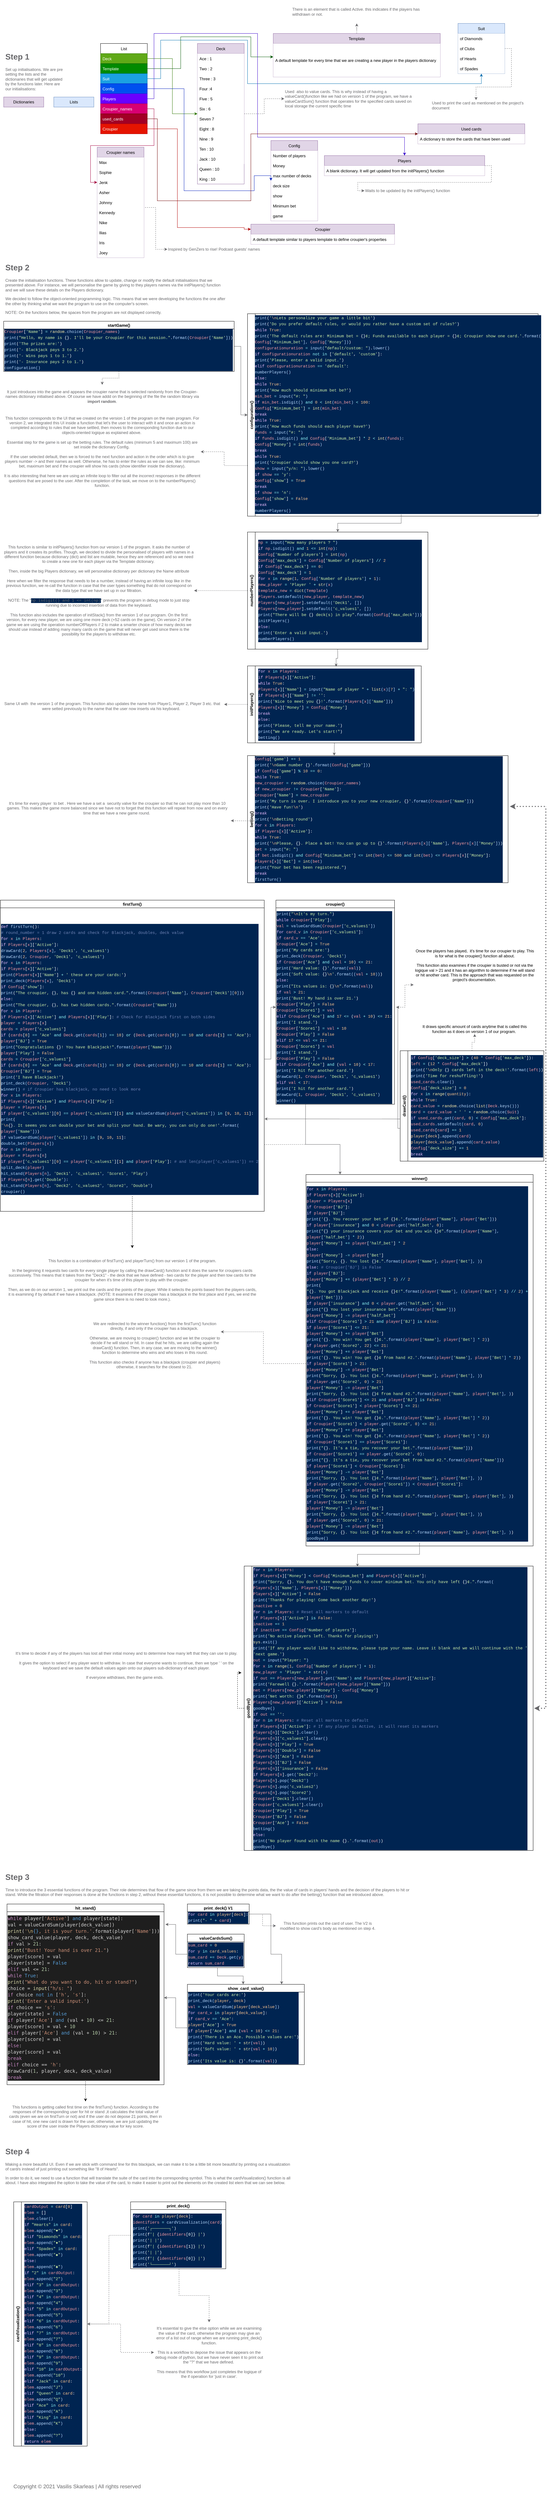 <mxfile version="15.9.1" type="github">
  <diagram id="C5RBs43oDa-KdzZeNtuy" name="Page-1">
    <mxGraphModel dx="1812" dy="1985" grid="1" gridSize="10" guides="1" tooltips="1" connect="1" arrows="1" fold="1" page="1" pageScale="1" pageWidth="827" pageHeight="1169" math="0" shadow="0">
      <root>
        <mxCell id="WIyWlLk6GJQsqaUBKTNV-0" />
        <mxCell id="WIyWlLk6GJQsqaUBKTNV-1" parent="WIyWlLk6GJQsqaUBKTNV-0" />
        <mxCell id="KY0FTPkp4rsr1c8IPCa9-22" value="It&#39;s essential to give the else option while we are examining the value of the card, otherwise the program may give an error of a list out of range when we are running print_deck() function.&lt;br&gt;&lt;br&gt;This is a workflow to depose the issue that appears on the debug mode of python, but we have never seen it to print out the &quot;?&quot; that we have defined.&amp;nbsp;&lt;br&gt;&lt;br&gt;This means that this workflow just completes the logique of the if operation for &#39;just in case&#39;." style="text;html=1;strokeColor=none;fillColor=none;align=center;verticalAlign=middle;whiteSpace=wrap;rounded=0;fontColor=#68686B;" parent="WIyWlLk6GJQsqaUBKTNV-1" vertex="1">
          <mxGeometry x="470" y="6820" width="330" height="180" as="geometry" />
        </mxCell>
        <mxCell id="v-qipN8iJghau_C7B_nq-13" value="Deck" style="swimlane;fontStyle=0;childLayout=stackLayout;horizontal=1;startSize=30;horizontalStack=0;resizeParent=1;resizeParentMax=0;resizeLast=0;collapsible=1;marginBottom=0;fillColor=#e1d5e7;strokeColor=#9673a6;" parent="WIyWlLk6GJQsqaUBKTNV-1" vertex="1">
          <mxGeometry x="600" y="10" width="140" height="420" as="geometry">
            <mxRectangle x="600" y="10" width="60" height="30" as="alternateBounds" />
          </mxGeometry>
        </mxCell>
        <mxCell id="v-qipN8iJghau_C7B_nq-14" value="Ace : 1" style="text;strokeColor=none;fillColor=default;align=left;verticalAlign=middle;spacingLeft=4;spacingRight=4;overflow=hidden;points=[[0,0.5],[1,0.5]];portConstraint=eastwest;rotatable=0;" parent="v-qipN8iJghau_C7B_nq-13" vertex="1">
          <mxGeometry y="30" width="140" height="30" as="geometry" />
        </mxCell>
        <mxCell id="v-qipN8iJghau_C7B_nq-15" value="Two : 2" style="text;strokeColor=none;fillColor=default;align=left;verticalAlign=middle;spacingLeft=4;spacingRight=4;overflow=hidden;points=[[0,0.5],[1,0.5]];portConstraint=eastwest;rotatable=0;" parent="v-qipN8iJghau_C7B_nq-13" vertex="1">
          <mxGeometry y="60" width="140" height="30" as="geometry" />
        </mxCell>
        <mxCell id="v-qipN8iJghau_C7B_nq-21" value="Three : 3" style="text;strokeColor=none;fillColor=default;align=left;verticalAlign=middle;spacingLeft=4;spacingRight=4;overflow=hidden;points=[[0,0.5],[1,0.5]];portConstraint=eastwest;rotatable=0;" parent="v-qipN8iJghau_C7B_nq-13" vertex="1">
          <mxGeometry y="90" width="140" height="30" as="geometry" />
        </mxCell>
        <mxCell id="v-qipN8iJghau_C7B_nq-16" value="Four :4" style="text;strokeColor=none;fillColor=default;align=left;verticalAlign=middle;spacingLeft=4;spacingRight=4;overflow=hidden;points=[[0,0.5],[1,0.5]];portConstraint=eastwest;rotatable=0;" parent="v-qipN8iJghau_C7B_nq-13" vertex="1">
          <mxGeometry y="120" width="140" height="30" as="geometry" />
        </mxCell>
        <mxCell id="v-qipN8iJghau_C7B_nq-18" value="Five : 5" style="text;strokeColor=none;fillColor=default;align=left;verticalAlign=middle;spacingLeft=4;spacingRight=4;overflow=hidden;points=[[0,0.5],[1,0.5]];portConstraint=eastwest;rotatable=0;" parent="v-qipN8iJghau_C7B_nq-13" vertex="1">
          <mxGeometry y="150" width="140" height="30" as="geometry" />
        </mxCell>
        <mxCell id="v-qipN8iJghau_C7B_nq-19" value="Six : 6" style="text;strokeColor=none;fillColor=default;align=left;verticalAlign=middle;spacingLeft=4;spacingRight=4;overflow=hidden;points=[[0,0.5],[1,0.5]];portConstraint=eastwest;rotatable=0;" parent="v-qipN8iJghau_C7B_nq-13" vertex="1">
          <mxGeometry y="180" width="140" height="30" as="geometry" />
        </mxCell>
        <mxCell id="v-qipN8iJghau_C7B_nq-25" value="Seven 7" style="text;strokeColor=none;fillColor=default;align=left;verticalAlign=middle;spacingLeft=4;spacingRight=4;overflow=hidden;points=[[0,0.5],[1,0.5]];portConstraint=eastwest;rotatable=0;" parent="v-qipN8iJghau_C7B_nq-13" vertex="1">
          <mxGeometry y="210" width="140" height="30" as="geometry" />
        </mxCell>
        <mxCell id="v-qipN8iJghau_C7B_nq-23" value="Eight : 8" style="text;strokeColor=none;fillColor=default;align=left;verticalAlign=middle;spacingLeft=4;spacingRight=4;overflow=hidden;points=[[0,0.5],[1,0.5]];portConstraint=eastwest;rotatable=0;" parent="v-qipN8iJghau_C7B_nq-13" vertex="1">
          <mxGeometry y="240" width="140" height="30" as="geometry" />
        </mxCell>
        <mxCell id="v-qipN8iJghau_C7B_nq-22" value="Nine : 9" style="text;strokeColor=none;fillColor=default;align=left;verticalAlign=middle;spacingLeft=4;spacingRight=4;overflow=hidden;points=[[0,0.5],[1,0.5]];portConstraint=eastwest;rotatable=0;" parent="v-qipN8iJghau_C7B_nq-13" vertex="1">
          <mxGeometry y="270" width="140" height="30" as="geometry" />
        </mxCell>
        <mxCell id="v-qipN8iJghau_C7B_nq-24" value="Ten : 10" style="text;strokeColor=none;fillColor=default;align=left;verticalAlign=middle;spacingLeft=4;spacingRight=4;overflow=hidden;points=[[0,0.5],[1,0.5]];portConstraint=eastwest;rotatable=0;" parent="v-qipN8iJghau_C7B_nq-13" vertex="1">
          <mxGeometry y="300" width="140" height="30" as="geometry" />
        </mxCell>
        <mxCell id="v-qipN8iJghau_C7B_nq-27" value="Jack : 10" style="text;strokeColor=none;fillColor=default;align=left;verticalAlign=middle;spacingLeft=4;spacingRight=4;overflow=hidden;points=[[0,0.5],[1,0.5]];portConstraint=eastwest;rotatable=0;" parent="v-qipN8iJghau_C7B_nq-13" vertex="1">
          <mxGeometry y="330" width="140" height="30" as="geometry" />
        </mxCell>
        <mxCell id="v-qipN8iJghau_C7B_nq-26" value="Queen : 10" style="text;strokeColor=none;fillColor=none;align=left;verticalAlign=middle;spacingLeft=4;spacingRight=4;overflow=hidden;points=[[0,0.5],[1,0.5]];portConstraint=eastwest;rotatable=0;" parent="v-qipN8iJghau_C7B_nq-13" vertex="1">
          <mxGeometry y="360" width="140" height="30" as="geometry" />
        </mxCell>
        <mxCell id="v-qipN8iJghau_C7B_nq-17" value="King : 10" style="text;strokeColor=none;fillColor=none;align=left;verticalAlign=middle;spacingLeft=4;spacingRight=4;overflow=hidden;points=[[0,0.5],[1,0.5]];portConstraint=eastwest;rotatable=0;" parent="v-qipN8iJghau_C7B_nq-13" vertex="1">
          <mxGeometry y="390" width="140" height="30" as="geometry" />
        </mxCell>
        <mxCell id="v-qipN8iJghau_C7B_nq-0" value="&lt;h1&gt;Step 1&lt;/h1&gt;&lt;p&gt;Set up initialisations. We are pre setting the lists and the dictionaries that will get updated by the functions later. Here are our initialisations:&lt;/p&gt;" style="text;html=1;strokeColor=none;fillColor=none;spacing=5;spacingTop=-20;whiteSpace=wrap;overflow=hidden;rounded=0;fontColor=#68686B;" parent="WIyWlLk6GJQsqaUBKTNV-1" vertex="1">
          <mxGeometry x="20" y="30" width="190" height="140" as="geometry" />
        </mxCell>
        <mxCell id="v-qipN8iJghau_C7B_nq-1" value="List" style="swimlane;fontStyle=0;childLayout=stackLayout;horizontal=1;startSize=30;horizontalStack=0;resizeParent=1;resizeParentMax=0;resizeLast=0;collapsible=1;marginBottom=0;" parent="WIyWlLk6GJQsqaUBKTNV-1" vertex="1">
          <mxGeometry x="310" y="10" width="140" height="270" as="geometry" />
        </mxCell>
        <mxCell id="v-qipN8iJghau_C7B_nq-2" value="Deck" style="text;strokeColor=#2D7600;fillColor=#60a917;align=left;verticalAlign=middle;spacingLeft=4;spacingRight=4;overflow=hidden;points=[[0,0.5],[1,0.5]];portConstraint=eastwest;rotatable=0;fontColor=#ffffff;" parent="v-qipN8iJghau_C7B_nq-1" vertex="1">
          <mxGeometry y="30" width="140" height="30" as="geometry" />
        </mxCell>
        <mxCell id="v-qipN8iJghau_C7B_nq-6" value="Template" style="text;strokeColor=#005700;fillColor=#008a00;align=left;verticalAlign=middle;spacingLeft=4;spacingRight=4;overflow=hidden;points=[[0,0.5],[1,0.5]];portConstraint=eastwest;rotatable=0;fontColor=#ffffff;" parent="v-qipN8iJghau_C7B_nq-1" vertex="1">
          <mxGeometry y="60" width="140" height="30" as="geometry" />
        </mxCell>
        <mxCell id="v-qipN8iJghau_C7B_nq-3" value="Suit" style="text;strokeColor=#006EAF;fillColor=#1ba1e2;align=left;verticalAlign=middle;spacingLeft=4;spacingRight=4;overflow=hidden;points=[[0,0.5],[1,0.5]];portConstraint=eastwest;rotatable=0;fontColor=#ffffff;" parent="v-qipN8iJghau_C7B_nq-1" vertex="1">
          <mxGeometry y="90" width="140" height="30" as="geometry" />
        </mxCell>
        <mxCell id="v-qipN8iJghau_C7B_nq-7" value="Config" style="text;strokeColor=#001DBC;fillColor=#0050ef;align=left;verticalAlign=middle;spacingLeft=4;spacingRight=4;overflow=hidden;points=[[0,0.5],[1,0.5]];portConstraint=eastwest;rotatable=0;fontColor=#ffffff;" parent="v-qipN8iJghau_C7B_nq-1" vertex="1">
          <mxGeometry y="120" width="140" height="30" as="geometry" />
        </mxCell>
        <mxCell id="v-qipN8iJghau_C7B_nq-5" value="Players" style="text;strokeColor=#3700CC;fillColor=#6a00ff;align=left;verticalAlign=middle;spacingLeft=4;spacingRight=4;overflow=hidden;points=[[0,0.5],[1,0.5]];portConstraint=eastwest;rotatable=0;fontColor=#ffffff;" parent="v-qipN8iJghau_C7B_nq-1" vertex="1">
          <mxGeometry y="150" width="140" height="30" as="geometry" />
        </mxCell>
        <mxCell id="v-qipN8iJghau_C7B_nq-12" value="Croupier_names" style="text;strokeColor=#A50040;fillColor=#d80073;align=left;verticalAlign=middle;spacingLeft=4;spacingRight=4;overflow=hidden;points=[[0,0.5],[1,0.5]];portConstraint=eastwest;rotatable=0;fontColor=#ffffff;" parent="v-qipN8iJghau_C7B_nq-1" vertex="1">
          <mxGeometry y="180" width="140" height="30" as="geometry" />
        </mxCell>
        <mxCell id="v-qipN8iJghau_C7B_nq-11" value="used_cards" style="text;strokeColor=#6F0000;fillColor=#a20025;align=left;verticalAlign=middle;spacingLeft=4;spacingRight=4;overflow=hidden;points=[[0,0.5],[1,0.5]];portConstraint=eastwest;rotatable=0;fontColor=#ffffff;" parent="v-qipN8iJghau_C7B_nq-1" vertex="1">
          <mxGeometry y="210" width="140" height="30" as="geometry" />
        </mxCell>
        <mxCell id="v-qipN8iJghau_C7B_nq-4" value="Croupier" style="text;strokeColor=#B20000;fillColor=#e51400;align=left;verticalAlign=middle;spacingLeft=4;spacingRight=4;overflow=hidden;points=[[0,0.5],[1,0.5]];portConstraint=eastwest;rotatable=0;fontColor=#ffffff;" parent="v-qipN8iJghau_C7B_nq-1" vertex="1">
          <mxGeometry y="240" width="140" height="30" as="geometry" />
        </mxCell>
        <mxCell id="v-qipN8iJghau_C7B_nq-86" style="edgeStyle=orthogonalEdgeStyle;rounded=0;orthogonalLoop=1;jettySize=auto;html=1;entryX=0;entryY=0.5;entryDx=0;entryDy=0;dashed=1;strokeColor=#68686B;" parent="WIyWlLk6GJQsqaUBKTNV-1" source="v-qipN8iJghau_C7B_nq-13" target="v-qipN8iJghau_C7B_nq-81" edge="1">
          <mxGeometry relative="1" as="geometry" />
        </mxCell>
        <mxCell id="v-qipN8iJghau_C7B_nq-112" style="edgeStyle=orthogonalEdgeStyle;rounded=0;orthogonalLoop=1;jettySize=auto;html=1;exitX=0.5;exitY=0;exitDx=0;exitDy=0;dashed=1;fontColor=#68686B;strokeColor=#68686B;" parent="WIyWlLk6GJQsqaUBKTNV-1" source="v-qipN8iJghau_C7B_nq-28" target="v-qipN8iJghau_C7B_nq-111" edge="1">
          <mxGeometry relative="1" as="geometry" />
        </mxCell>
        <mxCell id="v-qipN8iJghau_C7B_nq-28" value="Template" style="swimlane;fontStyle=0;childLayout=stackLayout;horizontal=1;startSize=30;horizontalStack=0;resizeParent=1;resizeParentMax=0;resizeLast=0;collapsible=1;marginBottom=0;fillColor=#e1d5e7;strokeColor=#9673a6;" parent="WIyWlLk6GJQsqaUBKTNV-1" vertex="1">
          <mxGeometry x="827" y="-20" width="500" height="130" as="geometry">
            <mxRectangle x="810" y="50" width="80" height="30" as="alternateBounds" />
          </mxGeometry>
        </mxCell>
        <mxCell id="v-qipN8iJghau_C7B_nq-29" value="A default template for every time that we are creating a new player in the players dictionary" style="text;strokeColor=none;fillColor=default;align=left;verticalAlign=middle;spacingLeft=4;spacingRight=4;overflow=hidden;points=[[0,0.5],[1,0.5]];portConstraint=eastwest;rotatable=0;" parent="v-qipN8iJghau_C7B_nq-28" vertex="1">
          <mxGeometry y="30" width="500" height="100" as="geometry" />
        </mxCell>
        <mxCell id="v-qipN8iJghau_C7B_nq-87" style="edgeStyle=orthogonalEdgeStyle;rounded=0;orthogonalLoop=1;jettySize=auto;html=1;exitX=1;exitY=0.5;exitDx=0;exitDy=0;entryX=0.419;entryY=-0.029;entryDx=0;entryDy=0;dashed=1;entryPerimeter=0;fontColor=#68686B;strokeColor=#68686B;" parent="WIyWlLk6GJQsqaUBKTNV-1" source="v-qipN8iJghau_C7B_nq-32" target="v-qipN8iJghau_C7B_nq-82" edge="1">
          <mxGeometry relative="1" as="geometry" />
        </mxCell>
        <mxCell id="v-qipN8iJghau_C7B_nq-32" value="Suit" style="swimlane;fontStyle=0;childLayout=stackLayout;horizontal=1;startSize=30;horizontalStack=0;resizeParent=1;resizeParentMax=0;resizeLast=0;collapsible=1;marginBottom=0;fillColor=#dae8fc;strokeColor=#6c8ebf;" parent="WIyWlLk6GJQsqaUBKTNV-1" vertex="1">
          <mxGeometry x="1380" y="-50" width="140" height="150" as="geometry">
            <mxRectangle x="1360" y="100" width="50" height="30" as="alternateBounds" />
          </mxGeometry>
        </mxCell>
        <mxCell id="v-qipN8iJghau_C7B_nq-33" value="of Diamonds" style="text;strokeColor=none;fillColor=default;align=left;verticalAlign=middle;spacingLeft=4;spacingRight=4;overflow=hidden;points=[[0,0.5],[1,0.5]];portConstraint=eastwest;rotatable=0;" parent="v-qipN8iJghau_C7B_nq-32" vertex="1">
          <mxGeometry y="30" width="140" height="30" as="geometry" />
        </mxCell>
        <mxCell id="v-qipN8iJghau_C7B_nq-36" value="of Clubs" style="text;strokeColor=none;fillColor=default;align=left;verticalAlign=middle;spacingLeft=4;spacingRight=4;overflow=hidden;points=[[0,0.5],[1,0.5]];portConstraint=eastwest;rotatable=0;" parent="v-qipN8iJghau_C7B_nq-32" vertex="1">
          <mxGeometry y="60" width="140" height="30" as="geometry" />
        </mxCell>
        <mxCell id="v-qipN8iJghau_C7B_nq-34" value="of Hearts" style="text;strokeColor=none;fillColor=default;align=left;verticalAlign=middle;spacingLeft=4;spacingRight=4;overflow=hidden;points=[[0,0.5],[1,0.5]];portConstraint=eastwest;rotatable=0;" parent="v-qipN8iJghau_C7B_nq-32" vertex="1">
          <mxGeometry y="90" width="140" height="30" as="geometry" />
        </mxCell>
        <mxCell id="v-qipN8iJghau_C7B_nq-35" value="of Spades" style="text;strokeColor=none;fillColor=default;align=left;verticalAlign=middle;spacingLeft=4;spacingRight=4;overflow=hidden;points=[[0,0.5],[1,0.5]];portConstraint=eastwest;rotatable=0;" parent="v-qipN8iJghau_C7B_nq-32" vertex="1">
          <mxGeometry y="120" width="140" height="30" as="geometry" />
        </mxCell>
        <mxCell id="v-qipN8iJghau_C7B_nq-37" value="Config" style="swimlane;fontStyle=0;childLayout=stackLayout;horizontal=1;startSize=30;horizontalStack=0;resizeParent=1;resizeParentMax=0;resizeLast=0;collapsible=1;marginBottom=0;fillColor=#e1d5e7;strokeColor=#9673a6;" parent="WIyWlLk6GJQsqaUBKTNV-1" vertex="1">
          <mxGeometry x="820" y="300" width="140" height="240" as="geometry">
            <mxRectangle x="910" y="190" width="70" height="30" as="alternateBounds" />
          </mxGeometry>
        </mxCell>
        <mxCell id="v-qipN8iJghau_C7B_nq-38" value="Number of players" style="text;strokeColor=none;fillColor=default;align=left;verticalAlign=middle;spacingLeft=4;spacingRight=4;overflow=hidden;points=[[0,0.5],[1,0.5]];portConstraint=eastwest;rotatable=0;" parent="v-qipN8iJghau_C7B_nq-37" vertex="1">
          <mxGeometry y="30" width="140" height="30" as="geometry" />
        </mxCell>
        <mxCell id="v-qipN8iJghau_C7B_nq-39" value="Money" style="text;strokeColor=none;fillColor=default;align=left;verticalAlign=middle;spacingLeft=4;spacingRight=4;overflow=hidden;points=[[0,0.5],[1,0.5]];portConstraint=eastwest;rotatable=0;" parent="v-qipN8iJghau_C7B_nq-37" vertex="1">
          <mxGeometry y="60" width="140" height="30" as="geometry" />
        </mxCell>
        <mxCell id="v-qipN8iJghau_C7B_nq-43" value="max number of decks" style="text;strokeColor=none;fillColor=default;align=left;verticalAlign=middle;spacingLeft=4;spacingRight=4;overflow=hidden;points=[[0,0.5],[1,0.5]];portConstraint=eastwest;rotatable=0;" parent="v-qipN8iJghau_C7B_nq-37" vertex="1">
          <mxGeometry y="90" width="140" height="30" as="geometry" />
        </mxCell>
        <mxCell id="v-qipN8iJghau_C7B_nq-44" value="deck size" style="text;strokeColor=none;fillColor=default;align=left;verticalAlign=middle;spacingLeft=4;spacingRight=4;overflow=hidden;points=[[0,0.5],[1,0.5]];portConstraint=eastwest;rotatable=0;" parent="v-qipN8iJghau_C7B_nq-37" vertex="1">
          <mxGeometry y="120" width="140" height="30" as="geometry" />
        </mxCell>
        <mxCell id="v-qipN8iJghau_C7B_nq-102" value="show" style="text;strokeColor=none;fillColor=default;align=left;verticalAlign=middle;spacingLeft=4;spacingRight=4;overflow=hidden;points=[[0,0.5],[1,0.5]];portConstraint=eastwest;rotatable=0;" parent="v-qipN8iJghau_C7B_nq-37" vertex="1">
          <mxGeometry y="150" width="140" height="30" as="geometry" />
        </mxCell>
        <mxCell id="v-qipN8iJghau_C7B_nq-40" value="Minimum bet" style="text;strokeColor=none;fillColor=default;align=left;verticalAlign=middle;spacingLeft=4;spacingRight=4;overflow=hidden;points=[[0,0.5],[1,0.5]];portConstraint=eastwest;rotatable=0;" parent="v-qipN8iJghau_C7B_nq-37" vertex="1">
          <mxGeometry y="180" width="140" height="30" as="geometry" />
        </mxCell>
        <mxCell id="v-qipN8iJghau_C7B_nq-41" value="game" style="text;strokeColor=none;fillColor=default;align=left;verticalAlign=middle;spacingLeft=4;spacingRight=4;overflow=hidden;points=[[0,0.5],[1,0.5]];portConstraint=eastwest;rotatable=0;" parent="v-qipN8iJghau_C7B_nq-37" vertex="1">
          <mxGeometry y="210" width="140" height="30" as="geometry" />
        </mxCell>
        <mxCell id="v-qipN8iJghau_C7B_nq-88" style="edgeStyle=orthogonalEdgeStyle;rounded=0;orthogonalLoop=1;jettySize=auto;html=1;exitX=1;exitY=0.5;exitDx=0;exitDy=0;entryX=0;entryY=0.5;entryDx=0;entryDy=0;dashed=1;fontColor=#68686B;strokeColor=#68686B;" parent="WIyWlLk6GJQsqaUBKTNV-1" source="v-qipN8iJghau_C7B_nq-45" target="v-qipN8iJghau_C7B_nq-84" edge="1">
          <mxGeometry relative="1" as="geometry" />
        </mxCell>
        <mxCell id="v-qipN8iJghau_C7B_nq-45" value="Players" style="swimlane;fontStyle=0;childLayout=stackLayout;horizontal=1;startSize=30;horizontalStack=0;resizeParent=1;resizeParentMax=0;resizeLast=0;collapsible=1;marginBottom=0;fillColor=#e1d5e7;strokeColor=#9673a6;" parent="WIyWlLk6GJQsqaUBKTNV-1" vertex="1">
          <mxGeometry x="980" y="345" width="480" height="60" as="geometry">
            <mxRectangle x="1030" y="260" width="70" height="30" as="alternateBounds" />
          </mxGeometry>
        </mxCell>
        <mxCell id="v-qipN8iJghau_C7B_nq-46" value="A blank dictionary. It will get updated from the initPlayers() function" style="text;strokeColor=none;fillColor=default;align=left;verticalAlign=middle;spacingLeft=4;spacingRight=4;overflow=hidden;points=[[0,0.5],[1,0.5]];portConstraint=eastwest;rotatable=0;" parent="v-qipN8iJghau_C7B_nq-45" vertex="1">
          <mxGeometry y="30" width="480" height="30" as="geometry" />
        </mxCell>
        <mxCell id="v-qipN8iJghau_C7B_nq-89" style="edgeStyle=orthogonalEdgeStyle;rounded=0;orthogonalLoop=1;jettySize=auto;html=1;exitX=1;exitY=0.5;exitDx=0;exitDy=0;entryX=0;entryY=0.5;entryDx=0;entryDy=0;dashed=1;fontColor=#68686B;strokeColor=#68686B;" parent="WIyWlLk6GJQsqaUBKTNV-1" source="v-qipN8iJghau_C7B_nq-49" target="v-qipN8iJghau_C7B_nq-83" edge="1">
          <mxGeometry relative="1" as="geometry">
            <Array as="points">
              <mxPoint x="440" y="500" />
              <mxPoint x="475" y="500" />
              <mxPoint x="475" y="625" />
            </Array>
          </mxGeometry>
        </mxCell>
        <mxCell id="v-qipN8iJghau_C7B_nq-49" value="Croupier names" style="swimlane;fontStyle=0;childLayout=stackLayout;horizontal=1;startSize=30;horizontalStack=0;resizeParent=1;resizeParentMax=0;resizeLast=0;collapsible=1;marginBottom=0;fillColor=#e1d5e7;strokeColor=#9673a6;" parent="WIyWlLk6GJQsqaUBKTNV-1" vertex="1">
          <mxGeometry x="300" y="320" width="140" height="330" as="geometry">
            <mxRectangle x="1037" y="460" width="120" height="30" as="alternateBounds" />
          </mxGeometry>
        </mxCell>
        <mxCell id="v-qipN8iJghau_C7B_nq-50" value="Max" style="text;strokeColor=none;fillColor=default;align=left;verticalAlign=middle;spacingLeft=4;spacingRight=4;overflow=hidden;points=[[0,0.5],[1,0.5]];portConstraint=eastwest;rotatable=0;" parent="v-qipN8iJghau_C7B_nq-49" vertex="1">
          <mxGeometry y="30" width="140" height="30" as="geometry" />
        </mxCell>
        <mxCell id="v-qipN8iJghau_C7B_nq-56" value="Sophie" style="text;strokeColor=none;fillColor=default;align=left;verticalAlign=middle;spacingLeft=4;spacingRight=4;overflow=hidden;points=[[0,0.5],[1,0.5]];portConstraint=eastwest;rotatable=0;" parent="v-qipN8iJghau_C7B_nq-49" vertex="1">
          <mxGeometry y="60" width="140" height="30" as="geometry" />
        </mxCell>
        <mxCell id="v-qipN8iJghau_C7B_nq-54" value="Jenk" style="text;strokeColor=none;fillColor=default;align=left;verticalAlign=middle;spacingLeft=4;spacingRight=4;overflow=hidden;points=[[0,0.5],[1,0.5]];portConstraint=eastwest;rotatable=0;" parent="v-qipN8iJghau_C7B_nq-49" vertex="1">
          <mxGeometry y="90" width="140" height="30" as="geometry" />
        </mxCell>
        <mxCell id="v-qipN8iJghau_C7B_nq-53" value="Asher" style="text;strokeColor=none;fillColor=default;align=left;verticalAlign=middle;spacingLeft=4;spacingRight=4;overflow=hidden;points=[[0,0.5],[1,0.5]];portConstraint=eastwest;rotatable=0;" parent="v-qipN8iJghau_C7B_nq-49" vertex="1">
          <mxGeometry y="120" width="140" height="30" as="geometry" />
        </mxCell>
        <mxCell id="v-qipN8iJghau_C7B_nq-57" value="Johnny" style="text;strokeColor=none;fillColor=default;align=left;verticalAlign=middle;spacingLeft=4;spacingRight=4;overflow=hidden;points=[[0,0.5],[1,0.5]];portConstraint=eastwest;rotatable=0;" parent="v-qipN8iJghau_C7B_nq-49" vertex="1">
          <mxGeometry y="150" width="140" height="30" as="geometry" />
        </mxCell>
        <mxCell id="v-qipN8iJghau_C7B_nq-59" value="Kennedy" style="text;strokeColor=none;fillColor=default;align=left;verticalAlign=middle;spacingLeft=4;spacingRight=4;overflow=hidden;points=[[0,0.5],[1,0.5]];portConstraint=eastwest;rotatable=0;" parent="v-qipN8iJghau_C7B_nq-49" vertex="1">
          <mxGeometry y="180" width="140" height="30" as="geometry" />
        </mxCell>
        <mxCell id="v-qipN8iJghau_C7B_nq-55" value="Nike" style="text;strokeColor=none;fillColor=default;align=left;verticalAlign=middle;spacingLeft=4;spacingRight=4;overflow=hidden;points=[[0,0.5],[1,0.5]];portConstraint=eastwest;rotatable=0;" parent="v-qipN8iJghau_C7B_nq-49" vertex="1">
          <mxGeometry y="210" width="140" height="30" as="geometry" />
        </mxCell>
        <mxCell id="v-qipN8iJghau_C7B_nq-51" value="Ilias" style="text;strokeColor=none;fillColor=default;align=left;verticalAlign=middle;spacingLeft=4;spacingRight=4;overflow=hidden;points=[[0,0.5],[1,0.5]];portConstraint=eastwest;rotatable=0;" parent="v-qipN8iJghau_C7B_nq-49" vertex="1">
          <mxGeometry y="240" width="140" height="30" as="geometry" />
        </mxCell>
        <mxCell id="v-qipN8iJghau_C7B_nq-58" value="Iris" style="text;strokeColor=none;fillColor=default;align=left;verticalAlign=middle;spacingLeft=4;spacingRight=4;overflow=hidden;points=[[0,0.5],[1,0.5]];portConstraint=eastwest;rotatable=0;" parent="v-qipN8iJghau_C7B_nq-49" vertex="1">
          <mxGeometry y="270" width="140" height="30" as="geometry" />
        </mxCell>
        <mxCell id="v-qipN8iJghau_C7B_nq-52" value="Joey" style="text;strokeColor=none;fillColor=default;align=left;verticalAlign=middle;spacingLeft=4;spacingRight=4;overflow=hidden;points=[[0,0.5],[1,0.5]];portConstraint=eastwest;rotatable=0;" parent="v-qipN8iJghau_C7B_nq-49" vertex="1">
          <mxGeometry y="300" width="140" height="30" as="geometry" />
        </mxCell>
        <mxCell id="v-qipN8iJghau_C7B_nq-61" value="Used cards" style="swimlane;fontStyle=0;childLayout=stackLayout;horizontal=1;startSize=30;horizontalStack=0;resizeParent=1;resizeParentMax=0;resizeLast=0;collapsible=1;marginBottom=0;fillColor=#e1d5e7;strokeColor=#9673a6;" parent="WIyWlLk6GJQsqaUBKTNV-1" vertex="1">
          <mxGeometry x="1260" y="250" width="320" height="60" as="geometry">
            <mxRectangle x="1630" y="240" width="90" height="30" as="alternateBounds" />
          </mxGeometry>
        </mxCell>
        <mxCell id="v-qipN8iJghau_C7B_nq-62" value="A dictionary to store the cards that have been used" style="text;strokeColor=none;fillColor=default;align=left;verticalAlign=middle;spacingLeft=4;spacingRight=4;overflow=hidden;points=[[0,0.5],[1,0.5]];portConstraint=eastwest;rotatable=0;" parent="v-qipN8iJghau_C7B_nq-61" vertex="1">
          <mxGeometry y="30" width="320" height="30" as="geometry" />
        </mxCell>
        <mxCell id="v-qipN8iJghau_C7B_nq-65" value="Croupier" style="swimlane;fontStyle=0;childLayout=stackLayout;horizontal=1;startSize=30;horizontalStack=0;resizeParent=1;resizeParentMax=0;resizeLast=0;collapsible=1;marginBottom=0;fillColor=#e1d5e7;strokeColor=#9673a6;" parent="WIyWlLk6GJQsqaUBKTNV-1" vertex="1">
          <mxGeometry x="760" y="550" width="430" height="60" as="geometry">
            <mxRectangle x="1497" y="530" width="80" height="30" as="alternateBounds" />
          </mxGeometry>
        </mxCell>
        <mxCell id="v-qipN8iJghau_C7B_nq-66" value="A default template similar to players template to define croupier&#39;s properties" style="text;strokeColor=none;fillColor=default;align=left;verticalAlign=middle;spacingLeft=4;spacingRight=4;overflow=hidden;points=[[0,0.5],[1,0.5]];portConstraint=eastwest;rotatable=0;" parent="v-qipN8iJghau_C7B_nq-65" vertex="1">
          <mxGeometry y="30" width="430" height="30" as="geometry" />
        </mxCell>
        <mxCell id="v-qipN8iJghau_C7B_nq-69" style="edgeStyle=orthogonalEdgeStyle;rounded=0;orthogonalLoop=1;jettySize=auto;html=1;exitX=1;exitY=0.5;exitDx=0;exitDy=0;fillColor=#60a917;strokeColor=#2D7600;" parent="WIyWlLk6GJQsqaUBKTNV-1" source="v-qipN8iJghau_C7B_nq-2" target="v-qipN8iJghau_C7B_nq-13" edge="1">
          <mxGeometry relative="1" as="geometry" />
        </mxCell>
        <mxCell id="v-qipN8iJghau_C7B_nq-70" style="edgeStyle=orthogonalEdgeStyle;rounded=0;orthogonalLoop=1;jettySize=auto;html=1;exitX=1;exitY=0.5;exitDx=0;exitDy=0;fillColor=#008a00;strokeColor=#005700;" parent="WIyWlLk6GJQsqaUBKTNV-1" source="v-qipN8iJghau_C7B_nq-6" edge="1">
          <mxGeometry relative="1" as="geometry">
            <mxPoint x="827" y="50" as="targetPoint" />
            <Array as="points">
              <mxPoint x="550" y="85" />
              <mxPoint x="550" y="-10" />
              <mxPoint x="760" y="-10" />
              <mxPoint x="760" y="50" />
              <mxPoint x="827" y="50" />
            </Array>
          </mxGeometry>
        </mxCell>
        <mxCell id="v-qipN8iJghau_C7B_nq-71" style="edgeStyle=orthogonalEdgeStyle;rounded=0;orthogonalLoop=1;jettySize=auto;html=1;exitX=1;exitY=0.5;exitDx=0;exitDy=0;fillColor=#1ba1e2;strokeColor=#006EAF;" parent="WIyWlLk6GJQsqaUBKTNV-1" source="v-qipN8iJghau_C7B_nq-3" target="v-qipN8iJghau_C7B_nq-32" edge="1">
          <mxGeometry relative="1" as="geometry">
            <Array as="points">
              <mxPoint x="490" y="115" />
              <mxPoint x="490" />
              <mxPoint x="750" />
              <mxPoint x="750" y="130" />
              <mxPoint x="1450" y="130" />
            </Array>
          </mxGeometry>
        </mxCell>
        <mxCell id="v-qipN8iJghau_C7B_nq-72" style="edgeStyle=orthogonalEdgeStyle;rounded=0;orthogonalLoop=1;jettySize=auto;html=1;exitX=1;exitY=0.5;exitDx=0;exitDy=0;entryX=0;entryY=0.5;entryDx=0;entryDy=0;fillColor=#0050ef;strokeColor=#001DBC;" parent="WIyWlLk6GJQsqaUBKTNV-1" source="v-qipN8iJghau_C7B_nq-7" target="v-qipN8iJghau_C7B_nq-37" edge="1">
          <mxGeometry relative="1" as="geometry">
            <Array as="points">
              <mxPoint x="560" y="145" />
              <mxPoint x="560" y="450" />
              <mxPoint x="770" y="450" />
              <mxPoint x="770" y="405" />
            </Array>
          </mxGeometry>
        </mxCell>
        <mxCell id="v-qipN8iJghau_C7B_nq-73" style="edgeStyle=orthogonalEdgeStyle;rounded=0;orthogonalLoop=1;jettySize=auto;html=1;exitX=1;exitY=0.5;exitDx=0;exitDy=0;entryX=0.5;entryY=0;entryDx=0;entryDy=0;fillColor=#6a00ff;strokeColor=#3700CC;" parent="WIyWlLk6GJQsqaUBKTNV-1" source="v-qipN8iJghau_C7B_nq-5" target="v-qipN8iJghau_C7B_nq-45" edge="1">
          <mxGeometry relative="1" as="geometry">
            <Array as="points">
              <mxPoint x="470" y="175" />
              <mxPoint x="470" y="-20" />
              <mxPoint x="780" y="-20" />
              <mxPoint x="780" y="290" />
              <mxPoint x="1220" y="290" />
            </Array>
          </mxGeometry>
        </mxCell>
        <mxCell id="v-qipN8iJghau_C7B_nq-77" style="edgeStyle=orthogonalEdgeStyle;rounded=0;orthogonalLoop=1;jettySize=auto;html=1;exitX=1;exitY=0.5;exitDx=0;exitDy=0;fillColor=#a20025;strokeColor=#6F0000;" parent="WIyWlLk6GJQsqaUBKTNV-1" source="v-qipN8iJghau_C7B_nq-11" target="v-qipN8iJghau_C7B_nq-61" edge="1">
          <mxGeometry relative="1" as="geometry">
            <Array as="points">
              <mxPoint x="480" y="235" />
              <mxPoint x="480" y="480" />
              <mxPoint x="760" y="480" />
              <mxPoint x="760" y="280" />
            </Array>
          </mxGeometry>
        </mxCell>
        <mxCell id="v-qipN8iJghau_C7B_nq-78" style="edgeStyle=orthogonalEdgeStyle;rounded=0;orthogonalLoop=1;jettySize=auto;html=1;exitX=1;exitY=0.5;exitDx=0;exitDy=0;fillColor=#e51400;strokeColor=#B20000;entryX=0;entryY=0.25;entryDx=0;entryDy=0;" parent="WIyWlLk6GJQsqaUBKTNV-1" source="v-qipN8iJghau_C7B_nq-4" target="v-qipN8iJghau_C7B_nq-65" edge="1">
          <mxGeometry relative="1" as="geometry">
            <mxPoint x="670" y="560" as="targetPoint" />
            <Array as="points">
              <mxPoint x="540" y="265" />
              <mxPoint x="540" y="560" />
              <mxPoint x="740" y="560" />
            </Array>
          </mxGeometry>
        </mxCell>
        <mxCell id="v-qipN8iJghau_C7B_nq-79" value="Dictionaries" style="rounded=0;whiteSpace=wrap;html=1;fillColor=#e1d5e7;strokeColor=#9673a6;" parent="WIyWlLk6GJQsqaUBKTNV-1" vertex="1">
          <mxGeometry x="20" y="170" width="120" height="30" as="geometry" />
        </mxCell>
        <mxCell id="v-qipN8iJghau_C7B_nq-80" value="Lists" style="rounded=0;whiteSpace=wrap;html=1;fillColor=#dae8fc;strokeColor=#6c8ebf;" parent="WIyWlLk6GJQsqaUBKTNV-1" vertex="1">
          <mxGeometry x="170" y="170" width="120" height="30" as="geometry" />
        </mxCell>
        <mxCell id="v-qipN8iJghau_C7B_nq-81" value="Used &amp;nbsp;also to value cards. This is why instead of having a valueCard()function like we had on version 1 of the program, we have a valueCardSum() function that operates for the specified cards saved on local storage the current specific time&amp;nbsp;" style="text;html=1;strokeColor=none;fillColor=none;align=left;verticalAlign=middle;whiteSpace=wrap;rounded=0;fontColor=#68686B;" parent="WIyWlLk6GJQsqaUBKTNV-1" vertex="1">
          <mxGeometry x="860" y="140" width="390" height="70" as="geometry" />
        </mxCell>
        <mxCell id="v-qipN8iJghau_C7B_nq-82" value="Used to print the card as mentioned on the project&#39;s document" style="text;html=1;strokeColor=none;fillColor=none;align=left;verticalAlign=middle;whiteSpace=wrap;rounded=0;fontColor=#68686B;" parent="WIyWlLk6GJQsqaUBKTNV-1" vertex="1">
          <mxGeometry x="1300" y="180" width="320" height="30" as="geometry" />
        </mxCell>
        <mxCell id="v-qipN8iJghau_C7B_nq-83" value="Inspired by GenZers to rise! Podcast guests&#39; names" style="text;html=1;strokeColor=none;fillColor=none;align=left;verticalAlign=middle;whiteSpace=wrap;rounded=0;fontColor=#68686B;" parent="WIyWlLk6GJQsqaUBKTNV-1" vertex="1">
          <mxGeometry x="510" y="610" width="290" height="30" as="geometry" />
        </mxCell>
        <mxCell id="v-qipN8iJghau_C7B_nq-84" value="Waits to be updated by the initPlayers() function&amp;nbsp;" style="text;html=1;strokeColor=none;fillColor=none;align=left;verticalAlign=middle;whiteSpace=wrap;rounded=0;fontColor=#68686B;" parent="WIyWlLk6GJQsqaUBKTNV-1" vertex="1">
          <mxGeometry x="1100" y="435" width="280" height="30" as="geometry" />
        </mxCell>
        <mxCell id="v-qipN8iJghau_C7B_nq-90" style="edgeStyle=orthogonalEdgeStyle;rounded=0;orthogonalLoop=1;jettySize=auto;html=1;exitX=1;exitY=0.5;exitDx=0;exitDy=0;entryX=0;entryY=0.5;entryDx=0;entryDy=0;fillColor=#d80073;strokeColor=#A50040;" parent="WIyWlLk6GJQsqaUBKTNV-1" source="v-qipN8iJghau_C7B_nq-12" target="v-qipN8iJghau_C7B_nq-54" edge="1">
          <mxGeometry relative="1" as="geometry">
            <mxPoint x="500" y="660" as="targetPoint" />
          </mxGeometry>
        </mxCell>
        <mxCell id="v-qipN8iJghau_C7B_nq-91" value="&lt;h1&gt;Step 2&lt;/h1&gt;&lt;p&gt;Create the initialisation functions. These functions allow to update, change or modify the default initialisations that we presented above. For instance, we will personalise the game by giving to they players names via the initPlayers() function and we will save these details on the Players dictionary.&amp;nbsp;&lt;/p&gt;&lt;p&gt;We decided to follow the object-oriented programming logic. This means that we were developing the functions the one after the other by thinking what we want the program to use on the computer&#39;s screen.&lt;/p&gt;&lt;p&gt;NOTE: On the functions below, the spaces from the program are not displayed correctly.&lt;/p&gt;&lt;p&gt;&lt;br&gt;&lt;/p&gt;" style="text;html=1;strokeColor=none;fillColor=none;spacing=5;spacingTop=-20;whiteSpace=wrap;overflow=hidden;rounded=0;fontColor=#68686B;" parent="WIyWlLk6GJQsqaUBKTNV-1" vertex="1">
          <mxGeometry x="20" y="660" width="670" height="170" as="geometry" />
        </mxCell>
        <mxCell id="v-qipN8iJghau_C7B_nq-97" style="edgeStyle=orthogonalEdgeStyle;rounded=0;orthogonalLoop=1;jettySize=auto;html=1;entryX=0;entryY=0.5;entryDx=0;entryDy=0;fontColor=#68686B;strokeColor=#68686B;" parent="WIyWlLk6GJQsqaUBKTNV-1" source="v-qipN8iJghau_C7B_nq-92" target="v-qipN8iJghau_C7B_nq-95" edge="1">
          <mxGeometry relative="1" as="geometry" />
        </mxCell>
        <mxCell id="v-qipN8iJghau_C7B_nq-99" style="edgeStyle=orthogonalEdgeStyle;rounded=0;orthogonalLoop=1;jettySize=auto;html=1;dashed=1;fontColor=#68686B;strokeColor=#68686B;" parent="WIyWlLk6GJQsqaUBKTNV-1" source="v-qipN8iJghau_C7B_nq-92" target="v-qipN8iJghau_C7B_nq-98" edge="1">
          <mxGeometry relative="1" as="geometry" />
        </mxCell>
        <mxCell id="v-qipN8iJghau_C7B_nq-92" value="startGame()" style="swimlane;" parent="WIyWlLk6GJQsqaUBKTNV-1" vertex="1">
          <mxGeometry x="20" y="840" width="690" height="150" as="geometry">
            <mxRectangle x="20" y="840" width="100" height="23" as="alternateBounds" />
          </mxGeometry>
        </mxCell>
        <mxCell id="v-qipN8iJghau_C7B_nq-94" value="&lt;div style=&quot;color: rgb(255 , 255 , 255) ; background-color: rgb(0 , 36 , 81) ; font-family: &amp;quot;menlo&amp;quot; , &amp;quot;monaco&amp;quot; , &amp;quot;courier new&amp;quot; , monospace ; line-height: 18px&quot;&gt;&lt;div&gt;&lt;span style=&quot;color: rgb(255 , 157 , 164)&quot;&gt;Croupier&lt;/span&gt;[&lt;span style=&quot;color: rgb(209 , 241 , 169)&quot;&gt;&#39;Name&#39;&lt;/span&gt;] &lt;span style=&quot;color: rgb(153 , 255 , 255)&quot;&gt;=&lt;/span&gt; &lt;span style=&quot;color: rgb(255 , 238 , 173)&quot;&gt;random&lt;/span&gt;&lt;span style=&quot;color: rgb(187 , 218 , 255)&quot;&gt;.&lt;/span&gt;&lt;span style=&quot;color: rgb(187 , 218 , 255)&quot;&gt;choice&lt;/span&gt;&lt;span style=&quot;color: rgb(187 , 218 , 255)&quot;&gt;(&lt;/span&gt;&lt;span style=&quot;color: rgb(255 , 157 , 164)&quot;&gt;Croupier_names&lt;/span&gt;&lt;span style=&quot;color: rgb(187 , 218 , 255)&quot;&gt;)&lt;/span&gt;&lt;/div&gt;&lt;div&gt;    &lt;span style=&quot;color: rgb(187 , 218 , 255)&quot;&gt;print&lt;/span&gt;(&lt;span style=&quot;color: rgb(209 , 241 , 169)&quot;&gt;&quot;Hello, my name is &lt;/span&gt;{}&lt;span style=&quot;color: rgb(209 , 241 , 169)&quot;&gt;. I&#39;ll be your Croupier for this session.&quot;&lt;/span&gt;.&lt;span style=&quot;color: rgb(187 , 218 , 255)&quot;&gt;format&lt;/span&gt;&lt;span style=&quot;color: rgb(187 , 218 , 255)&quot;&gt;(&lt;/span&gt;&lt;span style=&quot;color: rgb(255 , 157 , 164)&quot;&gt;Croupier&lt;/span&gt;&lt;span style=&quot;color: rgb(187 , 218 , 255)&quot;&gt;[&lt;/span&gt;&lt;span style=&quot;color: rgb(209 , 241 , 169)&quot;&gt;&#39;Name&#39;&lt;/span&gt;&lt;span style=&quot;color: rgb(187 , 218 , 255)&quot;&gt;])&lt;/span&gt;)&lt;/div&gt;&lt;div&gt;    &lt;span style=&quot;color: rgb(187 , 218 , 255)&quot;&gt;print&lt;/span&gt;(&lt;span style=&quot;color: rgb(209 , 241 , 169)&quot;&gt;&#39;The prizes are:&#39;&lt;/span&gt;)&lt;/div&gt;&lt;div&gt;    &lt;span style=&quot;color: rgb(187 , 218 , 255)&quot;&gt;print&lt;/span&gt;(&lt;span style=&quot;color: rgb(209 , 241 , 169)&quot;&gt;&#39;- Blackjack pays 3 to 2.&#39;&lt;/span&gt;)&lt;/div&gt;&lt;div&gt;    &lt;span style=&quot;color: rgb(187 , 218 , 255)&quot;&gt;print&lt;/span&gt;(&lt;span style=&quot;color: rgb(209 , 241 , 169)&quot;&gt;&#39;- Wins pays 1 to 1.&#39;&lt;/span&gt;)&lt;/div&gt;&lt;div&gt;    &lt;span style=&quot;color: rgb(187 , 218 , 255)&quot;&gt;print&lt;/span&gt;(&lt;span style=&quot;color: rgb(209 , 241 , 169)&quot;&gt;&#39;- Insurance pays 2 to 1.&#39;&lt;/span&gt;)&lt;/div&gt;&lt;div&gt;&lt;div&gt;&lt;div style=&quot;&quot;&gt;&lt;span style=&quot;color: rgb(187 , 218 , 255)&quot;&gt;configuration&lt;/span&gt;&lt;span style=&quot;color: rgb(187 , 218 , 255)&quot;&gt;()&lt;/span&gt;&lt;/div&gt;&lt;/div&gt;    &lt;/div&gt;&lt;/div&gt;" style="text;html=1;align=left;verticalAlign=middle;resizable=0;points=[];autosize=1;strokeColor=none;fillColor=none;" parent="v-qipN8iJghau_C7B_nq-92" vertex="1">
          <mxGeometry y="20" width="700" height="130" as="geometry" />
        </mxCell>
        <mxCell id="v-qipN8iJghau_C7B_nq-101" style="edgeStyle=orthogonalEdgeStyle;rounded=0;orthogonalLoop=1;jettySize=auto;html=1;exitX=0;exitY=0.75;exitDx=0;exitDy=0;entryX=1;entryY=0.5;entryDx=0;entryDy=0;dashed=1;fontColor=#68686B;strokeColor=#68686B;" parent="WIyWlLk6GJQsqaUBKTNV-1" source="v-qipN8iJghau_C7B_nq-95" target="v-qipN8iJghau_C7B_nq-100" edge="1">
          <mxGeometry relative="1" as="geometry" />
        </mxCell>
        <mxCell id="v-qipN8iJghau_C7B_nq-95" value="configuration()" style="swimlane;horizontal=0;" parent="WIyWlLk6GJQsqaUBKTNV-1" vertex="1">
          <mxGeometry x="750" y="817.5" width="870" height="605" as="geometry">
            <mxRectangle x="750" y="817.5" width="30" height="195" as="alternateBounds" />
          </mxGeometry>
        </mxCell>
        <mxCell id="v-qipN8iJghau_C7B_nq-96" value="&lt;div style=&quot;color: rgb(255 , 255 , 255) ; background-color: rgb(0 , 36 , 81) ; font-family: &amp;quot;menlo&amp;quot; , &amp;quot;monaco&amp;quot; , &amp;quot;courier new&amp;quot; , monospace ; line-height: 18px&quot;&gt;&lt;div&gt;&lt;span style=&quot;color: rgb(187 , 218 , 255)&quot;&gt;print&lt;/span&gt;(&lt;span style=&quot;color: rgb(209 , 241 , 169)&quot;&gt;&#39;&lt;/span&gt;&lt;span style=&quot;color: rgb(255 , 197 , 143)&quot;&gt;\n&lt;/span&gt;&lt;span style=&quot;color: rgb(209 , 241 , 169)&quot;&gt;Lets personalize your game a little bit&#39;&lt;/span&gt;)&lt;/div&gt;&lt;div&gt;    &lt;span style=&quot;color: rgb(187 , 218 , 255)&quot;&gt;print&lt;/span&gt;(&lt;span style=&quot;color: rgb(209 , 241 , 169)&quot;&gt;&#39;Do you prefer default rules, or would you rather have a custom set of rules?&#39;&lt;/span&gt;)&lt;/div&gt;&lt;div&gt;    &lt;span style=&quot;color: rgb(235 , 187 , 255)&quot;&gt;while&lt;/span&gt; &lt;span style=&quot;color: rgb(255 , 197 , 143)&quot;&gt;True&lt;/span&gt;:&lt;/div&gt;&lt;div&gt;        &lt;span style=&quot;color: rgb(187 , 218 , 255)&quot;&gt;print&lt;/span&gt;(&lt;span style=&quot;color: rgb(209 , 241 , 169)&quot;&gt;&#39;The default rules are: Minimum bet = &lt;/span&gt;{}&lt;span style=&quot;color: rgb(209 , 241 , 169)&quot;&gt;¢; Funds available to each player = &lt;/span&gt;{}&lt;span style=&quot;color: rgb(209 , 241 , 169)&quot;&gt;¢; Croupier show one card.&#39;&lt;/span&gt;.&lt;span style=&quot;color: rgb(187 , 218 , 255)&quot;&gt;format&lt;/span&gt;&lt;span style=&quot;color: rgb(187 , 218 , 255)&quot;&gt;(&lt;/span&gt;&lt;/div&gt;&lt;div&gt;&lt;span style=&quot;color: rgb(187 , 218 , 255)&quot;&gt;            &lt;/span&gt;&lt;span style=&quot;color: rgb(255 , 157 , 164)&quot;&gt;Config&lt;/span&gt;&lt;span style=&quot;color: rgb(187 , 218 , 255)&quot;&gt;[&lt;/span&gt;&lt;span style=&quot;color: rgb(209 , 241 , 169)&quot;&gt;&#39;Minimum_bet&#39;&lt;/span&gt;&lt;span style=&quot;color: rgb(187 , 218 , 255)&quot;&gt;], &lt;/span&gt;&lt;span style=&quot;color: rgb(255 , 157 , 164)&quot;&gt;Config&lt;/span&gt;&lt;span style=&quot;color: rgb(187 , 218 , 255)&quot;&gt;[&lt;/span&gt;&lt;span style=&quot;color: rgb(209 , 241 , 169)&quot;&gt;&#39;Money&#39;&lt;/span&gt;&lt;span style=&quot;color: rgb(187 , 218 , 255)&quot;&gt;])&lt;/span&gt;)&lt;/div&gt;&lt;div&gt;        &lt;span style=&quot;color: rgb(255 , 157 , 164)&quot;&gt;configurationuration&lt;/span&gt; &lt;span style=&quot;color: rgb(153 , 255 , 255)&quot;&gt;=&lt;/span&gt; &lt;span style=&quot;color: rgb(187 , 218 , 255)&quot;&gt;input&lt;/span&gt;&lt;span style=&quot;color: rgb(187 , 218 , 255)&quot;&gt;(&lt;/span&gt;&lt;span style=&quot;color: rgb(209 , 241 , 169)&quot;&gt;&quot;default/custom: &quot;&lt;/span&gt;&lt;span style=&quot;color: rgb(187 , 218 , 255)&quot;&gt;)&lt;/span&gt;.&lt;span style=&quot;color: rgb(187 , 218 , 255)&quot;&gt;lower&lt;/span&gt;&lt;span style=&quot;color: rgb(187 , 218 , 255)&quot;&gt;()&lt;/span&gt;&lt;/div&gt;&lt;div&gt;        &lt;span style=&quot;color: rgb(235 , 187 , 255)&quot;&gt;if&lt;/span&gt; &lt;span style=&quot;color: rgb(255 , 157 , 164)&quot;&gt;configurationuration&lt;/span&gt; &lt;span style=&quot;color: rgb(153 , 255 , 255)&quot;&gt;not&lt;/span&gt; &lt;span style=&quot;color: rgb(153 , 255 , 255)&quot;&gt;in&lt;/span&gt; [&lt;span style=&quot;color: rgb(209 , 241 , 169)&quot;&gt;&#39;default&#39;&lt;/span&gt;, &lt;span style=&quot;color: rgb(209 , 241 , 169)&quot;&gt;&#39;custom&#39;&lt;/span&gt;]:&lt;/div&gt;&lt;div&gt;            &lt;span style=&quot;color: rgb(187 , 218 , 255)&quot;&gt;print&lt;/span&gt;(&lt;span style=&quot;color: rgb(209 , 241 , 169)&quot;&gt;&#39;Please, enter a valid input.&#39;&lt;/span&gt;)&lt;/div&gt;&lt;div&gt;        &lt;span style=&quot;color: rgb(235 , 187 , 255)&quot;&gt;elif&lt;/span&gt; &lt;span style=&quot;color: rgb(255 , 157 , 164)&quot;&gt;configurationuration&lt;/span&gt; &lt;span style=&quot;color: rgb(153 , 255 , 255)&quot;&gt;==&lt;/span&gt; &lt;span style=&quot;color: rgb(209 , 241 , 169)&quot;&gt;&#39;default&#39;&lt;/span&gt;:&lt;/div&gt;&lt;div&gt;            &lt;span style=&quot;color: rgb(187 , 218 , 255)&quot;&gt;numberPlayers&lt;/span&gt;&lt;span style=&quot;color: rgb(187 , 218 , 255)&quot;&gt;()&lt;/span&gt;&lt;/div&gt;&lt;div&gt;        &lt;span style=&quot;color: rgb(235 , 187 , 255)&quot;&gt;else&lt;/span&gt;:&lt;/div&gt;&lt;div&gt;            &lt;span style=&quot;color: rgb(235 , 187 , 255)&quot;&gt;while&lt;/span&gt; &lt;span style=&quot;color: rgb(255 , 197 , 143)&quot;&gt;True&lt;/span&gt;:&lt;/div&gt;&lt;div&gt;                &lt;span style=&quot;color: rgb(187 , 218 , 255)&quot;&gt;print&lt;/span&gt;(&lt;span style=&quot;color: rgb(209 , 241 , 169)&quot;&gt;&#39;How much should minimum bet be?&#39;&lt;/span&gt;)&lt;/div&gt;&lt;div&gt;                &lt;span style=&quot;color: rgb(255 , 157 , 164)&quot;&gt;min_bet&lt;/span&gt; &lt;span style=&quot;color: rgb(153 , 255 , 255)&quot;&gt;=&lt;/span&gt; &lt;span style=&quot;color: rgb(187 , 218 , 255)&quot;&gt;input&lt;/span&gt;&lt;span style=&quot;color: rgb(187 , 218 , 255)&quot;&gt;(&lt;/span&gt;&lt;span style=&quot;color: rgb(209 , 241 , 169)&quot;&gt;&quot;#: &quot;&lt;/span&gt;&lt;span style=&quot;color: rgb(187 , 218 , 255)&quot;&gt;)&lt;/span&gt;&lt;/div&gt;&lt;div&gt;                &lt;span style=&quot;color: rgb(235 , 187 , 255)&quot;&gt;if&lt;/span&gt; &lt;span style=&quot;color: rgb(255 , 157 , 164)&quot;&gt;min_bet&lt;/span&gt;&lt;span style=&quot;color: rgb(187 , 218 , 255)&quot;&gt;.&lt;/span&gt;&lt;span style=&quot;color: rgb(187 , 218 , 255)&quot;&gt;isdigit&lt;/span&gt;&lt;span style=&quot;color: rgb(187 , 218 , 255)&quot;&gt;()&lt;/span&gt; &lt;span style=&quot;color: rgb(153 , 255 , 255)&quot;&gt;and&lt;/span&gt; &lt;span style=&quot;color: rgb(255 , 197 , 143)&quot;&gt;0&lt;/span&gt; &lt;span style=&quot;color: rgb(153 , 255 , 255)&quot;&gt;&amp;lt;&lt;/span&gt; &lt;span style=&quot;color: rgb(255 , 238 , 173)&quot;&gt;int&lt;/span&gt;&lt;span style=&quot;color: rgb(187 , 218 , 255)&quot;&gt;(&lt;/span&gt;&lt;span style=&quot;color: rgb(255 , 157 , 164)&quot;&gt;min_bet&lt;/span&gt;&lt;span style=&quot;color: rgb(187 , 218 , 255)&quot;&gt;)&lt;/span&gt; &lt;span style=&quot;color: rgb(153 , 255 , 255)&quot;&gt;&amp;lt;&lt;/span&gt; &lt;span style=&quot;color: rgb(255 , 197 , 143)&quot;&gt;100&lt;/span&gt;:&lt;/div&gt;&lt;div&gt;                    &lt;span style=&quot;color: rgb(255 , 157 , 164)&quot;&gt;Config&lt;/span&gt;[&lt;span style=&quot;color: rgb(209 , 241 , 169)&quot;&gt;&#39;Minimum_bet&#39;&lt;/span&gt;] &lt;span style=&quot;color: rgb(153 , 255 , 255)&quot;&gt;=&lt;/span&gt; &lt;span style=&quot;color: rgb(255 , 238 , 173)&quot;&gt;int&lt;/span&gt;&lt;span style=&quot;color: rgb(187 , 218 , 255)&quot;&gt;(&lt;/span&gt;&lt;span style=&quot;color: rgb(255 , 157 , 164)&quot;&gt;min_bet&lt;/span&gt;&lt;span style=&quot;color: rgb(187 , 218 , 255)&quot;&gt;)&lt;/span&gt;&lt;/div&gt;&lt;div&gt;                    &lt;span style=&quot;color: rgb(235 , 187 , 255)&quot;&gt;break&lt;/span&gt;&lt;/div&gt;&lt;div&gt;            &lt;span style=&quot;color: rgb(235 , 187 , 255)&quot;&gt;while&lt;/span&gt; &lt;span style=&quot;color: rgb(255 , 197 , 143)&quot;&gt;True&lt;/span&gt;:&lt;/div&gt;&lt;div&gt;                &lt;span style=&quot;color: rgb(187 , 218 , 255)&quot;&gt;print&lt;/span&gt;(&lt;span style=&quot;color: rgb(209 , 241 , 169)&quot;&gt;&#39;How much funds should each player have?&#39;&lt;/span&gt;)&lt;/div&gt;&lt;div&gt;                &lt;span style=&quot;color: rgb(255 , 157 , 164)&quot;&gt;funds&lt;/span&gt; &lt;span style=&quot;color: rgb(153 , 255 , 255)&quot;&gt;=&lt;/span&gt; &lt;span style=&quot;color: rgb(187 , 218 , 255)&quot;&gt;input&lt;/span&gt;&lt;span style=&quot;color: rgb(187 , 218 , 255)&quot;&gt;(&lt;/span&gt;&lt;span style=&quot;color: rgb(209 , 241 , 169)&quot;&gt;&quot;#: &quot;&lt;/span&gt;&lt;span style=&quot;color: rgb(187 , 218 , 255)&quot;&gt;)&lt;/span&gt;&lt;/div&gt;&lt;div&gt;                &lt;span style=&quot;color: rgb(235 , 187 , 255)&quot;&gt;if&lt;/span&gt; &lt;span style=&quot;color: rgb(255 , 157 , 164)&quot;&gt;funds&lt;/span&gt;&lt;span style=&quot;color: rgb(187 , 218 , 255)&quot;&gt;.&lt;/span&gt;&lt;span style=&quot;color: rgb(187 , 218 , 255)&quot;&gt;isdigit&lt;/span&gt;&lt;span style=&quot;color: rgb(187 , 218 , 255)&quot;&gt;()&lt;/span&gt; &lt;span style=&quot;color: rgb(153 , 255 , 255)&quot;&gt;and&lt;/span&gt; &lt;span style=&quot;color: rgb(255 , 157 , 164)&quot;&gt;Config&lt;/span&gt;[&lt;span style=&quot;color: rgb(209 , 241 , 169)&quot;&gt;&#39;Minimum_bet&#39;&lt;/span&gt;] &lt;span style=&quot;color: rgb(153 , 255 , 255)&quot;&gt;*&lt;/span&gt; &lt;span style=&quot;color: rgb(255 , 197 , 143)&quot;&gt;2&lt;/span&gt; &lt;span style=&quot;color: rgb(153 , 255 , 255)&quot;&gt;&amp;lt;&lt;/span&gt; &lt;span style=&quot;color: rgb(255 , 238 , 173)&quot;&gt;int&lt;/span&gt;&lt;span style=&quot;color: rgb(187 , 218 , 255)&quot;&gt;(&lt;/span&gt;&lt;span style=&quot;color: rgb(255 , 157 , 164)&quot;&gt;funds&lt;/span&gt;&lt;span style=&quot;color: rgb(187 , 218 , 255)&quot;&gt;)&lt;/span&gt;:&lt;/div&gt;&lt;div&gt;                    &lt;span style=&quot;color: rgb(255 , 157 , 164)&quot;&gt;Config&lt;/span&gt;[&lt;span style=&quot;color: rgb(209 , 241 , 169)&quot;&gt;&#39;Money&#39;&lt;/span&gt;] &lt;span style=&quot;color: rgb(153 , 255 , 255)&quot;&gt;=&lt;/span&gt; &lt;span style=&quot;color: rgb(255 , 238 , 173)&quot;&gt;int&lt;/span&gt;&lt;span style=&quot;color: rgb(187 , 218 , 255)&quot;&gt;(&lt;/span&gt;&lt;span style=&quot;color: rgb(255 , 157 , 164)&quot;&gt;funds&lt;/span&gt;&lt;span style=&quot;color: rgb(187 , 218 , 255)&quot;&gt;)&lt;/span&gt;&lt;/div&gt;&lt;div&gt;                    &lt;span style=&quot;color: rgb(235 , 187 , 255)&quot;&gt;break&lt;/span&gt;&lt;/div&gt;&lt;div&gt;            &lt;span style=&quot;color: rgb(235 , 187 , 255)&quot;&gt;while&lt;/span&gt; &lt;span style=&quot;color: rgb(255 , 197 , 143)&quot;&gt;True&lt;/span&gt;:&lt;/div&gt;&lt;div&gt;                &lt;span style=&quot;color: rgb(187 , 218 , 255)&quot;&gt;print&lt;/span&gt;(&lt;span style=&quot;color: rgb(209 , 241 , 169)&quot;&gt;&#39;Croupier should show you one card?&#39;&lt;/span&gt;)&lt;/div&gt;&lt;div&gt;                &lt;span style=&quot;color: rgb(255 , 157 , 164)&quot;&gt;show&lt;/span&gt; &lt;span style=&quot;color: rgb(153 , 255 , 255)&quot;&gt;=&lt;/span&gt; &lt;span style=&quot;color: rgb(187 , 218 , 255)&quot;&gt;input&lt;/span&gt;&lt;span style=&quot;color: rgb(187 , 218 , 255)&quot;&gt;(&lt;/span&gt;&lt;span style=&quot;color: rgb(209 , 241 , 169)&quot;&gt;&quot;y/n: &quot;&lt;/span&gt;&lt;span style=&quot;color: rgb(187 , 218 , 255)&quot;&gt;)&lt;/span&gt;.&lt;span style=&quot;color: rgb(187 , 218 , 255)&quot;&gt;lower&lt;/span&gt;&lt;span style=&quot;color: rgb(187 , 218 , 255)&quot;&gt;()&lt;/span&gt;&lt;/div&gt;&lt;div&gt;                &lt;span style=&quot;color: rgb(235 , 187 , 255)&quot;&gt;if&lt;/span&gt; &lt;span style=&quot;color: rgb(255 , 157 , 164)&quot;&gt;show&lt;/span&gt; &lt;span style=&quot;color: rgb(153 , 255 , 255)&quot;&gt;==&lt;/span&gt; &lt;span style=&quot;color: rgb(209 , 241 , 169)&quot;&gt;&#39;y&#39;&lt;/span&gt;:&lt;/div&gt;&lt;div&gt;                    &lt;span style=&quot;color: rgb(255 , 157 , 164)&quot;&gt;Config&lt;/span&gt;[&lt;span style=&quot;color: rgb(209 , 241 , 169)&quot;&gt;&#39;show&#39;&lt;/span&gt;] &lt;span style=&quot;color: rgb(153 , 255 , 255)&quot;&gt;=&lt;/span&gt; &lt;span style=&quot;color: rgb(255 , 197 , 143)&quot;&gt;True&lt;/span&gt;&lt;/div&gt;&lt;div&gt;                    &lt;span style=&quot;color: rgb(235 , 187 , 255)&quot;&gt;break&lt;/span&gt;&lt;/div&gt;&lt;div&gt;                &lt;span style=&quot;color: rgb(235 , 187 , 255)&quot;&gt;if&lt;/span&gt; &lt;span style=&quot;color: rgb(255 , 157 , 164)&quot;&gt;show&lt;/span&gt; &lt;span style=&quot;color: rgb(153 , 255 , 255)&quot;&gt;==&lt;/span&gt; &lt;span style=&quot;color: rgb(209 , 241 , 169)&quot;&gt;&#39;n&#39;&lt;/span&gt;:&lt;/div&gt;&lt;div&gt;                    &lt;span style=&quot;color: rgb(255 , 157 , 164)&quot;&gt;Config&lt;/span&gt;[&lt;span style=&quot;color: rgb(209 , 241 , 169)&quot;&gt;&#39;show&#39;&lt;/span&gt;] &lt;span style=&quot;color: rgb(153 , 255 , 255)&quot;&gt;=&lt;/span&gt; &lt;span style=&quot;color: rgb(255 , 197 , 143)&quot;&gt;False&lt;/span&gt;&lt;/div&gt;&lt;div&gt;                    &lt;span style=&quot;color: rgb(235 , 187 , 255)&quot;&gt;break&lt;/span&gt;&lt;/div&gt;&lt;div&gt;            &lt;span style=&quot;color: rgb(187 , 218 , 255)&quot;&gt;numberPlayers&lt;/span&gt;&lt;span style=&quot;color: rgb(187 , 218 , 255)&quot;&gt;()&lt;/span&gt;&lt;/div&gt;&lt;/div&gt;" style="text;html=1;align=left;verticalAlign=middle;resizable=0;points=[];autosize=1;strokeColor=none;fillColor=none;" parent="v-qipN8iJghau_C7B_nq-95" vertex="1">
          <mxGeometry x="20" width="880" height="600" as="geometry" />
        </mxCell>
        <mxCell id="v-qipN8iJghau_C7B_nq-98" value="It just introduces into the game and appears the croupier name that is selected randomly from the Croupier-names dictionary initialised above. Of course we have addd on the beginning of the file the random library via &lt;b&gt;import random&lt;/b&gt;." style="text;html=1;strokeColor=none;fillColor=none;align=center;verticalAlign=middle;whiteSpace=wrap;rounded=0;fontColor=#68686B;" parent="WIyWlLk6GJQsqaUBKTNV-1" vertex="1">
          <mxGeometry x="20" y="1030" width="590" height="70" as="geometry" />
        </mxCell>
        <mxCell id="v-qipN8iJghau_C7B_nq-100" value="This function corresponds to the UI that we created on the version 1 of the program on the main program. For version 2, we integrated this UI inside a function that let&#39;s the user to interact with it and once an action is completed according to rules that we have settled, then moves to the corresponding function due to our objects-oriented logique as explained above.&amp;nbsp;&lt;br&gt;&lt;br&gt;Essential step for the game is set up the betting rules. The default rules (minimum 5 and maximum 100) are set inside the dictionary Config.&amp;nbsp;&lt;br&gt;&lt;br&gt;If the user selected default, then we is forced to the next function and action in the order which is to give players number -&amp;gt; and their names as well. Otherwise, he has to enter the rules as we can see, like: minimum bet, maximum bet and if the croupier will show his cards (show identifier inside the dictionary).&lt;br&gt;&lt;br&gt;It is also interesting that here we are using an infinite loop to filter out all the incorrect responses in the different questions that are posed to the user. After the completion of the task, we move on to the numberPlayers() function." style="text;html=1;strokeColor=none;fillColor=none;align=center;verticalAlign=middle;whiteSpace=wrap;rounded=0;fontColor=#68686B;" parent="WIyWlLk6GJQsqaUBKTNV-1" vertex="1">
          <mxGeometry x="20" y="1100" width="590" height="260" as="geometry" />
        </mxCell>
        <mxCell id="v-qipN8iJghau_C7B_nq-107" style="edgeStyle=orthogonalEdgeStyle;rounded=0;orthogonalLoop=1;jettySize=auto;html=1;exitX=0;exitY=0.5;exitDx=0;exitDy=0;dashed=1;fontColor=#68686B;strokeColor=#68686B;" parent="WIyWlLk6GJQsqaUBKTNV-1" source="v-qipN8iJghau_C7B_nq-103" target="v-qipN8iJghau_C7B_nq-106" edge="1">
          <mxGeometry relative="1" as="geometry" />
        </mxCell>
        <mxCell id="v-qipN8iJghau_C7B_nq-110" style="edgeStyle=orthogonalEdgeStyle;rounded=0;orthogonalLoop=1;jettySize=auto;html=1;exitX=0.5;exitY=1;exitDx=0;exitDy=0;entryX=0.48;entryY=-0.013;entryDx=0;entryDy=0;entryPerimeter=0;fontColor=#68686B;strokeColor=#68686B;" parent="WIyWlLk6GJQsqaUBKTNV-1" source="v-qipN8iJghau_C7B_nq-103" target="v-qipN8iJghau_C7B_nq-109" edge="1">
          <mxGeometry relative="1" as="geometry" />
        </mxCell>
        <mxCell id="v-qipN8iJghau_C7B_nq-103" value="numberPlayers()" style="swimlane;horizontal=0;" parent="WIyWlLk6GJQsqaUBKTNV-1" vertex="1">
          <mxGeometry x="750" y="1470" width="540" height="350" as="geometry" />
        </mxCell>
        <mxCell id="v-qipN8iJghau_C7B_nq-104" value="&lt;div style=&quot;color: rgb(255 , 255 , 255) ; background-color: rgb(0 , 36 , 81) ; font-family: &amp;#34;menlo&amp;#34; , &amp;#34;monaco&amp;#34; , &amp;#34;courier new&amp;#34; , monospace ; line-height: 18px&quot;&gt;&lt;div&gt;&lt;span style=&quot;color: rgb(255 , 157 , 164)&quot;&gt;np&lt;/span&gt; &lt;span style=&quot;color: rgb(153 , 255 , 255)&quot;&gt;=&lt;/span&gt; &lt;span style=&quot;color: rgb(187 , 218 , 255)&quot;&gt;input&lt;/span&gt;&lt;span style=&quot;color: rgb(187 , 218 , 255)&quot;&gt;(&lt;/span&gt;&lt;span style=&quot;color: rgb(209 , 241 , 169)&quot;&gt;&quot;How many players ? &quot;&lt;/span&gt;&lt;span style=&quot;color: rgb(187 , 218 , 255)&quot;&gt;)&lt;/span&gt;&lt;/div&gt;&lt;div&gt;    &lt;span style=&quot;color: rgb(235 , 187 , 255)&quot;&gt;if&lt;/span&gt; &lt;span style=&quot;color: rgb(255 , 157 , 164)&quot;&gt;np&lt;/span&gt;&lt;span style=&quot;color: rgb(187 , 218 , 255)&quot;&gt;.&lt;/span&gt;&lt;span style=&quot;color: rgb(187 , 218 , 255)&quot;&gt;isdigit&lt;/span&gt;&lt;span style=&quot;color: rgb(187 , 218 , 255)&quot;&gt;()&lt;/span&gt; &lt;span style=&quot;color: rgb(153 , 255 , 255)&quot;&gt;and&lt;/span&gt; &lt;span style=&quot;color: rgb(255 , 197 , 143)&quot;&gt;1&lt;/span&gt; &lt;span style=&quot;color: rgb(153 , 255 , 255)&quot;&gt;&amp;lt;=&lt;/span&gt; &lt;span style=&quot;color: rgb(255 , 238 , 173)&quot;&gt;int&lt;/span&gt;&lt;span style=&quot;color: rgb(187 , 218 , 255)&quot;&gt;(&lt;/span&gt;&lt;span style=&quot;color: rgb(255 , 157 , 164)&quot;&gt;np&lt;/span&gt;&lt;span style=&quot;color: rgb(187 , 218 , 255)&quot;&gt;)&lt;/span&gt;:&lt;/div&gt;&lt;div&gt;        &lt;span style=&quot;color: rgb(255 , 157 , 164)&quot;&gt;Config&lt;/span&gt;[&lt;span style=&quot;color: rgb(209 , 241 , 169)&quot;&gt;&#39;Number of players&#39;&lt;/span&gt;] &lt;span style=&quot;color: rgb(153 , 255 , 255)&quot;&gt;=&lt;/span&gt; &lt;span style=&quot;color: rgb(255 , 238 , 173)&quot;&gt;int&lt;/span&gt;&lt;span style=&quot;color: rgb(187 , 218 , 255)&quot;&gt;(&lt;/span&gt;&lt;span style=&quot;color: rgb(255 , 157 , 164)&quot;&gt;np&lt;/span&gt;&lt;span style=&quot;color: rgb(187 , 218 , 255)&quot;&gt;)&lt;/span&gt;&lt;/div&gt;&lt;div&gt;        &lt;span style=&quot;color: rgb(255 , 157 , 164)&quot;&gt;Config&lt;/span&gt;[&lt;span style=&quot;color: rgb(209 , 241 , 169)&quot;&gt;&#39;max_deck&#39;&lt;/span&gt;] &lt;span style=&quot;color: rgb(153 , 255 , 255)&quot;&gt;=&lt;/span&gt; &lt;span style=&quot;color: rgb(255 , 157 , 164)&quot;&gt;Config&lt;/span&gt;[&lt;span style=&quot;color: rgb(209 , 241 , 169)&quot;&gt;&#39;Number of players&#39;&lt;/span&gt;] &lt;span style=&quot;color: rgb(153 , 255 , 255)&quot;&gt;//&lt;/span&gt; &lt;span style=&quot;color: rgb(255 , 197 , 143)&quot;&gt;2&lt;/span&gt;&lt;/div&gt;&lt;div&gt;        &lt;span style=&quot;color: rgb(235 , 187 , 255)&quot;&gt;if&lt;/span&gt; &lt;span style=&quot;color: rgb(255 , 157 , 164)&quot;&gt;Config&lt;/span&gt;[&lt;span style=&quot;color: rgb(209 , 241 , 169)&quot;&gt;&#39;max_deck&#39;&lt;/span&gt;] &lt;span style=&quot;color: rgb(153 , 255 , 255)&quot;&gt;==&lt;/span&gt; &lt;span style=&quot;color: rgb(255 , 197 , 143)&quot;&gt;0&lt;/span&gt;:&lt;/div&gt;&lt;div&gt;            &lt;span style=&quot;color: rgb(255 , 157 , 164)&quot;&gt;Config&lt;/span&gt;[&lt;span style=&quot;color: rgb(209 , 241 , 169)&quot;&gt;&#39;max_deck&#39;&lt;/span&gt;] &lt;span style=&quot;color: rgb(153 , 255 , 255)&quot;&gt;=&lt;/span&gt; &lt;span style=&quot;color: rgb(255 , 197 , 143)&quot;&gt;1&lt;/span&gt;&lt;/div&gt;&lt;div&gt;        &lt;span style=&quot;color: rgb(235 , 187 , 255)&quot;&gt;for&lt;/span&gt; &lt;span style=&quot;color: rgb(255 , 157 , 164)&quot;&gt;x&lt;/span&gt; &lt;span style=&quot;color: rgb(153 , 255 , 255)&quot;&gt;in&lt;/span&gt; &lt;span style=&quot;color: rgb(255 , 238 , 173)&quot;&gt;range&lt;/span&gt;&lt;span style=&quot;color: rgb(187 , 218 , 255)&quot;&gt;(&lt;/span&gt;&lt;span style=&quot;color: rgb(255 , 197 , 143)&quot;&gt;1&lt;/span&gt;&lt;span style=&quot;color: rgb(187 , 218 , 255)&quot;&gt;, &lt;/span&gt;&lt;span style=&quot;color: rgb(255 , 157 , 164)&quot;&gt;Config&lt;/span&gt;&lt;span style=&quot;color: rgb(187 , 218 , 255)&quot;&gt;[&lt;/span&gt;&lt;span style=&quot;color: rgb(209 , 241 , 169)&quot;&gt;&#39;Number of players&#39;&lt;/span&gt;&lt;span style=&quot;color: rgb(187 , 218 , 255)&quot;&gt;] &lt;/span&gt;&lt;span style=&quot;color: rgb(153 , 255 , 255)&quot;&gt;+&lt;/span&gt;&lt;span style=&quot;color: rgb(187 , 218 , 255)&quot;&gt; &lt;/span&gt;&lt;span style=&quot;color: rgb(255 , 197 , 143)&quot;&gt;1&lt;/span&gt;&lt;span style=&quot;color: rgb(187 , 218 , 255)&quot;&gt;)&lt;/span&gt;:&lt;/div&gt;&lt;div&gt;            &lt;span style=&quot;color: rgb(255 , 157 , 164)&quot;&gt;new_player&lt;/span&gt; &lt;span style=&quot;color: rgb(153 , 255 , 255)&quot;&gt;=&lt;/span&gt; &lt;span style=&quot;color: rgb(209 , 241 , 169)&quot;&gt;&#39;Player &#39;&lt;/span&gt; &lt;span style=&quot;color: rgb(153 , 255 , 255)&quot;&gt;+&lt;/span&gt; &lt;span style=&quot;color: rgb(255 , 238 , 173)&quot;&gt;str&lt;/span&gt;&lt;span style=&quot;color: rgb(187 , 218 , 255)&quot;&gt;(&lt;/span&gt;&lt;span style=&quot;color: rgb(255 , 157 , 164)&quot;&gt;x&lt;/span&gt;&lt;span style=&quot;color: rgb(187 , 218 , 255)&quot;&gt;)&lt;/span&gt;&lt;/div&gt;&lt;div&gt;            &lt;span style=&quot;color: rgb(255 , 157 , 164)&quot;&gt;template_new&lt;/span&gt; &lt;span style=&quot;color: rgb(153 , 255 , 255)&quot;&gt;=&lt;/span&gt; &lt;span style=&quot;color: rgb(255 , 238 , 173)&quot;&gt;dict&lt;/span&gt;&lt;span style=&quot;color: rgb(187 , 218 , 255)&quot;&gt;(&lt;/span&gt;&lt;span style=&quot;color: rgb(255 , 157 , 164)&quot;&gt;Template&lt;/span&gt;&lt;span style=&quot;color: rgb(187 , 218 , 255)&quot;&gt;)&lt;/span&gt;&lt;/div&gt;&lt;div&gt;            &lt;span style=&quot;color: rgb(255 , 157 , 164)&quot;&gt;Players&lt;/span&gt;&lt;span style=&quot;color: rgb(187 , 218 , 255)&quot;&gt;.&lt;/span&gt;&lt;span style=&quot;color: rgb(187 , 218 , 255)&quot;&gt;setdefault&lt;/span&gt;&lt;span style=&quot;color: rgb(187 , 218 , 255)&quot;&gt;(&lt;/span&gt;&lt;span style=&quot;color: rgb(255 , 157 , 164)&quot;&gt;new_player&lt;/span&gt;&lt;span style=&quot;color: rgb(187 , 218 , 255)&quot;&gt;, &lt;/span&gt;&lt;span style=&quot;color: rgb(255 , 157 , 164)&quot;&gt;template_new&lt;/span&gt;&lt;span style=&quot;color: rgb(187 , 218 , 255)&quot;&gt;)&lt;/span&gt;&lt;/div&gt;&lt;div&gt;            &lt;span style=&quot;color: rgb(255 , 157 , 164)&quot;&gt;Players&lt;/span&gt;[&lt;span style=&quot;color: rgb(255 , 157 , 164)&quot;&gt;new_player&lt;/span&gt;].&lt;span style=&quot;color: rgb(187 , 218 , 255)&quot;&gt;setdefault(&lt;/span&gt;&lt;span style=&quot;color: rgb(209 , 241 , 169)&quot;&gt;&#39;Deck1&#39;&lt;/span&gt;&lt;span style=&quot;color: rgb(187 , 218 , 255)&quot;&gt;, [])&lt;/span&gt;&lt;/div&gt;&lt;div&gt;            &lt;span style=&quot;color: rgb(255 , 157 , 164)&quot;&gt;Players&lt;/span&gt;[&lt;span style=&quot;color: rgb(255 , 157 , 164)&quot;&gt;new_player&lt;/span&gt;].&lt;span style=&quot;color: rgb(187 , 218 , 255)&quot;&gt;setdefault(&lt;/span&gt;&lt;span style=&quot;color: rgb(209 , 241 , 169)&quot;&gt;&#39;c_values1&#39;&lt;/span&gt;&lt;span style=&quot;color: rgb(187 , 218 , 255)&quot;&gt;, [])&lt;/span&gt;&lt;/div&gt;&lt;div&gt;        &lt;span style=&quot;color: rgb(187 , 218 , 255)&quot;&gt;print&lt;/span&gt;(&lt;span style=&quot;color: rgb(209 , 241 , 169)&quot;&gt;&quot;There will be &lt;/span&gt;{}&lt;span style=&quot;color: rgb(209 , 241 , 169)&quot;&gt; deck(s) in play&quot;&lt;/span&gt;.&lt;span style=&quot;color: rgb(187 , 218 , 255)&quot;&gt;format&lt;/span&gt;&lt;span style=&quot;color: rgb(187 , 218 , 255)&quot;&gt;(&lt;/span&gt;&lt;span style=&quot;color: rgb(255 , 157 , 164)&quot;&gt;Config&lt;/span&gt;&lt;span style=&quot;color: rgb(187 , 218 , 255)&quot;&gt;[&lt;/span&gt;&lt;span style=&quot;color: rgb(209 , 241 , 169)&quot;&gt;&#39;max_deck&#39;&lt;/span&gt;&lt;span style=&quot;color: rgb(187 , 218 , 255)&quot;&gt;])&lt;/span&gt;)&lt;/div&gt;&lt;div&gt;        &lt;span style=&quot;color: rgb(187 , 218 , 255)&quot;&gt;initPlayers&lt;/span&gt;&lt;span style=&quot;color: rgb(187 , 218 , 255)&quot;&gt;()&lt;/span&gt;&lt;/div&gt;&lt;div&gt;    &lt;span style=&quot;color: rgb(235 , 187 , 255)&quot;&gt;else&lt;/span&gt;:&lt;/div&gt;&lt;div&gt;        &lt;span style=&quot;color: rgb(187 , 218 , 255)&quot;&gt;print&lt;/span&gt;(&lt;span style=&quot;color: rgb(209 , 241 , 169)&quot;&gt;&#39;Enter a valid input.&#39;&lt;/span&gt;)&lt;/div&gt;&lt;div&gt;        &lt;span style=&quot;color: rgb(187 , 218 , 255)&quot;&gt;numberPlayers&lt;/span&gt;&lt;span style=&quot;color: rgb(187 , 218 , 255)&quot;&gt;()&lt;/span&gt;&lt;/div&gt;&lt;/div&gt;" style="text;html=1;align=left;verticalAlign=middle;resizable=0;points=[];autosize=1;strokeColor=none;fillColor=none;" parent="v-qipN8iJghau_C7B_nq-103" vertex="1">
          <mxGeometry x="30" y="20" width="510" height="310" as="geometry" />
        </mxCell>
        <mxCell id="v-qipN8iJghau_C7B_nq-105" style="edgeStyle=orthogonalEdgeStyle;rounded=0;orthogonalLoop=1;jettySize=auto;html=1;entryX=0.5;entryY=0;entryDx=0;entryDy=0;fontColor=#68686B;strokeColor=#68686B;" parent="WIyWlLk6GJQsqaUBKTNV-1" source="v-qipN8iJghau_C7B_nq-96" target="v-qipN8iJghau_C7B_nq-103" edge="1">
          <mxGeometry relative="1" as="geometry" />
        </mxCell>
        <mxCell id="v-qipN8iJghau_C7B_nq-106" value="This function&amp;nbsp;is similar to initPlayers() function from our version 1 of the program. It asks the number of players and it creates its profiles. Though, we decided to divide the personalised of players with names in a different function because dictionary (dict) and list are mutable, hence they are referenced and so we need to create a new one for each player via the Template dictionary.&amp;nbsp;&lt;br&gt;&lt;br&gt;Then, inside the big Players dictionary, we will personalise dictionary per dictionary the Name attribute&lt;br&gt;&lt;br&gt;Here when we filter the response that needs to be a number, instead of having an infinite loop like in the previous function, we re-call the function in case that the user types something that do not correspond on the data type that we have set up in our filtration. &lt;br&gt;&lt;br&gt;NOTE: The &quot;&lt;span style=&quot;font-family: menlo, monaco, &amp;quot;courier new&amp;quot;, monospace; background-color: rgb(0, 36, 81);&quot;&gt;np&lt;/span&gt;&lt;span style=&quot;font-family: menlo, monaco, &amp;quot;courier new&amp;quot;, monospace; background-color: rgb(0, 36, 81);&quot;&gt;.&lt;/span&gt;&lt;span style=&quot;font-family: menlo, monaco, &amp;quot;courier new&amp;quot;, monospace; background-color: rgb(0, 36, 81);&quot;&gt;isdigit&lt;/span&gt;&lt;span style=&quot;font-family: menlo, monaco, &amp;quot;courier new&amp;quot;, monospace; background-color: rgb(0, 36, 81);&quot;&gt;()&lt;/span&gt;&lt;span style=&quot;font-family: menlo, monaco, &amp;quot;courier new&amp;quot;, monospace; background-color: rgb(0, 36, 81);&quot;&gt; &lt;/span&gt;&lt;span style=&quot;font-family: menlo, monaco, &amp;quot;courier new&amp;quot;, monospace; background-color: rgb(0, 36, 81);&quot;&gt;and&lt;/span&gt;&lt;span style=&quot;font-family: menlo, monaco, &amp;quot;courier new&amp;quot;, monospace; background-color: rgb(0, 36, 81);&quot;&gt; &lt;/span&gt;&lt;span style=&quot;font-family: menlo, monaco, &amp;quot;courier new&amp;quot;, monospace; background-color: rgb(0, 36, 81);&quot;&gt;1&lt;/span&gt;&lt;span style=&quot;font-family: menlo, monaco, &amp;quot;courier new&amp;quot;, monospace; background-color: rgb(0, 36, 81);&quot;&gt; &lt;/span&gt;&lt;span style=&quot;font-family: menlo, monaco, &amp;quot;courier new&amp;quot;, monospace; background-color: rgb(0, 36, 81);&quot;&gt;&amp;lt;=&lt;/span&gt;&lt;span style=&quot;font-family: menlo, monaco, &amp;quot;courier new&amp;quot;, monospace; background-color: rgb(0, 36, 81);&quot;&gt; &lt;/span&gt;&lt;span style=&quot;font-family: menlo, monaco, &amp;quot;courier new&amp;quot;, monospace; background-color: rgb(0, 36, 81);&quot;&gt;int&lt;/span&gt;&lt;span style=&quot;font-family: menlo, monaco, &amp;quot;courier new&amp;quot;, monospace; background-color: rgb(0, 36, 81);&quot;&gt;(&lt;/span&gt;&lt;span style=&quot;font-family: menlo, monaco, &amp;quot;courier new&amp;quot;, monospace; background-color: rgb(0, 36, 81);&quot;&gt;np&lt;/span&gt;&lt;span style=&quot;font-family: menlo, monaco, &amp;quot;courier new&amp;quot;, monospace; background-color: rgb(0, 36, 81);&quot;&gt;)&lt;/span&gt;&quot; prevents the program in debug mode to just stop running due to incorrect insertion of data from the keyboard.&lt;br&gt;&lt;br&gt;This function also includes the operation of initStack() from the version 1 of our program. On the first version, for every new player, we are using one more deck (+52 cards on the game). On version 2 of the game we are using the operation numberOfPlayers // 2 to make a smarter choice of how many decks we should use instead of adding many many cards on the game that will never get used since there is the possibility for the player/s to withdraw etc." style="text;html=1;strokeColor=none;fillColor=none;align=center;verticalAlign=middle;whiteSpace=wrap;rounded=0;fontColor=#68686B;" parent="WIyWlLk6GJQsqaUBKTNV-1" vertex="1">
          <mxGeometry x="20" y="1487.5" width="570" height="315" as="geometry" />
        </mxCell>
        <mxCell id="v-qipN8iJghau_C7B_nq-114" style="edgeStyle=orthogonalEdgeStyle;rounded=0;orthogonalLoop=1;jettySize=auto;html=1;dashed=1;fontColor=#68686B;strokeColor=#68686B;" parent="WIyWlLk6GJQsqaUBKTNV-1" source="v-qipN8iJghau_C7B_nq-108" edge="1">
          <mxGeometry relative="1" as="geometry">
            <mxPoint x="680.0" y="1985" as="targetPoint" />
          </mxGeometry>
        </mxCell>
        <mxCell id="v-qipN8iJghau_C7B_nq-117" style="edgeStyle=orthogonalEdgeStyle;rounded=0;orthogonalLoop=1;jettySize=auto;html=1;exitX=0.5;exitY=1;exitDx=0;exitDy=0;entryX=0.315;entryY=0;entryDx=0;entryDy=0;entryPerimeter=0;fontColor=#68686B;strokeColor=#68686B;" parent="WIyWlLk6GJQsqaUBKTNV-1" source="v-qipN8iJghau_C7B_nq-108" target="v-qipN8iJghau_C7B_nq-116" edge="1">
          <mxGeometry relative="1" as="geometry" />
        </mxCell>
        <mxCell id="v-qipN8iJghau_C7B_nq-108" value="initPlayers()" style="swimlane;horizontal=0;" parent="WIyWlLk6GJQsqaUBKTNV-1" vertex="1">
          <mxGeometry x="750" y="1870" width="520" height="230" as="geometry" />
        </mxCell>
        <mxCell id="v-qipN8iJghau_C7B_nq-109" value="&lt;div style=&quot;color: rgb(255 , 255 , 255) ; background-color: rgb(0 , 36 , 81) ; font-family: &amp;quot;menlo&amp;quot; , &amp;quot;monaco&amp;quot; , &amp;quot;courier new&amp;quot; , monospace ; line-height: 18px&quot;&gt;&lt;div&gt;&lt;span style=&quot;color: rgb(235 , 187 , 255)&quot;&gt;for&lt;/span&gt; &lt;span style=&quot;color: rgb(255 , 157 , 164)&quot;&gt;x&lt;/span&gt; &lt;span style=&quot;color: rgb(153 , 255 , 255)&quot;&gt;in&lt;/span&gt; &lt;span style=&quot;color: rgb(255 , 157 , 164)&quot;&gt;Players&lt;/span&gt;:&lt;/div&gt;&lt;div&gt;        &lt;span style=&quot;color: rgb(235 , 187 , 255)&quot;&gt;if&lt;/span&gt; &lt;span style=&quot;color: rgb(255 , 157 , 164)&quot;&gt;Players&lt;/span&gt;[&lt;span style=&quot;color: rgb(255 , 157 , 164)&quot;&gt;x&lt;/span&gt;][&lt;span style=&quot;color: rgb(209 , 241 , 169)&quot;&gt;&#39;Active&#39;&lt;/span&gt;]:&lt;/div&gt;&lt;div&gt;            &lt;span style=&quot;color: rgb(235 , 187 , 255)&quot;&gt;while&lt;/span&gt; &lt;span style=&quot;color: rgb(255 , 197 , 143)&quot;&gt;True&lt;/span&gt;:&lt;/div&gt;&lt;div&gt;                &lt;span style=&quot;color: rgb(255 , 157 , 164)&quot;&gt;Players&lt;/span&gt;[&lt;span style=&quot;color: rgb(255 , 157 , 164)&quot;&gt;x&lt;/span&gt;][&lt;span style=&quot;color: rgb(209 , 241 , 169)&quot;&gt;&#39;Name&#39;&lt;/span&gt;] &lt;span style=&quot;color: rgb(153 , 255 , 255)&quot;&gt;=&lt;/span&gt; &lt;span style=&quot;color: rgb(187 , 218 , 255)&quot;&gt;input&lt;/span&gt;&lt;span style=&quot;color: rgb(187 , 218 , 255)&quot;&gt;(&lt;/span&gt;&lt;span style=&quot;color: rgb(209 , 241 , 169)&quot;&gt;&quot;Name of player &quot;&lt;/span&gt;&lt;span style=&quot;color: rgb(187 , 218 , 255)&quot;&gt; &lt;/span&gt;&lt;span style=&quot;color: rgb(153 , 255 , 255)&quot;&gt;+&lt;/span&gt;&lt;span style=&quot;color: rgb(187 , 218 , 255)&quot;&gt; &lt;/span&gt;&lt;span style=&quot;color: rgb(255 , 238 , 173)&quot;&gt;list&lt;/span&gt;&lt;span style=&quot;color: rgb(187 , 218 , 255)&quot;&gt;(&lt;/span&gt;&lt;span style=&quot;color: rgb(255 , 157 , 164)&quot;&gt;x&lt;/span&gt;&lt;span style=&quot;color: rgb(187 , 218 , 255)&quot;&gt;)[&lt;/span&gt;&lt;span style=&quot;color: rgb(255 , 197 , 143)&quot;&gt;7&lt;/span&gt;&lt;span style=&quot;color: rgb(187 , 218 , 255)&quot;&gt;] &lt;/span&gt;&lt;span style=&quot;color: rgb(153 , 255 , 255)&quot;&gt;+&lt;/span&gt;&lt;span style=&quot;color: rgb(187 , 218 , 255)&quot;&gt; &lt;/span&gt;&lt;span style=&quot;color: rgb(209 , 241 , 169)&quot;&gt;&quot;: &quot;&lt;/span&gt;&lt;span style=&quot;color: rgb(187 , 218 , 255)&quot;&gt;)&lt;/span&gt;&lt;/div&gt;&lt;div&gt;                &lt;span style=&quot;color: rgb(235 , 187 , 255)&quot;&gt;if&lt;/span&gt; &lt;span style=&quot;color: rgb(255 , 157 , 164)&quot;&gt;Players&lt;/span&gt;[&lt;span style=&quot;color: rgb(255 , 157 , 164)&quot;&gt;x&lt;/span&gt;][&lt;span style=&quot;color: rgb(209 , 241 , 169)&quot;&gt;&#39;Name&#39;&lt;/span&gt;] &lt;span style=&quot;color: rgb(153 , 255 , 255)&quot;&gt;!=&lt;/span&gt; &lt;span style=&quot;color: rgb(209 , 241 , 169)&quot;&gt;&#39;&#39;&lt;/span&gt;:&lt;/div&gt;&lt;div&gt;                    &lt;span style=&quot;color: rgb(187 , 218 , 255)&quot;&gt;print&lt;/span&gt;(&lt;span style=&quot;color: rgb(209 , 241 , 169)&quot;&gt;&#39;Nice to meet you &lt;/span&gt;{}&lt;span style=&quot;color: rgb(209 , 241 , 169)&quot;&gt;!&#39;&lt;/span&gt;.&lt;span style=&quot;color: rgb(187 , 218 , 255)&quot;&gt;format&lt;/span&gt;&lt;span style=&quot;color: rgb(187 , 218 , 255)&quot;&gt;(&lt;/span&gt;&lt;span style=&quot;color: rgb(255 , 157 , 164)&quot;&gt;Players&lt;/span&gt;&lt;span style=&quot;color: rgb(187 , 218 , 255)&quot;&gt;[&lt;/span&gt;&lt;span style=&quot;color: rgb(255 , 157 , 164)&quot;&gt;x&lt;/span&gt;&lt;span style=&quot;color: rgb(187 , 218 , 255)&quot;&gt;][&lt;/span&gt;&lt;span style=&quot;color: rgb(209 , 241 , 169)&quot;&gt;&#39;Name&#39;&lt;/span&gt;&lt;span style=&quot;color: rgb(187 , 218 , 255)&quot;&gt;])&lt;/span&gt;)&lt;/div&gt;&lt;div&gt;                    &lt;span style=&quot;color: rgb(255 , 157 , 164)&quot;&gt;Players&lt;/span&gt;[&lt;span style=&quot;color: rgb(255 , 157 , 164)&quot;&gt;x&lt;/span&gt;][&lt;span style=&quot;color: rgb(209 , 241 , 169)&quot;&gt;&#39;Money&#39;&lt;/span&gt;] &lt;span style=&quot;color: rgb(153 , 255 , 255)&quot;&gt;=&lt;/span&gt; &lt;span style=&quot;color: rgb(255 , 157 , 164)&quot;&gt;Config&lt;/span&gt;[&lt;span style=&quot;color: rgb(209 , 241 , 169)&quot;&gt;&#39;Money&#39;&lt;/span&gt;]&lt;/div&gt;&lt;div&gt;                    &lt;span style=&quot;color: rgb(235 , 187 , 255)&quot;&gt;break&lt;/span&gt;&lt;/div&gt;&lt;div&gt;                &lt;span style=&quot;color: rgb(235 , 187 , 255)&quot;&gt;else&lt;/span&gt;:&lt;/div&gt;&lt;div&gt;                    &lt;span style=&quot;color: rgb(187 , 218 , 255)&quot;&gt;print&lt;/span&gt;(&lt;span style=&quot;color: rgb(209 , 241 , 169)&quot;&gt;&#39;Please, tell me your name.&#39;&lt;/span&gt;)&lt;/div&gt;&lt;div&gt;    &lt;span style=&quot;color: rgb(187 , 218 , 255)&quot;&gt;print&lt;/span&gt;(&lt;span style=&quot;color: rgb(209 , 241 , 169)&quot;&gt;&quot;We are ready. Let&#39;s start!&quot;&lt;/span&gt;)&lt;/div&gt;&lt;div&gt;    &lt;span style=&quot;color: rgb(187 , 218 , 255)&quot;&gt;betting&lt;/span&gt;&lt;span style=&quot;color: rgb(187 , 218 , 255)&quot;&gt;()&lt;/span&gt;&lt;/div&gt;&lt;/div&gt;" style="text;html=1;align=left;verticalAlign=middle;resizable=0;points=[];autosize=1;strokeColor=none;fillColor=none;" parent="v-qipN8iJghau_C7B_nq-108" vertex="1">
          <mxGeometry x="30" y="5" width="490" height="220" as="geometry" />
        </mxCell>
        <mxCell id="v-qipN8iJghau_C7B_nq-111" value="There is an element that is called Active. this indicates if the players has withdrawn or not." style="text;html=1;strokeColor=none;fillColor=none;align=left;verticalAlign=middle;whiteSpace=wrap;rounded=0;fontColor=#68686b;" parent="WIyWlLk6GJQsqaUBKTNV-1" vertex="1">
          <mxGeometry x="882" y="-120" width="390" height="70" as="geometry" />
        </mxCell>
        <mxCell id="v-qipN8iJghau_C7B_nq-113" value="Same UI with &amp;nbsp;the version 1 of the program. This function also updates the name from Player1, Player 2, Player 3 etc. that were setted previously to the name that the user now inserts via his keyboard. &amp;nbsp;" style="text;html=1;strokeColor=none;fillColor=none;align=center;verticalAlign=middle;whiteSpace=wrap;rounded=0;fontColor=#68686B;" parent="WIyWlLk6GJQsqaUBKTNV-1" vertex="1">
          <mxGeometry x="20" y="1900" width="650" height="180" as="geometry" />
        </mxCell>
        <mxCell id="v-qipN8iJghau_C7B_nq-115" value="betting()" style="swimlane;horizontal=0;" parent="WIyWlLk6GJQsqaUBKTNV-1" vertex="1">
          <mxGeometry x="750" y="2138" width="780" height="380" as="geometry">
            <mxRectangle x="750" y="2138" width="30" height="70" as="alternateBounds" />
          </mxGeometry>
        </mxCell>
        <mxCell id="v-qipN8iJghau_C7B_nq-116" value="&lt;div style=&quot;color: rgb(255 , 255 , 255) ; background-color: rgb(0 , 36 , 81) ; font-family: &amp;quot;menlo&amp;quot; , &amp;quot;monaco&amp;quot; , &amp;quot;courier new&amp;quot; , monospace ; line-height: 18px&quot;&gt;&lt;div&gt;&lt;span style=&quot;color: rgb(255 , 157 , 164)&quot;&gt;Config&lt;/span&gt;[&lt;span style=&quot;color: rgb(209 , 241 , 169)&quot;&gt;&#39;game&#39;&lt;/span&gt;] &lt;span style=&quot;color: rgb(153 , 255 , 255)&quot;&gt;+=&lt;/span&gt; &lt;span style=&quot;color: rgb(255 , 197 , 143)&quot;&gt;1&lt;/span&gt;&lt;/div&gt;&lt;div&gt;    &lt;span style=&quot;color: rgb(187 , 218 , 255)&quot;&gt;print&lt;/span&gt;(&lt;span style=&quot;color: rgb(209 , 241 , 169)&quot;&gt;&#39;&lt;/span&gt;&lt;span style=&quot;color: rgb(255 , 197 , 143)&quot;&gt;\n&lt;/span&gt;&lt;span style=&quot;color: rgb(209 , 241 , 169)&quot;&gt;Game number &lt;/span&gt;{}&lt;span style=&quot;color: rgb(209 , 241 , 169)&quot;&gt;&#39;&lt;/span&gt;.&lt;span style=&quot;color: rgb(187 , 218 , 255)&quot;&gt;format&lt;/span&gt;&lt;span style=&quot;color: rgb(187 , 218 , 255)&quot;&gt;(&lt;/span&gt;&lt;span style=&quot;color: rgb(255 , 157 , 164)&quot;&gt;Config&lt;/span&gt;&lt;span style=&quot;color: rgb(187 , 218 , 255)&quot;&gt;[&lt;/span&gt;&lt;span style=&quot;color: rgb(209 , 241 , 169)&quot;&gt;&#39;game&#39;&lt;/span&gt;&lt;span style=&quot;color: rgb(187 , 218 , 255)&quot;&gt;])&lt;/span&gt;)&lt;/div&gt;&lt;div&gt;    &lt;span style=&quot;color: rgb(235 , 187 , 255)&quot;&gt;if&lt;/span&gt; &lt;span style=&quot;color: rgb(255 , 157 , 164)&quot;&gt;Config&lt;/span&gt;[&lt;span style=&quot;color: rgb(209 , 241 , 169)&quot;&gt;&#39;game&#39;&lt;/span&gt;] &lt;span style=&quot;color: rgb(153 , 255 , 255)&quot;&gt;%&lt;/span&gt; &lt;span style=&quot;color: rgb(255 , 197 , 143)&quot;&gt;10&lt;/span&gt; &lt;span style=&quot;color: rgb(153 , 255 , 255)&quot;&gt;==&lt;/span&gt; &lt;span style=&quot;color: rgb(255 , 197 , 143)&quot;&gt;0&lt;/span&gt;:&lt;/div&gt;&lt;div&gt;        &lt;span style=&quot;color: rgb(235 , 187 , 255)&quot;&gt;while&lt;/span&gt; &lt;span style=&quot;color: rgb(255 , 197 , 143)&quot;&gt;True&lt;/span&gt;:&lt;/div&gt;&lt;div&gt;            &lt;span style=&quot;color: rgb(255 , 157 , 164)&quot;&gt;new_croupier&lt;/span&gt; &lt;span style=&quot;color: rgb(153 , 255 , 255)&quot;&gt;=&lt;/span&gt; &lt;span style=&quot;color: rgb(255 , 238 , 173)&quot;&gt;random&lt;/span&gt;&lt;span style=&quot;color: rgb(187 , 218 , 255)&quot;&gt;.&lt;/span&gt;&lt;span style=&quot;color: rgb(187 , 218 , 255)&quot;&gt;choice&lt;/span&gt;&lt;span style=&quot;color: rgb(187 , 218 , 255)&quot;&gt;(&lt;/span&gt;&lt;span style=&quot;color: rgb(255 , 157 , 164)&quot;&gt;Croupier_names&lt;/span&gt;&lt;span style=&quot;color: rgb(187 , 218 , 255)&quot;&gt;)&lt;/span&gt;&lt;/div&gt;&lt;div&gt;            &lt;span style=&quot;color: rgb(235 , 187 , 255)&quot;&gt;if&lt;/span&gt; &lt;span style=&quot;color: rgb(255 , 157 , 164)&quot;&gt;new_croupier&lt;/span&gt; &lt;span style=&quot;color: rgb(153 , 255 , 255)&quot;&gt;!=&lt;/span&gt; &lt;span style=&quot;color: rgb(255 , 157 , 164)&quot;&gt;Croupier&lt;/span&gt;[&lt;span style=&quot;color: rgb(209 , 241 , 169)&quot;&gt;&#39;Name&#39;&lt;/span&gt;]:&lt;/div&gt;&lt;div&gt;                &lt;span style=&quot;color: rgb(255 , 157 , 164)&quot;&gt;Croupier&lt;/span&gt;[&lt;span style=&quot;color: rgb(209 , 241 , 169)&quot;&gt;&#39;Name&#39;&lt;/span&gt;] &lt;span style=&quot;color: rgb(153 , 255 , 255)&quot;&gt;=&lt;/span&gt; &lt;span style=&quot;color: rgb(255 , 157 , 164)&quot;&gt;new_croupier&lt;/span&gt;&lt;/div&gt;&lt;div&gt;                &lt;span style=&quot;color: rgb(187 , 218 , 255)&quot;&gt;print&lt;/span&gt;(&lt;span style=&quot;color: rgb(209 , 241 , 169)&quot;&gt;&#39;My turn is over. I introduce you to your new croupier, &lt;/span&gt;{}&lt;span style=&quot;color: rgb(209 , 241 , 169)&quot;&gt;&#39;&lt;/span&gt;.&lt;span style=&quot;color: rgb(187 , 218 , 255)&quot;&gt;format&lt;/span&gt;&lt;span style=&quot;color: rgb(187 , 218 , 255)&quot;&gt;(&lt;/span&gt;&lt;span style=&quot;color: rgb(255 , 157 , 164)&quot;&gt;Croupier&lt;/span&gt;&lt;span style=&quot;color: rgb(187 , 218 , 255)&quot;&gt;[&lt;/span&gt;&lt;span style=&quot;color: rgb(209 , 241 , 169)&quot;&gt;&#39;Name&#39;&lt;/span&gt;&lt;span style=&quot;color: rgb(187 , 218 , 255)&quot;&gt;])&lt;/span&gt;)&lt;/div&gt;&lt;div&gt;                &lt;span style=&quot;color: rgb(187 , 218 , 255)&quot;&gt;print&lt;/span&gt;(&lt;span style=&quot;color: rgb(209 , 241 , 169)&quot;&gt;&#39;Have fun!&lt;/span&gt;&lt;span style=&quot;color: rgb(255 , 197 , 143)&quot;&gt;\n&lt;/span&gt;&lt;span style=&quot;color: rgb(209 , 241 , 169)&quot;&gt;&#39;&lt;/span&gt;)&lt;/div&gt;&lt;div&gt;                &lt;span style=&quot;color: rgb(235 , 187 , 255)&quot;&gt;break&lt;/span&gt;&lt;/div&gt;&lt;div&gt;    &lt;span style=&quot;color: rgb(187 , 218 , 255)&quot;&gt;print&lt;/span&gt;(&lt;span style=&quot;color: rgb(209 , 241 , 169)&quot;&gt;&#39;&lt;/span&gt;&lt;span style=&quot;color: rgb(255 , 197 , 143)&quot;&gt;\n&lt;/span&gt;&lt;span style=&quot;color: rgb(209 , 241 , 169)&quot;&gt;Betting round&#39;&lt;/span&gt;)&lt;/div&gt;&lt;div&gt;    &lt;span style=&quot;color: rgb(235 , 187 , 255)&quot;&gt;for&lt;/span&gt; &lt;span style=&quot;color: rgb(255 , 157 , 164)&quot;&gt;x&lt;/span&gt; &lt;span style=&quot;color: rgb(153 , 255 , 255)&quot;&gt;in&lt;/span&gt; &lt;span style=&quot;color: rgb(255 , 157 , 164)&quot;&gt;Players&lt;/span&gt;:&lt;/div&gt;&lt;div&gt;        &lt;span style=&quot;color: rgb(235 , 187 , 255)&quot;&gt;if&lt;/span&gt; &lt;span style=&quot;color: rgb(255 , 157 , 164)&quot;&gt;Players&lt;/span&gt;[&lt;span style=&quot;color: rgb(255 , 157 , 164)&quot;&gt;x&lt;/span&gt;][&lt;span style=&quot;color: rgb(209 , 241 , 169)&quot;&gt;&#39;Active&#39;&lt;/span&gt;]:&lt;/div&gt;&lt;div&gt;            &lt;span style=&quot;color: rgb(235 , 187 , 255)&quot;&gt;while&lt;/span&gt; &lt;span style=&quot;color: rgb(255 , 197 , 143)&quot;&gt;True&lt;/span&gt;:&lt;/div&gt;&lt;div&gt;                &lt;span style=&quot;color: rgb(187 , 218 , 255)&quot;&gt;print&lt;/span&gt;(&lt;span style=&quot;color: rgb(209 , 241 , 169)&quot;&gt;&#39;&lt;/span&gt;&lt;span style=&quot;color: rgb(255 , 197 , 143)&quot;&gt;\n&lt;/span&gt;&lt;span style=&quot;color: rgb(209 , 241 , 169)&quot;&gt;Please, &lt;/span&gt;{}&lt;span style=&quot;color: rgb(209 , 241 , 169)&quot;&gt;. Place a bet! You can go up to &lt;/span&gt;{}&lt;span style=&quot;color: rgb(209 , 241 , 169)&quot;&gt;&#39;&lt;/span&gt;.&lt;span style=&quot;color: rgb(187 , 218 , 255)&quot;&gt;format&lt;/span&gt;&lt;span style=&quot;color: rgb(187 , 218 , 255)&quot;&gt;(&lt;/span&gt;&lt;span style=&quot;color: rgb(255 , 157 , 164)&quot;&gt;Players&lt;/span&gt;&lt;span style=&quot;color: rgb(187 , 218 , 255)&quot;&gt;[&lt;/span&gt;&lt;span style=&quot;color: rgb(255 , 157 , 164)&quot;&gt;x&lt;/span&gt;&lt;span style=&quot;color: rgb(187 , 218 , 255)&quot;&gt;][&lt;/span&gt;&lt;span style=&quot;color: rgb(209 , 241 , 169)&quot;&gt;&#39;Name&#39;&lt;/span&gt;&lt;span style=&quot;color: rgb(187 , 218 , 255)&quot;&gt;], &lt;/span&gt;&lt;span style=&quot;color: rgb(255 , 157 , 164)&quot;&gt;Players&lt;/span&gt;&lt;span style=&quot;color: rgb(187 , 218 , 255)&quot;&gt;[&lt;/span&gt;&lt;span style=&quot;color: rgb(255 , 157 , 164)&quot;&gt;x&lt;/span&gt;&lt;span style=&quot;color: rgb(187 , 218 , 255)&quot;&gt;][&lt;/span&gt;&lt;span style=&quot;color: rgb(209 , 241 , 169)&quot;&gt;&#39;Money&#39;&lt;/span&gt;&lt;span style=&quot;color: rgb(187 , 218 , 255)&quot;&gt;])&lt;/span&gt;)&lt;/div&gt;&lt;div&gt;                &lt;span style=&quot;color: rgb(255 , 157 , 164)&quot;&gt;bet&lt;/span&gt; &lt;span style=&quot;color: rgb(153 , 255 , 255)&quot;&gt;=&lt;/span&gt; &lt;span style=&quot;color: rgb(187 , 218 , 255)&quot;&gt;input&lt;/span&gt;&lt;span style=&quot;color: rgb(187 , 218 , 255)&quot;&gt;(&lt;/span&gt;&lt;span style=&quot;color: rgb(209 , 241 , 169)&quot;&gt;&quot;#: &quot;&lt;/span&gt;&lt;span style=&quot;color: rgb(187 , 218 , 255)&quot;&gt;)&lt;/span&gt;&lt;/div&gt;&lt;div&gt;                &lt;span style=&quot;color: rgb(235 , 187 , 255)&quot;&gt;if&lt;/span&gt; &lt;span style=&quot;color: rgb(255 , 157 , 164)&quot;&gt;bet&lt;/span&gt;&lt;span style=&quot;color: rgb(187 , 218 , 255)&quot;&gt;.&lt;/span&gt;&lt;span style=&quot;color: rgb(187 , 218 , 255)&quot;&gt;isdigit&lt;/span&gt;&lt;span style=&quot;color: rgb(187 , 218 , 255)&quot;&gt;()&lt;/span&gt; &lt;span style=&quot;color: rgb(153 , 255 , 255)&quot;&gt;and&lt;/span&gt; &lt;span style=&quot;color: rgb(255 , 157 , 164)&quot;&gt;Config&lt;/span&gt;[&lt;span style=&quot;color: rgb(209 , 241 , 169)&quot;&gt;&#39;Minimum_bet&#39;&lt;/span&gt;] &lt;span style=&quot;color: rgb(153 , 255 , 255)&quot;&gt;&amp;lt;=&lt;/span&gt; &lt;span style=&quot;color: rgb(255 , 238 , 173)&quot;&gt;int&lt;/span&gt;&lt;span style=&quot;color: rgb(187 , 218 , 255)&quot;&gt;(&lt;/span&gt;&lt;span style=&quot;color: rgb(255 , 157 , 164)&quot;&gt;bet&lt;/span&gt;&lt;span style=&quot;color: rgb(187 , 218 , 255)&quot;&gt;)&lt;/span&gt; &lt;span style=&quot;color: rgb(153 , 255 , 255)&quot;&gt;&amp;lt;=&lt;/span&gt; &lt;span style=&quot;color: rgb(255 , 197 , 143)&quot;&gt;500&lt;/span&gt; &lt;span style=&quot;color: rgb(153 , 255 , 255)&quot;&gt;and&lt;/span&gt; &lt;span style=&quot;color: rgb(255 , 238 , 173)&quot;&gt;int&lt;/span&gt;&lt;span style=&quot;color: rgb(187 , 218 , 255)&quot;&gt;(&lt;/span&gt;&lt;span style=&quot;color: rgb(255 , 157 , 164)&quot;&gt;bet&lt;/span&gt;&lt;span style=&quot;color: rgb(187 , 218 , 255)&quot;&gt;)&lt;/span&gt; &lt;span style=&quot;color: rgb(153 , 255 , 255)&quot;&gt;&amp;lt;=&lt;/span&gt; &lt;span style=&quot;color: rgb(255 , 157 , 164)&quot;&gt;Players&lt;/span&gt;[&lt;span style=&quot;color: rgb(255 , 157 , 164)&quot;&gt;x&lt;/span&gt;][&lt;span style=&quot;color: rgb(209 , 241 , 169)&quot;&gt;&#39;Money&#39;&lt;/span&gt;]:&lt;/div&gt;&lt;div&gt;                    &lt;span style=&quot;color: rgb(255 , 157 , 164)&quot;&gt;Players&lt;/span&gt;[&lt;span style=&quot;color: rgb(255 , 157 , 164)&quot;&gt;x&lt;/span&gt;][&lt;span style=&quot;color: rgb(209 , 241 , 169)&quot;&gt;&#39;Bet&#39;&lt;/span&gt;] &lt;span style=&quot;color: rgb(153 , 255 , 255)&quot;&gt;=&lt;/span&gt; &lt;span style=&quot;color: rgb(255 , 238 , 173)&quot;&gt;int&lt;/span&gt;&lt;span style=&quot;color: rgb(187 , 218 , 255)&quot;&gt;(&lt;/span&gt;&lt;span style=&quot;color: rgb(255 , 157 , 164)&quot;&gt;bet&lt;/span&gt;&lt;span style=&quot;color: rgb(187 , 218 , 255)&quot;&gt;)&lt;/span&gt;&lt;/div&gt;&lt;div&gt;                    &lt;span style=&quot;color: rgb(187 , 218 , 255)&quot;&gt;print&lt;/span&gt;(&lt;span style=&quot;color: rgb(209 , 241 , 169)&quot;&gt;&quot;Your bet has been registered.&quot;&lt;/span&gt;)&lt;/div&gt;&lt;div&gt;                    &lt;span style=&quot;color: rgb(235 , 187 , 255)&quot;&gt;break&lt;/span&gt;&lt;/div&gt;&lt;div&gt;    &lt;span style=&quot;color: rgb(187 , 218 , 255)&quot;&gt;firstTurn&lt;/span&gt;&lt;span style=&quot;color: rgb(187 , 218 , 255)&quot;&gt;()&lt;/span&gt;&lt;/div&gt;&lt;/div&gt;" style="text;html=1;align=left;verticalAlign=middle;resizable=0;points=[];autosize=1;strokeColor=none;fillColor=none;" parent="v-qipN8iJghau_C7B_nq-115" vertex="1">
          <mxGeometry x="20" width="760" height="380" as="geometry" />
        </mxCell>
        <mxCell id="v-qipN8iJghau_C7B_nq-118" value="It&#39;s time for every player &amp;nbsp;to bet . Here we have a set a &amp;nbsp;security valve for the croupier so that he can not play more than 10 games. This makes the game more balanced since we have not to forget that this function will repeat from now and on every time that we have a new game round.&amp;nbsp;" style="text;html=1;strokeColor=none;fillColor=none;align=center;verticalAlign=middle;whiteSpace=wrap;rounded=0;fontColor=#68686B;" parent="WIyWlLk6GJQsqaUBKTNV-1" vertex="1">
          <mxGeometry x="20" y="2220" width="680" height="150" as="geometry" />
        </mxCell>
        <mxCell id="v-qipN8iJghau_C7B_nq-119" style="edgeStyle=orthogonalEdgeStyle;rounded=0;orthogonalLoop=1;jettySize=auto;html=1;entryX=1;entryY=0.75;entryDx=0;entryDy=0;dashed=1;fontColor=#68686B;strokeColor=#68686B;" parent="WIyWlLk6GJQsqaUBKTNV-1" source="v-qipN8iJghau_C7B_nq-116" target="v-qipN8iJghau_C7B_nq-118" edge="1">
          <mxGeometry relative="1" as="geometry">
            <Array as="points">
              <mxPoint x="730" y="2333" />
              <mxPoint x="730" y="2333" />
            </Array>
          </mxGeometry>
        </mxCell>
        <mxCell id="v-qipN8iJghau_C7B_nq-120" value="firstTurn()" style="swimlane;" parent="WIyWlLk6GJQsqaUBKTNV-1" vertex="1">
          <mxGeometry x="10" y="2570" width="790" height="930" as="geometry" />
        </mxCell>
        <mxCell id="v-qipN8iJghau_C7B_nq-121" value="&lt;div style=&quot;color: rgb(255 , 255 , 255) ; background-color: rgb(0 , 36 , 81) ; font-family: &amp;#34;menlo&amp;#34; , &amp;#34;monaco&amp;#34; , &amp;#34;courier new&amp;#34; , monospace ; line-height: 18px&quot;&gt;&lt;div&gt;&lt;span style=&quot;color: rgb(235 , 187 , 255)&quot;&gt;def&lt;/span&gt; &lt;span style=&quot;color: rgb(187 , 218 , 255)&quot;&gt;firstTurn&lt;/span&gt;():&lt;/div&gt;&lt;div&gt;    &lt;span style=&quot;color: rgb(114 , 133 , 183)&quot;&gt;# round_number = 1 draw 2 cards and check for Blackjack, doubles, deck value&lt;/span&gt;&lt;/div&gt;&lt;div&gt;    &lt;span style=&quot;color: rgb(235 , 187 , 255)&quot;&gt;for&lt;/span&gt; &lt;span style=&quot;color: rgb(255 , 157 , 164)&quot;&gt;x&lt;/span&gt; &lt;span style=&quot;color: rgb(153 , 255 , 255)&quot;&gt;in&lt;/span&gt; &lt;span style=&quot;color: rgb(255 , 157 , 164)&quot;&gt;Players&lt;/span&gt;:&lt;/div&gt;&lt;div&gt;        &lt;span style=&quot;color: rgb(235 , 187 , 255)&quot;&gt;if&lt;/span&gt; &lt;span style=&quot;color: rgb(255 , 157 , 164)&quot;&gt;Players&lt;/span&gt;[&lt;span style=&quot;color: rgb(255 , 157 , 164)&quot;&gt;x&lt;/span&gt;][&lt;span style=&quot;color: rgb(209 , 241 , 169)&quot;&gt;&#39;Active&#39;&lt;/span&gt;]:&lt;/div&gt;&lt;div&gt;            &lt;span style=&quot;color: rgb(187 , 218 , 255)&quot;&gt;drawCard&lt;/span&gt;&lt;span style=&quot;color: rgb(187 , 218 , 255)&quot;&gt;(&lt;/span&gt;&lt;span style=&quot;color: rgb(255 , 197 , 143)&quot;&gt;2&lt;/span&gt;&lt;span style=&quot;color: rgb(187 , 218 , 255)&quot;&gt;, &lt;/span&gt;&lt;span style=&quot;color: rgb(255 , 157 , 164)&quot;&gt;Players&lt;/span&gt;&lt;span style=&quot;color: rgb(187 , 218 , 255)&quot;&gt;[&lt;/span&gt;&lt;span style=&quot;color: rgb(255 , 157 , 164)&quot;&gt;x&lt;/span&gt;&lt;span style=&quot;color: rgb(187 , 218 , 255)&quot;&gt;], &lt;/span&gt;&lt;span style=&quot;color: rgb(209 , 241 , 169)&quot;&gt;&#39;Deck1&#39;&lt;/span&gt;&lt;span style=&quot;color: rgb(187 , 218 , 255)&quot;&gt;, &lt;/span&gt;&lt;span style=&quot;color: rgb(209 , 241 , 169)&quot;&gt;&#39;c_values1&#39;&lt;/span&gt;&lt;span style=&quot;color: rgb(187 , 218 , 255)&quot;&gt;)&lt;/span&gt;&lt;/div&gt;&lt;div&gt;    &lt;span style=&quot;color: rgb(187 , 218 , 255)&quot;&gt;drawCard&lt;/span&gt;&lt;span style=&quot;color: rgb(187 , 218 , 255)&quot;&gt;(&lt;/span&gt;&lt;span style=&quot;color: rgb(255 , 197 , 143)&quot;&gt;2&lt;/span&gt;&lt;span style=&quot;color: rgb(187 , 218 , 255)&quot;&gt;, &lt;/span&gt;&lt;span style=&quot;color: rgb(255 , 157 , 164)&quot;&gt;Croupier&lt;/span&gt;&lt;span style=&quot;color: rgb(187 , 218 , 255)&quot;&gt;, &lt;/span&gt;&lt;span style=&quot;color: rgb(209 , 241 , 169)&quot;&gt;&#39;Deck1&#39;&lt;/span&gt;&lt;span style=&quot;color: rgb(187 , 218 , 255)&quot;&gt;, &lt;/span&gt;&lt;span style=&quot;color: rgb(209 , 241 , 169)&quot;&gt;&#39;c_values1&#39;&lt;/span&gt;&lt;span style=&quot;color: rgb(187 , 218 , 255)&quot;&gt;)&lt;/span&gt;&lt;/div&gt;&lt;div&gt;    &lt;span style=&quot;color: rgb(235 , 187 , 255)&quot;&gt;for&lt;/span&gt; &lt;span style=&quot;color: rgb(255 , 157 , 164)&quot;&gt;x&lt;/span&gt; &lt;span style=&quot;color: rgb(153 , 255 , 255)&quot;&gt;in&lt;/span&gt; &lt;span style=&quot;color: rgb(255 , 157 , 164)&quot;&gt;Players&lt;/span&gt;:&lt;/div&gt;&lt;div&gt;        &lt;span style=&quot;color: rgb(235 , 187 , 255)&quot;&gt;if&lt;/span&gt; &lt;span style=&quot;color: rgb(255 , 157 , 164)&quot;&gt;Players&lt;/span&gt;[&lt;span style=&quot;color: rgb(255 , 157 , 164)&quot;&gt;x&lt;/span&gt;][&lt;span style=&quot;color: rgb(209 , 241 , 169)&quot;&gt;&#39;Active&#39;&lt;/span&gt;]:&lt;/div&gt;&lt;div&gt;            &lt;span style=&quot;color: rgb(187 , 218 , 255)&quot;&gt;print&lt;/span&gt;(&lt;span style=&quot;color: rgb(255 , 157 , 164)&quot;&gt;Players&lt;/span&gt;[&lt;span style=&quot;color: rgb(255 , 157 , 164)&quot;&gt;x&lt;/span&gt;][&lt;span style=&quot;color: rgb(209 , 241 , 169)&quot;&gt;&#39;Name&#39;&lt;/span&gt;] &lt;span style=&quot;color: rgb(153 , 255 , 255)&quot;&gt;+&lt;/span&gt; &lt;span style=&quot;color: rgb(209 , 241 , 169)&quot;&gt;&#39; these are your cards:&#39;&lt;/span&gt;)&lt;/div&gt;&lt;div&gt;            &lt;span style=&quot;color: rgb(187 , 218 , 255)&quot;&gt;print_deck&lt;/span&gt;&lt;span style=&quot;color: rgb(187 , 218 , 255)&quot;&gt;(&lt;/span&gt;&lt;span style=&quot;color: rgb(255 , 157 , 164)&quot;&gt;Players&lt;/span&gt;&lt;span style=&quot;color: rgb(187 , 218 , 255)&quot;&gt;[&lt;/span&gt;&lt;span style=&quot;color: rgb(255 , 157 , 164)&quot;&gt;x&lt;/span&gt;&lt;span style=&quot;color: rgb(187 , 218 , 255)&quot;&gt;], &lt;/span&gt;&lt;span style=&quot;color: rgb(209 , 241 , 169)&quot;&gt;&#39;Deck1&#39;&lt;/span&gt;&lt;span style=&quot;color: rgb(187 , 218 , 255)&quot;&gt;)&lt;/span&gt;&lt;/div&gt;&lt;div&gt;    &lt;span style=&quot;color: rgb(235 , 187 , 255)&quot;&gt;if&lt;/span&gt; &lt;span style=&quot;color: rgb(255 , 157 , 164)&quot;&gt;Config&lt;/span&gt;[&lt;span style=&quot;color: rgb(209 , 241 , 169)&quot;&gt;&#39;show&#39;&lt;/span&gt;]:&lt;/div&gt;&lt;div&gt;        &lt;span style=&quot;color: rgb(187 , 218 , 255)&quot;&gt;print&lt;/span&gt;(&lt;span style=&quot;color: rgb(209 , 241 , 169)&quot;&gt;&quot;The croupier, &lt;/span&gt;{}&lt;span style=&quot;color: rgb(209 , 241 , 169)&quot;&gt;, has &lt;/span&gt;{}&lt;span style=&quot;color: rgb(209 , 241 , 169)&quot;&gt; and one hidden card.&quot;&lt;/span&gt;.&lt;span style=&quot;color: rgb(187 , 218 , 255)&quot;&gt;format&lt;/span&gt;&lt;span style=&quot;color: rgb(187 , 218 , 255)&quot;&gt;(&lt;/span&gt;&lt;span style=&quot;color: rgb(255 , 157 , 164)&quot;&gt;Croupier&lt;/span&gt;&lt;span style=&quot;color: rgb(187 , 218 , 255)&quot;&gt;[&lt;/span&gt;&lt;span style=&quot;color: rgb(209 , 241 , 169)&quot;&gt;&#39;Name&#39;&lt;/span&gt;&lt;span style=&quot;color: rgb(187 , 218 , 255)&quot;&gt;], &lt;/span&gt;&lt;span style=&quot;color: rgb(255 , 157 , 164)&quot;&gt;Croupier&lt;/span&gt;&lt;span style=&quot;color: rgb(187 , 218 , 255)&quot;&gt;[&lt;/span&gt;&lt;span style=&quot;color: rgb(209 , 241 , 169)&quot;&gt;&#39;Deck1&#39;&lt;/span&gt;&lt;span style=&quot;color: rgb(187 , 218 , 255)&quot;&gt;][&lt;/span&gt;&lt;span style=&quot;color: rgb(255 , 197 , 143)&quot;&gt;0&lt;/span&gt;&lt;span style=&quot;color: rgb(187 , 218 , 255)&quot;&gt;])&lt;/span&gt;)&lt;/div&gt;&lt;div&gt;    &lt;span style=&quot;color: rgb(235 , 187 , 255)&quot;&gt;else&lt;/span&gt;:&lt;/div&gt;&lt;div&gt;        &lt;span style=&quot;color: rgb(187 , 218 , 255)&quot;&gt;print&lt;/span&gt;(&lt;span style=&quot;color: rgb(209 , 241 , 169)&quot;&gt;&quot;The croupier, &lt;/span&gt;{}&lt;span style=&quot;color: rgb(209 , 241 , 169)&quot;&gt;, has two hidden cards.&quot;&lt;/span&gt;.&lt;span style=&quot;color: rgb(187 , 218 , 255)&quot;&gt;format&lt;/span&gt;&lt;span style=&quot;color: rgb(187 , 218 , 255)&quot;&gt;(&lt;/span&gt;&lt;span style=&quot;color: rgb(255 , 157 , 164)&quot;&gt;Croupier&lt;/span&gt;&lt;span style=&quot;color: rgb(187 , 218 , 255)&quot;&gt;[&lt;/span&gt;&lt;span style=&quot;color: rgb(209 , 241 , 169)&quot;&gt;&#39;Name&#39;&lt;/span&gt;&lt;span style=&quot;color: rgb(187 , 218 , 255)&quot;&gt;])&lt;/span&gt;)&lt;/div&gt;&lt;div&gt;    &lt;span style=&quot;color: rgb(235 , 187 , 255)&quot;&gt;for&lt;/span&gt; &lt;span style=&quot;color: rgb(255 , 157 , 164)&quot;&gt;x&lt;/span&gt; &lt;span style=&quot;color: rgb(153 , 255 , 255)&quot;&gt;in&lt;/span&gt; &lt;span style=&quot;color: rgb(255 , 157 , 164)&quot;&gt;Players&lt;/span&gt;:&lt;/div&gt;&lt;div&gt;        &lt;span style=&quot;color: rgb(235 , 187 , 255)&quot;&gt;if&lt;/span&gt; &lt;span style=&quot;color: rgb(255 , 157 , 164)&quot;&gt;Players&lt;/span&gt;[&lt;span style=&quot;color: rgb(255 , 157 , 164)&quot;&gt;x&lt;/span&gt;][&lt;span style=&quot;color: rgb(209 , 241 , 169)&quot;&gt;&#39;Active&#39;&lt;/span&gt;] &lt;span style=&quot;color: rgb(153 , 255 , 255)&quot;&gt;and&lt;/span&gt; &lt;span style=&quot;color: rgb(255 , 157 , 164)&quot;&gt;Players&lt;/span&gt;[&lt;span style=&quot;color: rgb(255 , 157 , 164)&quot;&gt;x&lt;/span&gt;][&lt;span style=&quot;color: rgb(209 , 241 , 169)&quot;&gt;&#39;Play&#39;&lt;/span&gt;]:  &lt;span style=&quot;color: rgb(114 , 133 , 183)&quot;&gt;# Check for Blackjack first on both sides&lt;/span&gt;&lt;/div&gt;&lt;div&gt;            &lt;span style=&quot;color: rgb(255 , 157 , 164)&quot;&gt;player&lt;/span&gt; &lt;span style=&quot;color: rgb(153 , 255 , 255)&quot;&gt;=&lt;/span&gt; &lt;span style=&quot;color: rgb(255 , 157 , 164)&quot;&gt;Players&lt;/span&gt;[&lt;span style=&quot;color: rgb(255 , 157 , 164)&quot;&gt;x&lt;/span&gt;]&lt;/div&gt;&lt;div&gt;            &lt;span style=&quot;color: rgb(255 , 157 , 164)&quot;&gt;cards&lt;/span&gt; &lt;span style=&quot;color: rgb(153 , 255 , 255)&quot;&gt;=&lt;/span&gt; &lt;span style=&quot;color: rgb(255 , 157 , 164)&quot;&gt;player&lt;/span&gt;[&lt;span style=&quot;color: rgb(209 , 241 , 169)&quot;&gt;&#39;c_values1&#39;&lt;/span&gt;]&lt;/div&gt;&lt;div&gt;            &lt;span style=&quot;color: rgb(235 , 187 , 255)&quot;&gt;if&lt;/span&gt; (&lt;span style=&quot;color: rgb(255 , 157 , 164)&quot;&gt;cards&lt;/span&gt;[&lt;span style=&quot;color: rgb(255 , 197 , 143)&quot;&gt;0&lt;/span&gt;] &lt;span style=&quot;color: rgb(153 , 255 , 255)&quot;&gt;==&lt;/span&gt; &lt;span style=&quot;color: rgb(209 , 241 , 169)&quot;&gt;&#39;Ace&#39;&lt;/span&gt; &lt;span style=&quot;color: rgb(153 , 255 , 255)&quot;&gt;and&lt;/span&gt; &lt;span style=&quot;color: rgb(255 , 157 , 164)&quot;&gt;Deck&lt;/span&gt;&lt;span style=&quot;color: rgb(187 , 218 , 255)&quot;&gt;.&lt;/span&gt;&lt;span style=&quot;color: rgb(187 , 218 , 255)&quot;&gt;get&lt;/span&gt;&lt;span style=&quot;color: rgb(187 , 218 , 255)&quot;&gt;(&lt;/span&gt;&lt;span style=&quot;color: rgb(255 , 157 , 164)&quot;&gt;cards&lt;/span&gt;&lt;span style=&quot;color: rgb(187 , 218 , 255)&quot;&gt;[&lt;/span&gt;&lt;span style=&quot;color: rgb(255 , 197 , 143)&quot;&gt;1&lt;/span&gt;&lt;span style=&quot;color: rgb(187 , 218 , 255)&quot;&gt;])&lt;/span&gt; &lt;span style=&quot;color: rgb(153 , 255 , 255)&quot;&gt;==&lt;/span&gt; &lt;span style=&quot;color: rgb(255 , 197 , 143)&quot;&gt;10&lt;/span&gt;) &lt;span style=&quot;color: rgb(153 , 255 , 255)&quot;&gt;or&lt;/span&gt; (&lt;span style=&quot;color: rgb(255 , 157 , 164)&quot;&gt;Deck&lt;/span&gt;&lt;span style=&quot;color: rgb(187 , 218 , 255)&quot;&gt;.&lt;/span&gt;&lt;span style=&quot;color: rgb(187 , 218 , 255)&quot;&gt;get&lt;/span&gt;&lt;span style=&quot;color: rgb(187 , 218 , 255)&quot;&gt;(&lt;/span&gt;&lt;span style=&quot;color: rgb(255 , 157 , 164)&quot;&gt;cards&lt;/span&gt;&lt;span style=&quot;color: rgb(187 , 218 , 255)&quot;&gt;[&lt;/span&gt;&lt;span style=&quot;color: rgb(255 , 197 , 143)&quot;&gt;0&lt;/span&gt;&lt;span style=&quot;color: rgb(187 , 218 , 255)&quot;&gt;])&lt;/span&gt; &lt;span style=&quot;color: rgb(153 , 255 , 255)&quot;&gt;==&lt;/span&gt; &lt;span style=&quot;color: rgb(255 , 197 , 143)&quot;&gt;10&lt;/span&gt; &lt;span style=&quot;color: rgb(153 , 255 , 255)&quot;&gt;and&lt;/span&gt; &lt;span style=&quot;color: rgb(255 , 157 , 164)&quot;&gt;cards&lt;/span&gt;[&lt;span style=&quot;color: rgb(255 , 197 , 143)&quot;&gt;1&lt;/span&gt;] &lt;span style=&quot;color: rgb(153 , 255 , 255)&quot;&gt;==&lt;/span&gt; &lt;span style=&quot;color: rgb(209 , 241 , 169)&quot;&gt;&#39;Ace&#39;&lt;/span&gt;):&lt;/div&gt;&lt;div&gt;                &lt;span style=&quot;color: rgb(255 , 157 , 164)&quot;&gt;player&lt;/span&gt;[&lt;span style=&quot;color: rgb(209 , 241 , 169)&quot;&gt;&#39;BJ&#39;&lt;/span&gt;] &lt;span style=&quot;color: rgb(153 , 255 , 255)&quot;&gt;=&lt;/span&gt; &lt;span style=&quot;color: rgb(255 , 197 , 143)&quot;&gt;True&lt;/span&gt;&lt;/div&gt;&lt;div&gt;                &lt;span style=&quot;color: rgb(187 , 218 , 255)&quot;&gt;print&lt;/span&gt;(&lt;span style=&quot;color: rgb(209 , 241 , 169)&quot;&gt;&quot;Congratulations &lt;/span&gt;{}&lt;span style=&quot;color: rgb(209 , 241 , 169)&quot;&gt;! You have Blackjack!&quot;&lt;/span&gt;.&lt;span style=&quot;color: rgb(187 , 218 , 255)&quot;&gt;format&lt;/span&gt;&lt;span style=&quot;color: rgb(187 , 218 , 255)&quot;&gt;(&lt;/span&gt;&lt;span style=&quot;color: rgb(255 , 157 , 164)&quot;&gt;player&lt;/span&gt;&lt;span style=&quot;color: rgb(187 , 218 , 255)&quot;&gt;[&lt;/span&gt;&lt;span style=&quot;color: rgb(209 , 241 , 169)&quot;&gt;&#39;Name&#39;&lt;/span&gt;&lt;span style=&quot;color: rgb(187 , 218 , 255)&quot;&gt;])&lt;/span&gt;)&lt;/div&gt;&lt;div&gt;                &lt;span style=&quot;color: rgb(255 , 157 , 164)&quot;&gt;player&lt;/span&gt;[&lt;span style=&quot;color: rgb(209 , 241 , 169)&quot;&gt;&#39;Play&#39;&lt;/span&gt;] &lt;span style=&quot;color: rgb(153 , 255 , 255)&quot;&gt;=&lt;/span&gt; &lt;span style=&quot;color: rgb(255 , 197 , 143)&quot;&gt;False&lt;/span&gt;&lt;/div&gt;&lt;div&gt;            &lt;span style=&quot;color: rgb(255 , 157 , 164)&quot;&gt;cards&lt;/span&gt; &lt;span style=&quot;color: rgb(153 , 255 , 255)&quot;&gt;=&lt;/span&gt; &lt;span style=&quot;color: rgb(255 , 157 , 164)&quot;&gt;Croupier&lt;/span&gt;[&lt;span style=&quot;color: rgb(209 , 241 , 169)&quot;&gt;&#39;c_values1&#39;&lt;/span&gt;]&lt;/div&gt;&lt;div&gt;            &lt;span style=&quot;color: rgb(235 , 187 , 255)&quot;&gt;if&lt;/span&gt; (&lt;span style=&quot;color: rgb(255 , 157 , 164)&quot;&gt;cards&lt;/span&gt;[&lt;span style=&quot;color: rgb(255 , 197 , 143)&quot;&gt;0&lt;/span&gt;] &lt;span style=&quot;color: rgb(153 , 255 , 255)&quot;&gt;==&lt;/span&gt; &lt;span style=&quot;color: rgb(209 , 241 , 169)&quot;&gt;&#39;Ace&#39;&lt;/span&gt; &lt;span style=&quot;color: rgb(153 , 255 , 255)&quot;&gt;and&lt;/span&gt; &lt;span style=&quot;color: rgb(255 , 157 , 164)&quot;&gt;Deck&lt;/span&gt;&lt;span style=&quot;color: rgb(187 , 218 , 255)&quot;&gt;.&lt;/span&gt;&lt;span style=&quot;color: rgb(187 , 218 , 255)&quot;&gt;get&lt;/span&gt;&lt;span style=&quot;color: rgb(187 , 218 , 255)&quot;&gt;(&lt;/span&gt;&lt;span style=&quot;color: rgb(255 , 157 , 164)&quot;&gt;cards&lt;/span&gt;&lt;span style=&quot;color: rgb(187 , 218 , 255)&quot;&gt;[&lt;/span&gt;&lt;span style=&quot;color: rgb(255 , 197 , 143)&quot;&gt;1&lt;/span&gt;&lt;span style=&quot;color: rgb(187 , 218 , 255)&quot;&gt;])&lt;/span&gt; &lt;span style=&quot;color: rgb(153 , 255 , 255)&quot;&gt;==&lt;/span&gt; &lt;span style=&quot;color: rgb(255 , 197 , 143)&quot;&gt;10&lt;/span&gt;) &lt;span style=&quot;color: rgb(153 , 255 , 255)&quot;&gt;or&lt;/span&gt; (&lt;span style=&quot;color: rgb(255 , 157 , 164)&quot;&gt;Deck&lt;/span&gt;&lt;span style=&quot;color: rgb(187 , 218 , 255)&quot;&gt;.&lt;/span&gt;&lt;span style=&quot;color: rgb(187 , 218 , 255)&quot;&gt;get&lt;/span&gt;&lt;span style=&quot;color: rgb(187 , 218 , 255)&quot;&gt;(&lt;/span&gt;&lt;span style=&quot;color: rgb(255 , 157 , 164)&quot;&gt;cards&lt;/span&gt;&lt;span style=&quot;color: rgb(187 , 218 , 255)&quot;&gt;[&lt;/span&gt;&lt;span style=&quot;color: rgb(255 , 197 , 143)&quot;&gt;0&lt;/span&gt;&lt;span style=&quot;color: rgb(187 , 218 , 255)&quot;&gt;])&lt;/span&gt; &lt;span style=&quot;color: rgb(153 , 255 , 255)&quot;&gt;==&lt;/span&gt; &lt;span style=&quot;color: rgb(255 , 197 , 143)&quot;&gt;10&lt;/span&gt; &lt;span style=&quot;color: rgb(153 , 255 , 255)&quot;&gt;and&lt;/span&gt; &lt;span style=&quot;color: rgb(255 , 157 , 164)&quot;&gt;cards&lt;/span&gt;[&lt;span style=&quot;color: rgb(255 , 197 , 143)&quot;&gt;1&lt;/span&gt;] &lt;span style=&quot;color: rgb(153 , 255 , 255)&quot;&gt;==&lt;/span&gt; &lt;span style=&quot;color: rgb(209 , 241 , 169)&quot;&gt;&#39;Ace&#39;&lt;/span&gt;):&lt;/div&gt;&lt;div&gt;                &lt;span style=&quot;color: rgb(255 , 157 , 164)&quot;&gt;Croupier&lt;/span&gt;[&lt;span style=&quot;color: rgb(209 , 241 , 169)&quot;&gt;&#39;BJ&#39;&lt;/span&gt;] &lt;span style=&quot;color: rgb(153 , 255 , 255)&quot;&gt;=&lt;/span&gt; &lt;span style=&quot;color: rgb(255 , 197 , 143)&quot;&gt;True&lt;/span&gt;&lt;/div&gt;&lt;div&gt;                &lt;span style=&quot;color: rgb(187 , 218 , 255)&quot;&gt;print&lt;/span&gt;(&lt;span style=&quot;color: rgb(209 , 241 , 169)&quot;&gt;&#39;I have Blackjack!&#39;&lt;/span&gt;)&lt;/div&gt;&lt;div&gt;                &lt;span style=&quot;color: rgb(187 , 218 , 255)&quot;&gt;print_deck&lt;/span&gt;&lt;span style=&quot;color: rgb(187 , 218 , 255)&quot;&gt;(&lt;/span&gt;&lt;span style=&quot;color: rgb(255 , 157 , 164)&quot;&gt;Croupier&lt;/span&gt;&lt;span style=&quot;color: rgb(187 , 218 , 255)&quot;&gt;, &lt;/span&gt;&lt;span style=&quot;color: rgb(209 , 241 , 169)&quot;&gt;&#39;Deck1&#39;&lt;/span&gt;&lt;span style=&quot;color: rgb(187 , 218 , 255)&quot;&gt;)&lt;/span&gt;&lt;/div&gt;&lt;div&gt;                &lt;span style=&quot;color: rgb(187 , 218 , 255)&quot;&gt;winner&lt;/span&gt;&lt;span style=&quot;color: rgb(187 , 218 , 255)&quot;&gt;()&lt;/span&gt;  &lt;span style=&quot;color: rgb(114 , 133 , 183)&quot;&gt;# if Croupier has blackjack, no need to look more&lt;/span&gt;&lt;/div&gt;&lt;div&gt;    &lt;span style=&quot;color: rgb(235 , 187 , 255)&quot;&gt;for&lt;/span&gt; &lt;span style=&quot;color: rgb(255 , 157 , 164)&quot;&gt;x&lt;/span&gt; &lt;span style=&quot;color: rgb(153 , 255 , 255)&quot;&gt;in&lt;/span&gt; &lt;span style=&quot;color: rgb(255 , 157 , 164)&quot;&gt;Players&lt;/span&gt;:&lt;/div&gt;&lt;div&gt;        &lt;span style=&quot;color: rgb(235 , 187 , 255)&quot;&gt;if&lt;/span&gt; &lt;span style=&quot;color: rgb(255 , 157 , 164)&quot;&gt;Players&lt;/span&gt;[&lt;span style=&quot;color: rgb(255 , 157 , 164)&quot;&gt;x&lt;/span&gt;][&lt;span style=&quot;color: rgb(209 , 241 , 169)&quot;&gt;&#39;Active&#39;&lt;/span&gt;] &lt;span style=&quot;color: rgb(153 , 255 , 255)&quot;&gt;and&lt;/span&gt; &lt;span style=&quot;color: rgb(255 , 157 , 164)&quot;&gt;Players&lt;/span&gt;[&lt;span style=&quot;color: rgb(255 , 157 , 164)&quot;&gt;x&lt;/span&gt;][&lt;span style=&quot;color: rgb(209 , 241 , 169)&quot;&gt;&#39;Play&#39;&lt;/span&gt;]:&lt;/div&gt;&lt;div&gt;            &lt;span style=&quot;color: rgb(255 , 157 , 164)&quot;&gt;player&lt;/span&gt; &lt;span style=&quot;color: rgb(153 , 255 , 255)&quot;&gt;=&lt;/span&gt; &lt;span style=&quot;color: rgb(255 , 157 , 164)&quot;&gt;Players&lt;/span&gt;[&lt;span style=&quot;color: rgb(255 , 157 , 164)&quot;&gt;x&lt;/span&gt;]&lt;/div&gt;&lt;div&gt;            &lt;span style=&quot;color: rgb(235 , 187 , 255)&quot;&gt;if&lt;/span&gt; &lt;span style=&quot;color: rgb(255 , 157 , 164)&quot;&gt;player&lt;/span&gt;[&lt;span style=&quot;color: rgb(209 , 241 , 169)&quot;&gt;&#39;c_values1&#39;&lt;/span&gt;][&lt;span style=&quot;color: rgb(255 , 197 , 143)&quot;&gt;0&lt;/span&gt;] &lt;span style=&quot;color: rgb(153 , 255 , 255)&quot;&gt;==&lt;/span&gt; &lt;span style=&quot;color: rgb(255 , 157 , 164)&quot;&gt;player&lt;/span&gt;[&lt;span style=&quot;color: rgb(209 , 241 , 169)&quot;&gt;&#39;c_values1&#39;&lt;/span&gt;][&lt;span style=&quot;color: rgb(255 , 197 , 143)&quot;&gt;1&lt;/span&gt;] &lt;span style=&quot;color: rgb(153 , 255 , 255)&quot;&gt;and&lt;/span&gt; &lt;span style=&quot;color: rgb(187 , 218 , 255)&quot;&gt;valueCardSum&lt;/span&gt;&lt;span style=&quot;color: rgb(187 , 218 , 255)&quot;&gt;(&lt;/span&gt;&lt;span style=&quot;color: rgb(255 , 157 , 164)&quot;&gt;player&lt;/span&gt;&lt;span style=&quot;color: rgb(187 , 218 , 255)&quot;&gt;[&lt;/span&gt;&lt;span style=&quot;color: rgb(209 , 241 , 169)&quot;&gt;&#39;c_values1&#39;&lt;/span&gt;&lt;span style=&quot;color: rgb(187 , 218 , 255)&quot;&gt;])&lt;/span&gt; &lt;span style=&quot;color: rgb(153 , 255 , 255)&quot;&gt;in&lt;/span&gt; [&lt;span style=&quot;color: rgb(255 , 197 , 143)&quot;&gt;9&lt;/span&gt;, &lt;span style=&quot;color: rgb(255 , 197 , 143)&quot;&gt;10&lt;/span&gt;, &lt;span style=&quot;color: rgb(255 , 197 , 143)&quot;&gt;11&lt;/span&gt;]:&lt;/div&gt;&lt;div&gt;                &lt;span style=&quot;color: rgb(187 , 218 , 255)&quot;&gt;print&lt;/span&gt;(&lt;/div&gt;&lt;div&gt;                    &lt;span style=&quot;color: rgb(209 , 241 , 169)&quot;&gt;&#39;&lt;/span&gt;&lt;span style=&quot;color: rgb(255 , 197 , 143)&quot;&gt;\n&lt;/span&gt;{}&lt;span style=&quot;color: rgb(209 , 241 , 169)&quot;&gt;. It seems you can double your bet and split your hand. Be wary, you can only do one!&#39;&lt;/span&gt;.&lt;span style=&quot;color: rgb(187 , 218 , 255)&quot;&gt;format&lt;/span&gt;&lt;span style=&quot;color: rgb(187 , 218 , 255)&quot;&gt;(&lt;/span&gt;&lt;/div&gt;&lt;div&gt;&lt;span style=&quot;color: rgb(187 , 218 , 255)&quot;&gt;                        &lt;/span&gt;&lt;span style=&quot;color: rgb(255 , 157 , 164)&quot;&gt;player&lt;/span&gt;&lt;span style=&quot;color: rgb(187 , 218 , 255)&quot;&gt;[&lt;/span&gt;&lt;span style=&quot;color: rgb(209 , 241 , 169)&quot;&gt;&#39;Name&#39;&lt;/span&gt;&lt;span style=&quot;color: rgb(187 , 218 , 255)&quot;&gt;])&lt;/span&gt;)&lt;/div&gt;&lt;div&gt;            &lt;span style=&quot;color: rgb(235 , 187 , 255)&quot;&gt;if&lt;/span&gt; &lt;span style=&quot;color: rgb(187 , 218 , 255)&quot;&gt;valueCardSum&lt;/span&gt;&lt;span style=&quot;color: rgb(187 , 218 , 255)&quot;&gt;(&lt;/span&gt;&lt;span style=&quot;color: rgb(255 , 157 , 164)&quot;&gt;player&lt;/span&gt;&lt;span style=&quot;color: rgb(187 , 218 , 255)&quot;&gt;[&lt;/span&gt;&lt;span style=&quot;color: rgb(209 , 241 , 169)&quot;&gt;&#39;c_values1&#39;&lt;/span&gt;&lt;span style=&quot;color: rgb(187 , 218 , 255)&quot;&gt;])&lt;/span&gt; &lt;span style=&quot;color: rgb(153 , 255 , 255)&quot;&gt;in&lt;/span&gt; [&lt;span style=&quot;color: rgb(255 , 197 , 143)&quot;&gt;9&lt;/span&gt;, &lt;span style=&quot;color: rgb(255 , 197 , 143)&quot;&gt;10&lt;/span&gt;, &lt;span style=&quot;color: rgb(255 , 197 , 143)&quot;&gt;11&lt;/span&gt;]:&lt;/div&gt;&lt;div&gt;                &lt;span style=&quot;color: rgb(187 , 218 , 255)&quot;&gt;double_bet&lt;/span&gt;&lt;span style=&quot;color: rgb(187 , 218 , 255)&quot;&gt;(&lt;/span&gt;&lt;span style=&quot;color: rgb(255 , 157 , 164)&quot;&gt;Players&lt;/span&gt;&lt;span style=&quot;color: rgb(187 , 218 , 255)&quot;&gt;[&lt;/span&gt;&lt;span style=&quot;color: rgb(255 , 157 , 164)&quot;&gt;x&lt;/span&gt;&lt;span style=&quot;color: rgb(187 , 218 , 255)&quot;&gt;])&lt;/span&gt;&lt;/div&gt;&lt;div&gt;    &lt;span style=&quot;color: rgb(235 , 187 , 255)&quot;&gt;for&lt;/span&gt; &lt;span style=&quot;color: rgb(255 , 157 , 164)&quot;&gt;n&lt;/span&gt; &lt;span style=&quot;color: rgb(153 , 255 , 255)&quot;&gt;in&lt;/span&gt; &lt;span style=&quot;color: rgb(255 , 157 , 164)&quot;&gt;Players&lt;/span&gt;:&lt;/div&gt;&lt;div&gt;        &lt;span style=&quot;color: rgb(255 , 157 , 164)&quot;&gt;player&lt;/span&gt; &lt;span style=&quot;color: rgb(153 , 255 , 255)&quot;&gt;=&lt;/span&gt; &lt;span style=&quot;color: rgb(255 , 157 , 164)&quot;&gt;Players&lt;/span&gt;[&lt;span style=&quot;color: rgb(255 , 157 , 164)&quot;&gt;n&lt;/span&gt;]&lt;/div&gt;&lt;div&gt;        &lt;span style=&quot;color: rgb(235 , 187 , 255)&quot;&gt;if&lt;/span&gt; &lt;span style=&quot;color: rgb(255 , 157 , 164)&quot;&gt;player&lt;/span&gt;[&lt;span style=&quot;color: rgb(209 , 241 , 169)&quot;&gt;&#39;c_values1&#39;&lt;/span&gt;][&lt;span style=&quot;color: rgb(255 , 197 , 143)&quot;&gt;0&lt;/span&gt;] &lt;span style=&quot;color: rgb(153 , 255 , 255)&quot;&gt;==&lt;/span&gt; &lt;span style=&quot;color: rgb(255 , 157 , 164)&quot;&gt;player&lt;/span&gt;[&lt;span style=&quot;color: rgb(209 , 241 , 169)&quot;&gt;&#39;c_values1&#39;&lt;/span&gt;][&lt;span style=&quot;color: rgb(255 , 197 , 143)&quot;&gt;1&lt;/span&gt;] &lt;span style=&quot;color: rgb(153 , 255 , 255)&quot;&gt;and&lt;/span&gt; &lt;span style=&quot;color: rgb(255 , 157 , 164)&quot;&gt;player&lt;/span&gt;[&lt;span style=&quot;color: rgb(209 , 241 , 169)&quot;&gt;&#39;Play&#39;&lt;/span&gt;]:  &lt;span style=&quot;color: rgb(114 , 133 , 183)&quot;&gt;# and len(player[&#39;c_values1&#39;]) == 2&lt;/span&gt;&lt;/div&gt;&lt;div&gt;            &lt;span style=&quot;color: rgb(187 , 218 , 255)&quot;&gt;split_deck&lt;/span&gt;&lt;span style=&quot;color: rgb(187 , 218 , 255)&quot;&gt;(&lt;/span&gt;&lt;span style=&quot;color: rgb(255 , 157 , 164)&quot;&gt;player&lt;/span&gt;&lt;span style=&quot;color: rgb(187 , 218 , 255)&quot;&gt;)&lt;/span&gt;&lt;/div&gt;&lt;div&gt;        &lt;span style=&quot;color: rgb(187 , 218 , 255)&quot;&gt;hit_stand&lt;/span&gt;&lt;span style=&quot;color: rgb(187 , 218 , 255)&quot;&gt;(&lt;/span&gt;&lt;span style=&quot;color: rgb(255 , 157 , 164)&quot;&gt;Players&lt;/span&gt;&lt;span style=&quot;color: rgb(187 , 218 , 255)&quot;&gt;[&lt;/span&gt;&lt;span style=&quot;color: rgb(255 , 157 , 164)&quot;&gt;n&lt;/span&gt;&lt;span style=&quot;color: rgb(187 , 218 , 255)&quot;&gt;], &lt;/span&gt;&lt;span style=&quot;color: rgb(209 , 241 , 169)&quot;&gt;&#39;Deck1&#39;&lt;/span&gt;&lt;span style=&quot;color: rgb(187 , 218 , 255)&quot;&gt;, &lt;/span&gt;&lt;span style=&quot;color: rgb(209 , 241 , 169)&quot;&gt;&#39;c_values1&#39;&lt;/span&gt;&lt;span style=&quot;color: rgb(187 , 218 , 255)&quot;&gt;, &lt;/span&gt;&lt;span style=&quot;color: rgb(209 , 241 , 169)&quot;&gt;&#39;Score1&#39;&lt;/span&gt;&lt;span style=&quot;color: rgb(187 , 218 , 255)&quot;&gt;, &lt;/span&gt;&lt;span style=&quot;color: rgb(209 , 241 , 169)&quot;&gt;&#39;Play&#39;&lt;/span&gt;&lt;span style=&quot;color: rgb(187 , 218 , 255)&quot;&gt;)&lt;/span&gt;&lt;/div&gt;&lt;div&gt;        &lt;span style=&quot;color: rgb(235 , 187 , 255)&quot;&gt;if&lt;/span&gt; &lt;span style=&quot;color: rgb(255 , 157 , 164)&quot;&gt;Players&lt;/span&gt;[&lt;span style=&quot;color: rgb(255 , 157 , 164)&quot;&gt;n&lt;/span&gt;].&lt;span style=&quot;color: rgb(187 , 218 , 255)&quot;&gt;get(&lt;/span&gt;&lt;span style=&quot;color: rgb(209 , 241 , 169)&quot;&gt;&#39;Double&#39;&lt;/span&gt;&lt;span style=&quot;color: rgb(187 , 218 , 255)&quot;&gt;)&lt;/span&gt;:&lt;/div&gt;&lt;div&gt;            &lt;span style=&quot;color: rgb(187 , 218 , 255)&quot;&gt;hit_stand&lt;/span&gt;&lt;span style=&quot;color: rgb(187 , 218 , 255)&quot;&gt;(&lt;/span&gt;&lt;span style=&quot;color: rgb(255 , 157 , 164)&quot;&gt;Players&lt;/span&gt;&lt;span style=&quot;color: rgb(187 , 218 , 255)&quot;&gt;[&lt;/span&gt;&lt;span style=&quot;color: rgb(255 , 157 , 164)&quot;&gt;n&lt;/span&gt;&lt;span style=&quot;color: rgb(187 , 218 , 255)&quot;&gt;], &lt;/span&gt;&lt;span style=&quot;color: rgb(209 , 241 , 169)&quot;&gt;&#39;Deck2&#39;&lt;/span&gt;&lt;span style=&quot;color: rgb(187 , 218 , 255)&quot;&gt;, &lt;/span&gt;&lt;span style=&quot;color: rgb(209 , 241 , 169)&quot;&gt;&#39;c_values2&#39;&lt;/span&gt;&lt;span style=&quot;color: rgb(187 , 218 , 255)&quot;&gt;, &lt;/span&gt;&lt;span style=&quot;color: rgb(209 , 241 , 169)&quot;&gt;&#39;Score2&#39;&lt;/span&gt;&lt;span style=&quot;color: rgb(187 , 218 , 255)&quot;&gt;, &lt;/span&gt;&lt;span style=&quot;color: rgb(209 , 241 , 169)&quot;&gt;&#39;Double&#39;&lt;/span&gt;&lt;span style=&quot;color: rgb(187 , 218 , 255)&quot;&gt;)&lt;/span&gt;&lt;/div&gt;&lt;div&gt;    &lt;span style=&quot;color: rgb(187 , 218 , 255)&quot;&gt;croupier&lt;/span&gt;&lt;span style=&quot;color: rgb(187 , 218 , 255)&quot;&gt;()&lt;/span&gt;&lt;/div&gt;&lt;/div&gt;" style="text;html=1;align=left;verticalAlign=middle;resizable=0;points=[];autosize=1;strokeColor=none;fillColor=none;" parent="v-qipN8iJghau_C7B_nq-120" vertex="1">
          <mxGeometry y="65" width="790" height="820" as="geometry" />
        </mxCell>
        <mxCell id="v-qipN8iJghau_C7B_nq-133" style="edgeStyle=orthogonalEdgeStyle;rounded=0;orthogonalLoop=1;jettySize=auto;html=1;exitX=0.25;exitY=1;exitDx=0;exitDy=0;entryX=0.15;entryY=0;entryDx=0;entryDy=0;entryPerimeter=0;strokeColor=#68686B;" parent="WIyWlLk6GJQsqaUBKTNV-1" source="v-qipN8iJghau_C7B_nq-122" target="v-qipN8iJghau_C7B_nq-125" edge="1">
          <mxGeometry relative="1" as="geometry">
            <mxPoint x="924.529" y="3340" as="targetPoint" />
            <Array as="points">
              <mxPoint x="924" y="3300" />
              <mxPoint x="1027" y="3300" />
            </Array>
          </mxGeometry>
        </mxCell>
        <mxCell id="v-qipN8iJghau_C7B_nq-122" value="croupier()" style="swimlane;" parent="WIyWlLk6GJQsqaUBKTNV-1" vertex="1">
          <mxGeometry x="835" y="2570" width="355" height="610" as="geometry" />
        </mxCell>
        <mxCell id="v-qipN8iJghau_C7B_nq-123" value="&lt;div style=&quot;color: rgb(255 , 255 , 255) ; background-color: rgb(0 , 36 , 81) ; font-family: &amp;#34;menlo&amp;#34; , &amp;#34;monaco&amp;#34; , &amp;#34;courier new&amp;#34; , monospace ; line-height: 18px&quot;&gt;&lt;div&gt;&lt;span style=&quot;color: rgb(187 , 218 , 255)&quot;&gt;print&lt;/span&gt;(&lt;span style=&quot;color: rgb(209 , 241 , 169)&quot;&gt;&quot;&lt;/span&gt;&lt;span style=&quot;color: rgb(255 , 197 , 143)&quot;&gt;\n&lt;/span&gt;&lt;span style=&quot;color: rgb(209 , 241 , 169)&quot;&gt;It&#39;s my turn.&quot;&lt;/span&gt;)&lt;/div&gt;&lt;div&gt;    &lt;span style=&quot;color: rgb(235 , 187 , 255)&quot;&gt;while&lt;/span&gt; &lt;span style=&quot;color: rgb(255 , 157 , 164)&quot;&gt;Croupier&lt;/span&gt;[&lt;span style=&quot;color: rgb(209 , 241 , 169)&quot;&gt;&#39;Play&#39;&lt;/span&gt;]:&lt;/div&gt;&lt;div&gt;        &lt;span style=&quot;color: rgb(255 , 157 , 164)&quot;&gt;val&lt;/span&gt; &lt;span style=&quot;color: rgb(153 , 255 , 255)&quot;&gt;=&lt;/span&gt; &lt;span style=&quot;color: rgb(187 , 218 , 255)&quot;&gt;valueCardSum&lt;/span&gt;&lt;span style=&quot;color: rgb(187 , 218 , 255)&quot;&gt;(&lt;/span&gt;&lt;span style=&quot;color: rgb(255 , 157 , 164)&quot;&gt;Croupier&lt;/span&gt;&lt;span style=&quot;color: rgb(187 , 218 , 255)&quot;&gt;[&lt;/span&gt;&lt;span style=&quot;color: rgb(209 , 241 , 169)&quot;&gt;&#39;c_values1&#39;&lt;/span&gt;&lt;span style=&quot;color: rgb(187 , 218 , 255)&quot;&gt;])&lt;/span&gt;&lt;/div&gt;&lt;div&gt;        &lt;span style=&quot;color: rgb(235 , 187 , 255)&quot;&gt;for&lt;/span&gt; &lt;span style=&quot;color: rgb(255 , 157 , 164)&quot;&gt;card_v&lt;/span&gt; &lt;span style=&quot;color: rgb(153 , 255 , 255)&quot;&gt;in&lt;/span&gt; &lt;span style=&quot;color: rgb(255 , 157 , 164)&quot;&gt;Croupier&lt;/span&gt;[&lt;span style=&quot;color: rgb(209 , 241 , 169)&quot;&gt;&#39;c_values1&#39;&lt;/span&gt;]:&lt;/div&gt;&lt;div&gt;            &lt;span style=&quot;color: rgb(235 , 187 , 255)&quot;&gt;if&lt;/span&gt; &lt;span style=&quot;color: rgb(255 , 157 , 164)&quot;&gt;card_v&lt;/span&gt; &lt;span style=&quot;color: rgb(153 , 255 , 255)&quot;&gt;==&lt;/span&gt; &lt;span style=&quot;color: rgb(209 , 241 , 169)&quot;&gt;&#39;Ace&#39;&lt;/span&gt;:&lt;/div&gt;&lt;div&gt;                &lt;span style=&quot;color: rgb(255 , 157 , 164)&quot;&gt;Croupier&lt;/span&gt;[&lt;span style=&quot;color: rgb(209 , 241 , 169)&quot;&gt;&#39;Ace&#39;&lt;/span&gt;] &lt;span style=&quot;color: rgb(153 , 255 , 255)&quot;&gt;=&lt;/span&gt; &lt;span style=&quot;color: rgb(255 , 197 , 143)&quot;&gt;True&lt;/span&gt;&lt;/div&gt;&lt;div&gt;        &lt;span style=&quot;color: rgb(187 , 218 , 255)&quot;&gt;print&lt;/span&gt;(&lt;span style=&quot;color: rgb(209 , 241 , 169)&quot;&gt;&#39;My cards are:&#39;&lt;/span&gt;)&lt;/div&gt;&lt;div&gt;        &lt;span style=&quot;color: rgb(187 , 218 , 255)&quot;&gt;print_deck&lt;/span&gt;&lt;span style=&quot;color: rgb(187 , 218 , 255)&quot;&gt;(&lt;/span&gt;&lt;span style=&quot;color: rgb(255 , 157 , 164)&quot;&gt;Croupier&lt;/span&gt;&lt;span style=&quot;color: rgb(187 , 218 , 255)&quot;&gt;, &lt;/span&gt;&lt;span style=&quot;color: rgb(209 , 241 , 169)&quot;&gt;&#39;Deck1&#39;&lt;/span&gt;&lt;span style=&quot;color: rgb(187 , 218 , 255)&quot;&gt;)&lt;/span&gt;&lt;/div&gt;&lt;div&gt;        &lt;span style=&quot;color: rgb(235 , 187 , 255)&quot;&gt;if&lt;/span&gt; &lt;span style=&quot;color: rgb(255 , 157 , 164)&quot;&gt;Croupier&lt;/span&gt;[&lt;span style=&quot;color: rgb(209 , 241 , 169)&quot;&gt;&#39;Ace&#39;&lt;/span&gt;] &lt;span style=&quot;color: rgb(153 , 255 , 255)&quot;&gt;and&lt;/span&gt; (&lt;span style=&quot;color: rgb(255 , 157 , 164)&quot;&gt;val&lt;/span&gt; &lt;span style=&quot;color: rgb(153 , 255 , 255)&quot;&gt;+&lt;/span&gt; &lt;span style=&quot;color: rgb(255 , 197 , 143)&quot;&gt;10&lt;/span&gt;) &lt;span style=&quot;color: rgb(153 , 255 , 255)&quot;&gt;&amp;lt;=&lt;/span&gt; &lt;span style=&quot;color: rgb(255 , 197 , 143)&quot;&gt;21&lt;/span&gt;:&lt;/div&gt;&lt;div&gt;            &lt;span style=&quot;color: rgb(187 , 218 , 255)&quot;&gt;print&lt;/span&gt;(&lt;span style=&quot;color: rgb(209 , 241 , 169)&quot;&gt;&#39;Hard value: &lt;/span&gt;{}&lt;span style=&quot;color: rgb(209 , 241 , 169)&quot;&gt;&#39;&lt;/span&gt;.&lt;span style=&quot;color: rgb(187 , 218 , 255)&quot;&gt;format&lt;/span&gt;&lt;span style=&quot;color: rgb(187 , 218 , 255)&quot;&gt;(&lt;/span&gt;&lt;span style=&quot;color: rgb(255 , 157 , 164)&quot;&gt;val&lt;/span&gt;&lt;span style=&quot;color: rgb(187 , 218 , 255)&quot;&gt;)&lt;/span&gt;)&lt;/div&gt;&lt;div&gt;            &lt;span style=&quot;color: rgb(187 , 218 , 255)&quot;&gt;print&lt;/span&gt;(&lt;span style=&quot;color: rgb(209 , 241 , 169)&quot;&gt;&#39;Soft value: &lt;/span&gt;{}&lt;span style=&quot;color: rgb(255 , 197 , 143)&quot;&gt;\n&lt;/span&gt;&lt;span style=&quot;color: rgb(209 , 241 , 169)&quot;&gt;&#39;&lt;/span&gt;.&lt;span style=&quot;color: rgb(187 , 218 , 255)&quot;&gt;format&lt;/span&gt;&lt;span style=&quot;color: rgb(187 , 218 , 255)&quot;&gt;((&lt;/span&gt;&lt;span style=&quot;color: rgb(255 , 157 , 164)&quot;&gt;val&lt;/span&gt;&lt;span style=&quot;color: rgb(187 , 218 , 255)&quot;&gt; &lt;/span&gt;&lt;span style=&quot;color: rgb(153 , 255 , 255)&quot;&gt;+&lt;/span&gt;&lt;span style=&quot;color: rgb(187 , 218 , 255)&quot;&gt; &lt;/span&gt;&lt;span style=&quot;color: rgb(255 , 197 , 143)&quot;&gt;10&lt;/span&gt;&lt;span style=&quot;color: rgb(187 , 218 , 255)&quot;&gt;))&lt;/span&gt;)&lt;/div&gt;&lt;div&gt;        &lt;span style=&quot;color: rgb(235 , 187 , 255)&quot;&gt;else&lt;/span&gt;:&lt;/div&gt;&lt;div&gt;            &lt;span style=&quot;color: rgb(187 , 218 , 255)&quot;&gt;print&lt;/span&gt;(&lt;span style=&quot;color: rgb(209 , 241 , 169)&quot;&gt;&quot;Its values is: &lt;/span&gt;{}&lt;span style=&quot;color: rgb(255 , 197 , 143)&quot;&gt;\n&lt;/span&gt;&lt;span style=&quot;color: rgb(209 , 241 , 169)&quot;&gt;&quot;&lt;/span&gt;.&lt;span style=&quot;color: rgb(187 , 218 , 255)&quot;&gt;format&lt;/span&gt;&lt;span style=&quot;color: rgb(187 , 218 , 255)&quot;&gt;(&lt;/span&gt;&lt;span style=&quot;color: rgb(255 , 157 , 164)&quot;&gt;val&lt;/span&gt;&lt;span style=&quot;color: rgb(187 , 218 , 255)&quot;&gt;)&lt;/span&gt;)&lt;/div&gt;&lt;div&gt;        &lt;span style=&quot;color: rgb(235 , 187 , 255)&quot;&gt;if&lt;/span&gt; &lt;span style=&quot;color: rgb(255 , 157 , 164)&quot;&gt;val&lt;/span&gt; &lt;span style=&quot;color: rgb(153 , 255 , 255)&quot;&gt;&amp;gt;&lt;/span&gt; &lt;span style=&quot;color: rgb(255 , 197 , 143)&quot;&gt;21&lt;/span&gt;:&lt;/div&gt;&lt;div&gt;            &lt;span style=&quot;color: rgb(187 , 218 , 255)&quot;&gt;print&lt;/span&gt;(&lt;span style=&quot;color: rgb(209 , 241 , 169)&quot;&gt;&#39;Bust! My hand is over 21.&#39;&lt;/span&gt;)&lt;/div&gt;&lt;div&gt;            &lt;span style=&quot;color: rgb(255 , 157 , 164)&quot;&gt;Croupier&lt;/span&gt;[&lt;span style=&quot;color: rgb(209 , 241 , 169)&quot;&gt;&#39;Play&#39;&lt;/span&gt;] &lt;span style=&quot;color: rgb(153 , 255 , 255)&quot;&gt;=&lt;/span&gt; &lt;span style=&quot;color: rgb(255 , 197 , 143)&quot;&gt;False&lt;/span&gt;&lt;/div&gt;&lt;div&gt;            &lt;span style=&quot;color: rgb(255 , 157 , 164)&quot;&gt;Croupier&lt;/span&gt;[&lt;span style=&quot;color: rgb(209 , 241 , 169)&quot;&gt;&#39;Score1&#39;&lt;/span&gt;] &lt;span style=&quot;color: rgb(153 , 255 , 255)&quot;&gt;=&lt;/span&gt; &lt;span style=&quot;color: rgb(255 , 157 , 164)&quot;&gt;val&lt;/span&gt;&lt;/div&gt;&lt;div&gt;        &lt;span style=&quot;color: rgb(235 , 187 , 255)&quot;&gt;elif&lt;/span&gt; &lt;span style=&quot;color: rgb(255 , 157 , 164)&quot;&gt;Croupier&lt;/span&gt;[&lt;span style=&quot;color: rgb(209 , 241 , 169)&quot;&gt;&#39;Ace&#39;&lt;/span&gt;] &lt;span style=&quot;color: rgb(153 , 255 , 255)&quot;&gt;and&lt;/span&gt; &lt;span style=&quot;color: rgb(255 , 197 , 143)&quot;&gt;17&lt;/span&gt; &lt;span style=&quot;color: rgb(153 , 255 , 255)&quot;&gt;&amp;lt;=&lt;/span&gt; (&lt;span style=&quot;color: rgb(255 , 157 , 164)&quot;&gt;val&lt;/span&gt; &lt;span style=&quot;color: rgb(153 , 255 , 255)&quot;&gt;+&lt;/span&gt; &lt;span style=&quot;color: rgb(255 , 197 , 143)&quot;&gt;10&lt;/span&gt;) &lt;span style=&quot;color: rgb(153 , 255 , 255)&quot;&gt;&amp;lt;=&lt;/span&gt; &lt;span style=&quot;color: rgb(255 , 197 , 143)&quot;&gt;21&lt;/span&gt;:&lt;/div&gt;&lt;div&gt;            &lt;span style=&quot;color: rgb(187 , 218 , 255)&quot;&gt;print&lt;/span&gt;(&lt;span style=&quot;color: rgb(209 , 241 , 169)&quot;&gt;&#39;I stand.&#39;&lt;/span&gt;)&lt;/div&gt;&lt;div&gt;            &lt;span style=&quot;color: rgb(255 , 157 , 164)&quot;&gt;Croupier&lt;/span&gt;[&lt;span style=&quot;color: rgb(209 , 241 , 169)&quot;&gt;&#39;Score1&#39;&lt;/span&gt;] &lt;span style=&quot;color: rgb(153 , 255 , 255)&quot;&gt;=&lt;/span&gt; &lt;span style=&quot;color: rgb(255 , 157 , 164)&quot;&gt;val&lt;/span&gt; &lt;span style=&quot;color: rgb(153 , 255 , 255)&quot;&gt;+&lt;/span&gt; &lt;span style=&quot;color: rgb(255 , 197 , 143)&quot;&gt;10&lt;/span&gt;&lt;/div&gt;&lt;div&gt;            &lt;span style=&quot;color: rgb(255 , 157 , 164)&quot;&gt;Croupier&lt;/span&gt;[&lt;span style=&quot;color: rgb(209 , 241 , 169)&quot;&gt;&#39;Play&#39;&lt;/span&gt;] &lt;span style=&quot;color: rgb(153 , 255 , 255)&quot;&gt;=&lt;/span&gt; &lt;span style=&quot;color: rgb(255 , 197 , 143)&quot;&gt;False&lt;/span&gt;&lt;/div&gt;&lt;div&gt;        &lt;span style=&quot;color: rgb(235 , 187 , 255)&quot;&gt;elif&lt;/span&gt; &lt;span style=&quot;color: rgb(255 , 197 , 143)&quot;&gt;17&lt;/span&gt; &lt;span style=&quot;color: rgb(153 , 255 , 255)&quot;&gt;&amp;lt;=&lt;/span&gt; &lt;span style=&quot;color: rgb(255 , 157 , 164)&quot;&gt;val&lt;/span&gt; &lt;span style=&quot;color: rgb(153 , 255 , 255)&quot;&gt;&amp;lt;=&lt;/span&gt; &lt;span style=&quot;color: rgb(255 , 197 , 143)&quot;&gt;21&lt;/span&gt;:&lt;/div&gt;&lt;div&gt;            &lt;span style=&quot;color: rgb(255 , 157 , 164)&quot;&gt;Croupier&lt;/span&gt;[&lt;span style=&quot;color: rgb(209 , 241 , 169)&quot;&gt;&#39;Score1&#39;&lt;/span&gt;] &lt;span style=&quot;color: rgb(153 , 255 , 255)&quot;&gt;=&lt;/span&gt; &lt;span style=&quot;color: rgb(255 , 157 , 164)&quot;&gt;val&lt;/span&gt;&lt;/div&gt;&lt;div&gt;            &lt;span style=&quot;color: rgb(187 , 218 , 255)&quot;&gt;print&lt;/span&gt;(&lt;span style=&quot;color: rgb(209 , 241 , 169)&quot;&gt;&#39;I stand.&#39;&lt;/span&gt;)&lt;/div&gt;&lt;div&gt;            &lt;span style=&quot;color: rgb(255 , 157 , 164)&quot;&gt;Croupier&lt;/span&gt;[&lt;span style=&quot;color: rgb(209 , 241 , 169)&quot;&gt;&#39;Play&#39;&lt;/span&gt;] &lt;span style=&quot;color: rgb(153 , 255 , 255)&quot;&gt;=&lt;/span&gt; &lt;span style=&quot;color: rgb(255 , 197 , 143)&quot;&gt;False&lt;/span&gt;&lt;/div&gt;&lt;div&gt;        &lt;span style=&quot;color: rgb(235 , 187 , 255)&quot;&gt;elif&lt;/span&gt; &lt;span style=&quot;color: rgb(255 , 157 , 164)&quot;&gt;Croupier&lt;/span&gt;[&lt;span style=&quot;color: rgb(209 , 241 , 169)&quot;&gt;&#39;Ace&#39;&lt;/span&gt;] &lt;span style=&quot;color: rgb(153 , 255 , 255)&quot;&gt;and&lt;/span&gt; (&lt;span style=&quot;color: rgb(255 , 157 , 164)&quot;&gt;val&lt;/span&gt; &lt;span style=&quot;color: rgb(153 , 255 , 255)&quot;&gt;+&lt;/span&gt; &lt;span style=&quot;color: rgb(255 , 197 , 143)&quot;&gt;10&lt;/span&gt;) &lt;span style=&quot;color: rgb(153 , 255 , 255)&quot;&gt;&amp;lt;&lt;/span&gt; &lt;span style=&quot;color: rgb(255 , 197 , 143)&quot;&gt;17&lt;/span&gt;:&lt;/div&gt;&lt;div&gt;            &lt;span style=&quot;color: rgb(187 , 218 , 255)&quot;&gt;print&lt;/span&gt;(&lt;span style=&quot;color: rgb(209 , 241 , 169)&quot;&gt;&#39;I hit for another card.&#39;&lt;/span&gt;)&lt;/div&gt;&lt;div&gt;            &lt;span style=&quot;color: rgb(187 , 218 , 255)&quot;&gt;drawCard&lt;/span&gt;&lt;span style=&quot;color: rgb(187 , 218 , 255)&quot;&gt;(&lt;/span&gt;&lt;span style=&quot;color: rgb(255 , 197 , 143)&quot;&gt;1&lt;/span&gt;&lt;span style=&quot;color: rgb(187 , 218 , 255)&quot;&gt;, &lt;/span&gt;&lt;span style=&quot;color: rgb(255 , 157 , 164)&quot;&gt;Croupier&lt;/span&gt;&lt;span style=&quot;color: rgb(187 , 218 , 255)&quot;&gt;, &lt;/span&gt;&lt;span style=&quot;color: rgb(209 , 241 , 169)&quot;&gt;&#39;Deck1&#39;&lt;/span&gt;&lt;span style=&quot;color: rgb(187 , 218 , 255)&quot;&gt;, &lt;/span&gt;&lt;span style=&quot;color: rgb(209 , 241 , 169)&quot;&gt;&#39;c_values1&#39;&lt;/span&gt;&lt;span style=&quot;color: rgb(187 , 218 , 255)&quot;&gt;)&lt;/span&gt;&lt;/div&gt;&lt;div&gt;        &lt;span style=&quot;color: rgb(235 , 187 , 255)&quot;&gt;elif&lt;/span&gt; &lt;span style=&quot;color: rgb(255 , 157 , 164)&quot;&gt;val&lt;/span&gt; &lt;span style=&quot;color: rgb(153 , 255 , 255)&quot;&gt;&amp;lt;&lt;/span&gt; &lt;span style=&quot;color: rgb(255 , 197 , 143)&quot;&gt;17&lt;/span&gt;:&lt;/div&gt;&lt;div&gt;            &lt;span style=&quot;color: rgb(187 , 218 , 255)&quot;&gt;print&lt;/span&gt;(&lt;span style=&quot;color: rgb(209 , 241 , 169)&quot;&gt;&#39;I hit for another card.&#39;&lt;/span&gt;)&lt;/div&gt;&lt;div&gt;            &lt;span style=&quot;color: rgb(187 , 218 , 255)&quot;&gt;drawCard&lt;/span&gt;&lt;span style=&quot;color: rgb(187 , 218 , 255)&quot;&gt;(&lt;/span&gt;&lt;span style=&quot;color: rgb(255 , 197 , 143)&quot;&gt;1&lt;/span&gt;&lt;span style=&quot;color: rgb(187 , 218 , 255)&quot;&gt;, &lt;/span&gt;&lt;span style=&quot;color: rgb(255 , 157 , 164)&quot;&gt;Croupier&lt;/span&gt;&lt;span style=&quot;color: rgb(187 , 218 , 255)&quot;&gt;, &lt;/span&gt;&lt;span style=&quot;color: rgb(209 , 241 , 169)&quot;&gt;&#39;Deck1&#39;&lt;/span&gt;&lt;span style=&quot;color: rgb(187 , 218 , 255)&quot;&gt;, &lt;/span&gt;&lt;span style=&quot;color: rgb(209 , 241 , 169)&quot;&gt;&#39;c_values1&#39;&lt;/span&gt;&lt;span style=&quot;color: rgb(187 , 218 , 255)&quot;&gt;)&lt;/span&gt;&lt;/div&gt;&lt;div&gt;&lt;span style=&quot;color: rgb(187 , 218 , 255)&quot;&gt;winner&lt;/span&gt;&lt;span style=&quot;color: rgb(187 , 218 , 255)&quot;&gt;()&lt;/span&gt;&lt;/div&gt;&lt;/div&gt;" style="text;html=1;align=left;verticalAlign=middle;resizable=0;points=[];autosize=1;strokeColor=none;fillColor=none;" parent="v-qipN8iJghau_C7B_nq-122" vertex="1">
          <mxGeometry y="30" width="360" height="580" as="geometry" />
        </mxCell>
        <mxCell id="v-qipN8iJghau_C7B_nq-124" style="edgeStyle=orthogonalEdgeStyle;rounded=0;orthogonalLoop=1;jettySize=auto;html=1;strokeColor=#68686B;" parent="WIyWlLk6GJQsqaUBKTNV-1" source="v-qipN8iJghau_C7B_nq-121" target="v-qipN8iJghau_C7B_nq-123" edge="1">
          <mxGeometry relative="1" as="geometry" />
        </mxCell>
        <mxCell id="v-qipN8iJghau_C7B_nq-125" value="winner()" style="swimlane;" parent="WIyWlLk6GJQsqaUBKTNV-1" vertex="1">
          <mxGeometry x="925" y="3390" width="680" height="1110" as="geometry">
            <mxRectangle x="925" y="3290" width="80" height="23" as="alternateBounds" />
          </mxGeometry>
        </mxCell>
        <mxCell id="v-qipN8iJghau_C7B_nq-126" value="&lt;div style=&quot;color: rgb(255 , 255 , 255) ; background-color: rgb(0 , 36 , 81) ; font-family: &amp;#34;menlo&amp;#34; , &amp;#34;monaco&amp;#34; , &amp;#34;courier new&amp;#34; , monospace ; line-height: 18px&quot;&gt;&lt;div&gt;&lt;span style=&quot;color: rgb(235 , 187 , 255)&quot;&gt;for&lt;/span&gt; &lt;span style=&quot;color: rgb(255 , 157 , 164)&quot;&gt;x&lt;/span&gt; &lt;span style=&quot;color: rgb(153 , 255 , 255)&quot;&gt;in&lt;/span&gt; &lt;span style=&quot;color: rgb(255 , 157 , 164)&quot;&gt;Players&lt;/span&gt;:&lt;/div&gt;&lt;div&gt;        &lt;span style=&quot;color: rgb(235 , 187 , 255)&quot;&gt;if&lt;/span&gt; &lt;span style=&quot;color: rgb(255 , 157 , 164)&quot;&gt;Players&lt;/span&gt;[&lt;span style=&quot;color: rgb(255 , 157 , 164)&quot;&gt;x&lt;/span&gt;][&lt;span style=&quot;color: rgb(209 , 241 , 169)&quot;&gt;&#39;Active&#39;&lt;/span&gt;]:&lt;/div&gt;&lt;div&gt;            &lt;span style=&quot;color: rgb(255 , 157 , 164)&quot;&gt;player&lt;/span&gt; &lt;span style=&quot;color: rgb(153 , 255 , 255)&quot;&gt;=&lt;/span&gt; &lt;span style=&quot;color: rgb(255 , 157 , 164)&quot;&gt;Players&lt;/span&gt;[&lt;span style=&quot;color: rgb(255 , 157 , 164)&quot;&gt;x&lt;/span&gt;]&lt;/div&gt;&lt;div&gt;            &lt;span style=&quot;color: rgb(235 , 187 , 255)&quot;&gt;if&lt;/span&gt; &lt;span style=&quot;color: rgb(255 , 157 , 164)&quot;&gt;Croupier&lt;/span&gt;[&lt;span style=&quot;color: rgb(209 , 241 , 169)&quot;&gt;&#39;BJ&#39;&lt;/span&gt;]:&lt;/div&gt;&lt;div&gt;                &lt;span style=&quot;color: rgb(235 , 187 , 255)&quot;&gt;if&lt;/span&gt; &lt;span style=&quot;color: rgb(255 , 157 , 164)&quot;&gt;player&lt;/span&gt;[&lt;span style=&quot;color: rgb(209 , 241 , 169)&quot;&gt;&#39;BJ&#39;&lt;/span&gt;]:&lt;/div&gt;&lt;div&gt;                    &lt;span style=&quot;color: rgb(187 , 218 , 255)&quot;&gt;print&lt;/span&gt;(&lt;span style=&quot;color: rgb(209 , 241 , 169)&quot;&gt;&#39;&lt;/span&gt;{}&lt;span style=&quot;color: rgb(209 , 241 , 169)&quot;&gt;. You recover your bet of &lt;/span&gt;{}&lt;span style=&quot;color: rgb(209 , 241 , 169)&quot;&gt;¢.&#39;&lt;/span&gt;.&lt;span style=&quot;color: rgb(187 , 218 , 255)&quot;&gt;format&lt;/span&gt;&lt;span style=&quot;color: rgb(187 , 218 , 255)&quot;&gt;(&lt;/span&gt;&lt;span style=&quot;color: rgb(255 , 157 , 164)&quot;&gt;player&lt;/span&gt;&lt;span style=&quot;color: rgb(187 , 218 , 255)&quot;&gt;[&lt;/span&gt;&lt;span style=&quot;color: rgb(209 , 241 , 169)&quot;&gt;&#39;Name&#39;&lt;/span&gt;&lt;span style=&quot;color: rgb(187 , 218 , 255)&quot;&gt;], &lt;/span&gt;&lt;span style=&quot;color: rgb(255 , 157 , 164)&quot;&gt;player&lt;/span&gt;&lt;span style=&quot;color: rgb(187 , 218 , 255)&quot;&gt;[&lt;/span&gt;&lt;span style=&quot;color: rgb(209 , 241 , 169)&quot;&gt;&#39;Bet&#39;&lt;/span&gt;&lt;span style=&quot;color: rgb(187 , 218 , 255)&quot;&gt;])&lt;/span&gt;)&lt;/div&gt;&lt;div&gt;                &lt;span style=&quot;color: rgb(235 , 187 , 255)&quot;&gt;if&lt;/span&gt; &lt;span style=&quot;color: rgb(255 , 157 , 164)&quot;&gt;player&lt;/span&gt;[&lt;span style=&quot;color: rgb(209 , 241 , 169)&quot;&gt;&#39;insurance&#39;&lt;/span&gt;] &lt;span style=&quot;color: rgb(153 , 255 , 255)&quot;&gt;and&lt;/span&gt; &lt;span style=&quot;color: rgb(255 , 197 , 143)&quot;&gt;0&lt;/span&gt; &lt;span style=&quot;color: rgb(153 , 255 , 255)&quot;&gt;&amp;lt;&lt;/span&gt; &lt;span style=&quot;color: rgb(255 , 157 , 164)&quot;&gt;player&lt;/span&gt;&lt;span style=&quot;color: rgb(187 , 218 , 255)&quot;&gt;.get(&lt;/span&gt;&lt;span style=&quot;color: rgb(209 , 241 , 169)&quot;&gt;&#39;half_bet&#39;&lt;/span&gt;&lt;span style=&quot;color: rgb(187 , 218 , 255)&quot;&gt;, &lt;/span&gt;&lt;span style=&quot;color: rgb(255 , 197 , 143)&quot;&gt;0&lt;/span&gt;&lt;span style=&quot;color: rgb(187 , 218 , 255)&quot;&gt;)&lt;/span&gt;:&lt;/div&gt;&lt;div&gt;                    &lt;span style=&quot;color: rgb(187 , 218 , 255)&quot;&gt;print&lt;/span&gt;(&lt;span style=&quot;color: rgb(209 , 241 , 169)&quot;&gt;&quot;&lt;/span&gt;{}&lt;span style=&quot;color: rgb(209 , 241 , 169)&quot;&gt; your insurance covers your bet and you win &lt;/span&gt;{}&lt;span style=&quot;color: rgb(209 , 241 , 169)&quot;&gt;¢&quot;&lt;/span&gt;.&lt;span style=&quot;color: rgb(187 , 218 , 255)&quot;&gt;format&lt;/span&gt;&lt;span style=&quot;color: rgb(187 , 218 , 255)&quot;&gt;(&lt;/span&gt;&lt;span style=&quot;color: rgb(255 , 157 , 164)&quot;&gt;player&lt;/span&gt;&lt;span style=&quot;color: rgb(187 , 218 , 255)&quot;&gt;[&lt;/span&gt;&lt;span style=&quot;color: rgb(209 , 241 , 169)&quot;&gt;&#39;Name&#39;&lt;/span&gt;&lt;span style=&quot;color: rgb(187 , 218 , 255)&quot;&gt;],&lt;/span&gt;&lt;/div&gt;&lt;div&gt;&lt;span style=&quot;color: rgb(187 , 218 , 255)&quot;&gt;                                                                                     &lt;/span&gt;&lt;span style=&quot;color: rgb(255 , 157 , 164)&quot;&gt;player&lt;/span&gt;&lt;span style=&quot;color: rgb(187 , 218 , 255)&quot;&gt;[&lt;/span&gt;&lt;span style=&quot;color: rgb(209 , 241 , 169)&quot;&gt;&#39;half_bet&#39;&lt;/span&gt;&lt;span style=&quot;color: rgb(187 , 218 , 255)&quot;&gt;] &lt;/span&gt;&lt;span style=&quot;color: rgb(153 , 255 , 255)&quot;&gt;*&lt;/span&gt;&lt;span style=&quot;color: rgb(187 , 218 , 255)&quot;&gt; &lt;/span&gt;&lt;span style=&quot;color: rgb(255 , 197 , 143)&quot;&gt;2&lt;/span&gt;&lt;span style=&quot;color: rgb(187 , 218 , 255)&quot;&gt;)&lt;/span&gt;)&lt;/div&gt;&lt;div&gt;                    &lt;span style=&quot;color: rgb(255 , 157 , 164)&quot;&gt;player&lt;/span&gt;[&lt;span style=&quot;color: rgb(209 , 241 , 169)&quot;&gt;&#39;Money&#39;&lt;/span&gt;] &lt;span style=&quot;color: rgb(153 , 255 , 255)&quot;&gt;+=&lt;/span&gt; &lt;span style=&quot;color: rgb(255 , 157 , 164)&quot;&gt;player&lt;/span&gt;[&lt;span style=&quot;color: rgb(209 , 241 , 169)&quot;&gt;&#39;half_bet&#39;&lt;/span&gt;] &lt;span style=&quot;color: rgb(153 , 255 , 255)&quot;&gt;*&lt;/span&gt; &lt;span style=&quot;color: rgb(255 , 197 , 143)&quot;&gt;2&lt;/span&gt;&lt;/div&gt;&lt;div&gt;                &lt;span style=&quot;color: rgb(235 , 187 , 255)&quot;&gt;else&lt;/span&gt;:&lt;/div&gt;&lt;div&gt;                    &lt;span style=&quot;color: rgb(255 , 157 , 164)&quot;&gt;player&lt;/span&gt;[&lt;span style=&quot;color: rgb(209 , 241 , 169)&quot;&gt;&#39;Money&#39;&lt;/span&gt;] &lt;span style=&quot;color: rgb(153 , 255 , 255)&quot;&gt;-=&lt;/span&gt; &lt;span style=&quot;color: rgb(255 , 157 , 164)&quot;&gt;player&lt;/span&gt;[&lt;span style=&quot;color: rgb(209 , 241 , 169)&quot;&gt;&#39;Bet&#39;&lt;/span&gt;]&lt;/div&gt;&lt;div&gt;                    &lt;span style=&quot;color: rgb(187 , 218 , 255)&quot;&gt;print&lt;/span&gt;(&lt;span style=&quot;color: rgb(209 , 241 , 169)&quot;&gt;&quot;Sorry, &lt;/span&gt;{}&lt;span style=&quot;color: rgb(209 , 241 , 169)&quot;&gt;. You lost &lt;/span&gt;{}&lt;span style=&quot;color: rgb(209 , 241 , 169)&quot;&gt;¢.&quot;&lt;/span&gt;.&lt;span style=&quot;color: rgb(187 , 218 , 255)&quot;&gt;format&lt;/span&gt;&lt;span style=&quot;color: rgb(187 , 218 , 255)&quot;&gt;(&lt;/span&gt;&lt;span style=&quot;color: rgb(255 , 157 , 164)&quot;&gt;player&lt;/span&gt;&lt;span style=&quot;color: rgb(187 , 218 , 255)&quot;&gt;[&lt;/span&gt;&lt;span style=&quot;color: rgb(209 , 241 , 169)&quot;&gt;&#39;Name&#39;&lt;/span&gt;&lt;span style=&quot;color: rgb(187 , 218 , 255)&quot;&gt;], &lt;/span&gt;&lt;span style=&quot;color: rgb(255 , 157 , 164)&quot;&gt;player&lt;/span&gt;&lt;span style=&quot;color: rgb(187 , 218 , 255)&quot;&gt;[&lt;/span&gt;&lt;span style=&quot;color: rgb(209 , 241 , 169)&quot;&gt;&#39;Bet&#39;&lt;/span&gt;&lt;span style=&quot;color: rgb(187 , 218 , 255)&quot;&gt;], )&lt;/span&gt;)&lt;/div&gt;&lt;div&gt;            &lt;span style=&quot;color: rgb(235 , 187 , 255)&quot;&gt;else&lt;/span&gt;:  &lt;span style=&quot;color: rgb(114 , 133 , 183)&quot;&gt;# Croupier[&#39;BJ&#39;] is False&lt;/span&gt;&lt;/div&gt;&lt;div&gt;                &lt;span style=&quot;color: rgb(235 , 187 , 255)&quot;&gt;if&lt;/span&gt; &lt;span style=&quot;color: rgb(255 , 157 , 164)&quot;&gt;player&lt;/span&gt;[&lt;span style=&quot;color: rgb(209 , 241 , 169)&quot;&gt;&#39;BJ&#39;&lt;/span&gt;]:&lt;/div&gt;&lt;div&gt;                    &lt;span style=&quot;color: rgb(255 , 157 , 164)&quot;&gt;player&lt;/span&gt;[&lt;span style=&quot;color: rgb(209 , 241 , 169)&quot;&gt;&#39;Money&#39;&lt;/span&gt;] &lt;span style=&quot;color: rgb(153 , 255 , 255)&quot;&gt;+=&lt;/span&gt; (&lt;span style=&quot;color: rgb(255 , 157 , 164)&quot;&gt;player&lt;/span&gt;[&lt;span style=&quot;color: rgb(209 , 241 , 169)&quot;&gt;&#39;Bet&#39;&lt;/span&gt;] &lt;span style=&quot;color: rgb(153 , 255 , 255)&quot;&gt;*&lt;/span&gt; &lt;span style=&quot;color: rgb(255 , 197 , 143)&quot;&gt;3&lt;/span&gt;) &lt;span style=&quot;color: rgb(153 , 255 , 255)&quot;&gt;//&lt;/span&gt; &lt;span style=&quot;color: rgb(255 , 197 , 143)&quot;&gt;2&lt;/span&gt;&lt;/div&gt;&lt;div&gt;                    &lt;span style=&quot;color: rgb(187 , 218 , 255)&quot;&gt;print&lt;/span&gt;(&lt;/div&gt;&lt;div&gt;                        &lt;span style=&quot;color: rgb(209 , 241 , 169)&quot;&gt;&quot;&lt;/span&gt;{}&lt;span style=&quot;color: rgb(209 , 241 , 169)&quot;&gt;. You got Blackjack and receive &lt;/span&gt;{}&lt;span style=&quot;color: rgb(209 , 241 , 169)&quot;&gt;¢!&quot;&lt;/span&gt;.&lt;span style=&quot;color: rgb(187 , 218 , 255)&quot;&gt;format&lt;/span&gt;&lt;span style=&quot;color: rgb(187 , 218 , 255)&quot;&gt;(&lt;/span&gt;&lt;span style=&quot;color: rgb(255 , 157 , 164)&quot;&gt;player&lt;/span&gt;&lt;span style=&quot;color: rgb(187 , 218 , 255)&quot;&gt;[&lt;/span&gt;&lt;span style=&quot;color: rgb(209 , 241 , 169)&quot;&gt;&#39;Name&#39;&lt;/span&gt;&lt;span style=&quot;color: rgb(187 , 218 , 255)&quot;&gt;], ((&lt;/span&gt;&lt;span style=&quot;color: rgb(255 , 157 , 164)&quot;&gt;player&lt;/span&gt;&lt;span style=&quot;color: rgb(187 , 218 , 255)&quot;&gt;[&lt;/span&gt;&lt;span style=&quot;color: rgb(209 , 241 , 169)&quot;&gt;&#39;Bet&#39;&lt;/span&gt;&lt;span style=&quot;color: rgb(187 , 218 , 255)&quot;&gt;] &lt;/span&gt;&lt;span style=&quot;color: rgb(153 , 255 , 255)&quot;&gt;*&lt;/span&gt;&lt;span style=&quot;color: rgb(187 , 218 , 255)&quot;&gt; &lt;/span&gt;&lt;span style=&quot;color: rgb(255 , 197 , 143)&quot;&gt;3&lt;/span&gt;&lt;span style=&quot;color: rgb(187 , 218 , 255)&quot;&gt;) &lt;/span&gt;&lt;span style=&quot;color: rgb(153 , 255 , 255)&quot;&gt;//&lt;/span&gt;&lt;span style=&quot;color: rgb(187 , 218 , 255)&quot;&gt; &lt;/span&gt;&lt;span style=&quot;color: rgb(255 , 197 , 143)&quot;&gt;2&lt;/span&gt;&lt;span style=&quot;color: rgb(187 , 218 , 255)&quot;&gt;) &lt;/span&gt;&lt;span style=&quot;color: rgb(153 , 255 , 255)&quot;&gt;+&lt;/span&gt;&lt;/div&gt;&lt;div&gt;&lt;span style=&quot;color: rgb(187 , 218 , 255)&quot;&gt;                                                                        &lt;/span&gt;&lt;span style=&quot;color: rgb(255 , 157 , 164)&quot;&gt;player&lt;/span&gt;&lt;span style=&quot;color: rgb(187 , 218 , 255)&quot;&gt;[&lt;/span&gt;&lt;span style=&quot;color: rgb(209 , 241 , 169)&quot;&gt;&#39;Bet&#39;&lt;/span&gt;&lt;span style=&quot;color: rgb(187 , 218 , 255)&quot;&gt;])&lt;/span&gt;)&lt;/div&gt;&lt;div&gt;                &lt;span style=&quot;color: rgb(235 , 187 , 255)&quot;&gt;if&lt;/span&gt; &lt;span style=&quot;color: rgb(255 , 157 , 164)&quot;&gt;player&lt;/span&gt;[&lt;span style=&quot;color: rgb(209 , 241 , 169)&quot;&gt;&#39;insurance&#39;&lt;/span&gt;] &lt;span style=&quot;color: rgb(153 , 255 , 255)&quot;&gt;and&lt;/span&gt; &lt;span style=&quot;color: rgb(255 , 197 , 143)&quot;&gt;0&lt;/span&gt; &lt;span style=&quot;color: rgb(153 , 255 , 255)&quot;&gt;&amp;lt;&lt;/span&gt; &lt;span style=&quot;color: rgb(255 , 157 , 164)&quot;&gt;player&lt;/span&gt;&lt;span style=&quot;color: rgb(187 , 218 , 255)&quot;&gt;.get(&lt;/span&gt;&lt;span style=&quot;color: rgb(209 , 241 , 169)&quot;&gt;&#39;half_bet&#39;&lt;/span&gt;&lt;span style=&quot;color: rgb(187 , 218 , 255)&quot;&gt;, &lt;/span&gt;&lt;span style=&quot;color: rgb(255 , 197 , 143)&quot;&gt;0&lt;/span&gt;&lt;span style=&quot;color: rgb(187 , 218 , 255)&quot;&gt;)&lt;/span&gt;:&lt;/div&gt;&lt;div&gt;                    &lt;span style=&quot;color: rgb(187 , 218 , 255)&quot;&gt;print&lt;/span&gt;(&lt;span style=&quot;color: rgb(209 , 241 , 169)&quot;&gt;&quot;&lt;/span&gt;{}&lt;span style=&quot;color: rgb(209 , 241 , 169)&quot;&gt; You lost your insurance bet&quot;&lt;/span&gt;.&lt;span style=&quot;color: rgb(187 , 218 , 255)&quot;&gt;format&lt;/span&gt;&lt;span style=&quot;color: rgb(187 , 218 , 255)&quot;&gt;(&lt;/span&gt;&lt;span style=&quot;color: rgb(255 , 157 , 164)&quot;&gt;player&lt;/span&gt;&lt;span style=&quot;color: rgb(187 , 218 , 255)&quot;&gt;[&lt;/span&gt;&lt;span style=&quot;color: rgb(209 , 241 , 169)&quot;&gt;&#39;Name&#39;&lt;/span&gt;&lt;span style=&quot;color: rgb(187 , 218 , 255)&quot;&gt;])&lt;/span&gt;)&lt;/div&gt;&lt;div&gt;                    &lt;span style=&quot;color: rgb(255 , 157 , 164)&quot;&gt;player&lt;/span&gt;[&lt;span style=&quot;color: rgb(209 , 241 , 169)&quot;&gt;&#39;Money&#39;&lt;/span&gt;] &lt;span style=&quot;color: rgb(153 , 255 , 255)&quot;&gt;-=&lt;/span&gt; &lt;span style=&quot;color: rgb(255 , 157 , 164)&quot;&gt;player&lt;/span&gt;[&lt;span style=&quot;color: rgb(209 , 241 , 169)&quot;&gt;&#39;half_bet&#39;&lt;/span&gt;]&lt;/div&gt;&lt;div&gt;                &lt;span style=&quot;color: rgb(235 , 187 , 255)&quot;&gt;elif&lt;/span&gt; &lt;span style=&quot;color: rgb(255 , 157 , 164)&quot;&gt;Croupier&lt;/span&gt;[&lt;span style=&quot;color: rgb(209 , 241 , 169)&quot;&gt;&#39;Score1&#39;&lt;/span&gt;] &lt;span style=&quot;color: rgb(153 , 255 , 255)&quot;&gt;&amp;gt;&lt;/span&gt; &lt;span style=&quot;color: rgb(255 , 197 , 143)&quot;&gt;21&lt;/span&gt; &lt;span style=&quot;color: rgb(153 , 255 , 255)&quot;&gt;and&lt;/span&gt; &lt;span style=&quot;color: rgb(255 , 157 , 164)&quot;&gt;player&lt;/span&gt;[&lt;span style=&quot;color: rgb(209 , 241 , 169)&quot;&gt;&#39;BJ&#39;&lt;/span&gt;] &lt;span style=&quot;color: rgb(153 , 255 , 255)&quot;&gt;is&lt;/span&gt; &lt;span style=&quot;color: rgb(255 , 197 , 143)&quot;&gt;False&lt;/span&gt;:&lt;/div&gt;&lt;div&gt;                    &lt;span style=&quot;color: rgb(235 , 187 , 255)&quot;&gt;if&lt;/span&gt; &lt;span style=&quot;color: rgb(255 , 157 , 164)&quot;&gt;player&lt;/span&gt;[&lt;span style=&quot;color: rgb(209 , 241 , 169)&quot;&gt;&#39;Score1&#39;&lt;/span&gt;] &lt;span style=&quot;color: rgb(153 , 255 , 255)&quot;&gt;&amp;lt;=&lt;/span&gt; &lt;span style=&quot;color: rgb(255 , 197 , 143)&quot;&gt;21&lt;/span&gt;:&lt;/div&gt;&lt;div&gt;                        &lt;span style=&quot;color: rgb(255 , 157 , 164)&quot;&gt;player&lt;/span&gt;[&lt;span style=&quot;color: rgb(209 , 241 , 169)&quot;&gt;&#39;Money&#39;&lt;/span&gt;] &lt;span style=&quot;color: rgb(153 , 255 , 255)&quot;&gt;+=&lt;/span&gt; &lt;span style=&quot;color: rgb(255 , 157 , 164)&quot;&gt;player&lt;/span&gt;[&lt;span style=&quot;color: rgb(209 , 241 , 169)&quot;&gt;&#39;Bet&#39;&lt;/span&gt;]&lt;/div&gt;&lt;div&gt;                        &lt;span style=&quot;color: rgb(187 , 218 , 255)&quot;&gt;print&lt;/span&gt;(&lt;span style=&quot;color: rgb(209 , 241 , 169)&quot;&gt;&#39;&lt;/span&gt;{}&lt;span style=&quot;color: rgb(209 , 241 , 169)&quot;&gt;. You win! You get &lt;/span&gt;{}&lt;span style=&quot;color: rgb(209 , 241 , 169)&quot;&gt;¢.&#39;&lt;/span&gt;.&lt;span style=&quot;color: rgb(187 , 218 , 255)&quot;&gt;format&lt;/span&gt;&lt;span style=&quot;color: rgb(187 , 218 , 255)&quot;&gt;(&lt;/span&gt;&lt;span style=&quot;color: rgb(255 , 157 , 164)&quot;&gt;player&lt;/span&gt;&lt;span style=&quot;color: rgb(187 , 218 , 255)&quot;&gt;[&lt;/span&gt;&lt;span style=&quot;color: rgb(209 , 241 , 169)&quot;&gt;&#39;Name&#39;&lt;/span&gt;&lt;span style=&quot;color: rgb(187 , 218 , 255)&quot;&gt;], &lt;/span&gt;&lt;span style=&quot;color: rgb(255 , 157 , 164)&quot;&gt;player&lt;/span&gt;&lt;span style=&quot;color: rgb(187 , 218 , 255)&quot;&gt;[&lt;/span&gt;&lt;span style=&quot;color: rgb(209 , 241 , 169)&quot;&gt;&#39;Bet&#39;&lt;/span&gt;&lt;span style=&quot;color: rgb(187 , 218 , 255)&quot;&gt;] &lt;/span&gt;&lt;span style=&quot;color: rgb(153 , 255 , 255)&quot;&gt;*&lt;/span&gt;&lt;span style=&quot;color: rgb(187 , 218 , 255)&quot;&gt; &lt;/span&gt;&lt;span style=&quot;color: rgb(255 , 197 , 143)&quot;&gt;2&lt;/span&gt;&lt;span style=&quot;color: rgb(187 , 218 , 255)&quot;&gt;)&lt;/span&gt;)&lt;/div&gt;&lt;div&gt;                    &lt;span style=&quot;color: rgb(235 , 187 , 255)&quot;&gt;if&lt;/span&gt; &lt;span style=&quot;color: rgb(255 , 157 , 164)&quot;&gt;player&lt;/span&gt;&lt;span style=&quot;color: rgb(187 , 218 , 255)&quot;&gt;.get(&lt;/span&gt;&lt;span style=&quot;color: rgb(209 , 241 , 169)&quot;&gt;&#39;Score2&#39;&lt;/span&gt;&lt;span style=&quot;color: rgb(187 , 218 , 255)&quot;&gt;, &lt;/span&gt;&lt;span style=&quot;color: rgb(255 , 197 , 143)&quot;&gt;22&lt;/span&gt;&lt;span style=&quot;color: rgb(187 , 218 , 255)&quot;&gt;)&lt;/span&gt; &lt;span style=&quot;color: rgb(153 , 255 , 255)&quot;&gt;&amp;lt;=&lt;/span&gt; &lt;span style=&quot;color: rgb(255 , 197 , 143)&quot;&gt;21&lt;/span&gt;:&lt;/div&gt;&lt;div&gt;                        &lt;span style=&quot;color: rgb(255 , 157 , 164)&quot;&gt;player&lt;/span&gt;[&lt;span style=&quot;color: rgb(209 , 241 , 169)&quot;&gt;&#39;Money&#39;&lt;/span&gt;] &lt;span style=&quot;color: rgb(153 , 255 , 255)&quot;&gt;+=&lt;/span&gt; &lt;span style=&quot;color: rgb(255 , 157 , 164)&quot;&gt;player&lt;/span&gt;[&lt;span style=&quot;color: rgb(209 , 241 , 169)&quot;&gt;&#39;Bet&#39;&lt;/span&gt;]&lt;/div&gt;&lt;div&gt;                        &lt;span style=&quot;color: rgb(187 , 218 , 255)&quot;&gt;print&lt;/span&gt;(&lt;span style=&quot;color: rgb(209 , 241 , 169)&quot;&gt;&#39;&lt;/span&gt;{}&lt;span style=&quot;color: rgb(209 , 241 , 169)&quot;&gt;. You win! You get &lt;/span&gt;{}&lt;span style=&quot;color: rgb(209 , 241 , 169)&quot;&gt;¢ from hand #2.&#39;&lt;/span&gt;.&lt;span style=&quot;color: rgb(187 , 218 , 255)&quot;&gt;format&lt;/span&gt;&lt;span style=&quot;color: rgb(187 , 218 , 255)&quot;&gt;(&lt;/span&gt;&lt;span style=&quot;color: rgb(255 , 157 , 164)&quot;&gt;player&lt;/span&gt;&lt;span style=&quot;color: rgb(187 , 218 , 255)&quot;&gt;[&lt;/span&gt;&lt;span style=&quot;color: rgb(209 , 241 , 169)&quot;&gt;&#39;Name&#39;&lt;/span&gt;&lt;span style=&quot;color: rgb(187 , 218 , 255)&quot;&gt;], &lt;/span&gt;&lt;span style=&quot;color: rgb(255 , 157 , 164)&quot;&gt;player&lt;/span&gt;&lt;span style=&quot;color: rgb(187 , 218 , 255)&quot;&gt;[&lt;/span&gt;&lt;span style=&quot;color: rgb(209 , 241 , 169)&quot;&gt;&#39;Bet&#39;&lt;/span&gt;&lt;span style=&quot;color: rgb(187 , 218 , 255)&quot;&gt;] &lt;/span&gt;&lt;span style=&quot;color: rgb(153 , 255 , 255)&quot;&gt;*&lt;/span&gt;&lt;span style=&quot;color: rgb(187 , 218 , 255)&quot;&gt; &lt;/span&gt;&lt;span style=&quot;color: rgb(255 , 197 , 143)&quot;&gt;2&lt;/span&gt;&lt;span style=&quot;color: rgb(187 , 218 , 255)&quot;&gt;)&lt;/span&gt;)&lt;/div&gt;&lt;div&gt;                    &lt;span style=&quot;color: rgb(235 , 187 , 255)&quot;&gt;if&lt;/span&gt; &lt;span style=&quot;color: rgb(255 , 157 , 164)&quot;&gt;player&lt;/span&gt;[&lt;span style=&quot;color: rgb(209 , 241 , 169)&quot;&gt;&#39;Score1&#39;&lt;/span&gt;] &lt;span style=&quot;color: rgb(153 , 255 , 255)&quot;&gt;&amp;gt;&lt;/span&gt; &lt;span style=&quot;color: rgb(255 , 197 , 143)&quot;&gt;21&lt;/span&gt;:&lt;/div&gt;&lt;div&gt;                        &lt;span style=&quot;color: rgb(255 , 157 , 164)&quot;&gt;player&lt;/span&gt;[&lt;span style=&quot;color: rgb(209 , 241 , 169)&quot;&gt;&#39;Money&#39;&lt;/span&gt;] &lt;span style=&quot;color: rgb(153 , 255 , 255)&quot;&gt;-=&lt;/span&gt; &lt;span style=&quot;color: rgb(255 , 157 , 164)&quot;&gt;player&lt;/span&gt;[&lt;span style=&quot;color: rgb(209 , 241 , 169)&quot;&gt;&#39;Bet&#39;&lt;/span&gt;]&lt;/div&gt;&lt;div&gt;                        &lt;span style=&quot;color: rgb(187 , 218 , 255)&quot;&gt;print&lt;/span&gt;(&lt;span style=&quot;color: rgb(209 , 241 , 169)&quot;&gt;&quot;Sorry, &lt;/span&gt;{}&lt;span style=&quot;color: rgb(209 , 241 , 169)&quot;&gt;. You lost &lt;/span&gt;{}&lt;span style=&quot;color: rgb(209 , 241 , 169)&quot;&gt;¢.&quot;&lt;/span&gt;.&lt;span style=&quot;color: rgb(187 , 218 , 255)&quot;&gt;format&lt;/span&gt;&lt;span style=&quot;color: rgb(187 , 218 , 255)&quot;&gt;(&lt;/span&gt;&lt;span style=&quot;color: rgb(255 , 157 , 164)&quot;&gt;player&lt;/span&gt;&lt;span style=&quot;color: rgb(187 , 218 , 255)&quot;&gt;[&lt;/span&gt;&lt;span style=&quot;color: rgb(209 , 241 , 169)&quot;&gt;&#39;Name&#39;&lt;/span&gt;&lt;span style=&quot;color: rgb(187 , 218 , 255)&quot;&gt;], &lt;/span&gt;&lt;span style=&quot;color: rgb(255 , 157 , 164)&quot;&gt;player&lt;/span&gt;&lt;span style=&quot;color: rgb(187 , 218 , 255)&quot;&gt;[&lt;/span&gt;&lt;span style=&quot;color: rgb(209 , 241 , 169)&quot;&gt;&#39;Bet&#39;&lt;/span&gt;&lt;span style=&quot;color: rgb(187 , 218 , 255)&quot;&gt;], )&lt;/span&gt;)&lt;/div&gt;&lt;div&gt;                    &lt;span style=&quot;color: rgb(235 , 187 , 255)&quot;&gt;if&lt;/span&gt; &lt;span style=&quot;color: rgb(255 , 157 , 164)&quot;&gt;player&lt;/span&gt;&lt;span style=&quot;color: rgb(187 , 218 , 255)&quot;&gt;.get(&lt;/span&gt;&lt;span style=&quot;color: rgb(209 , 241 , 169)&quot;&gt;&#39;Score2&#39;&lt;/span&gt;&lt;span style=&quot;color: rgb(187 , 218 , 255)&quot;&gt;, &lt;/span&gt;&lt;span style=&quot;color: rgb(255 , 197 , 143)&quot;&gt;0&lt;/span&gt;&lt;span style=&quot;color: rgb(187 , 218 , 255)&quot;&gt;)&lt;/span&gt; &lt;span style=&quot;color: rgb(153 , 255 , 255)&quot;&gt;&amp;gt;&lt;/span&gt; &lt;span style=&quot;color: rgb(255 , 197 , 143)&quot;&gt;21&lt;/span&gt;:&lt;/div&gt;&lt;div&gt;                        &lt;span style=&quot;color: rgb(255 , 157 , 164)&quot;&gt;player&lt;/span&gt;[&lt;span style=&quot;color: rgb(209 , 241 , 169)&quot;&gt;&#39;Money&#39;&lt;/span&gt;] &lt;span style=&quot;color: rgb(153 , 255 , 255)&quot;&gt;-=&lt;/span&gt; &lt;span style=&quot;color: rgb(255 , 157 , 164)&quot;&gt;player&lt;/span&gt;[&lt;span style=&quot;color: rgb(209 , 241 , 169)&quot;&gt;&#39;Bet&#39;&lt;/span&gt;]&lt;/div&gt;&lt;div&gt;                        &lt;span style=&quot;color: rgb(187 , 218 , 255)&quot;&gt;print&lt;/span&gt;(&lt;span style=&quot;color: rgb(209 , 241 , 169)&quot;&gt;&quot;Sorry, &lt;/span&gt;{}&lt;span style=&quot;color: rgb(209 , 241 , 169)&quot;&gt;. You lost &lt;/span&gt;{}&lt;span style=&quot;color: rgb(209 , 241 , 169)&quot;&gt;¢ from hand #2.&quot;&lt;/span&gt;.&lt;span style=&quot;color: rgb(187 , 218 , 255)&quot;&gt;format&lt;/span&gt;&lt;span style=&quot;color: rgb(187 , 218 , 255)&quot;&gt;(&lt;/span&gt;&lt;span style=&quot;color: rgb(255 , 157 , 164)&quot;&gt;player&lt;/span&gt;&lt;span style=&quot;color: rgb(187 , 218 , 255)&quot;&gt;[&lt;/span&gt;&lt;span style=&quot;color: rgb(209 , 241 , 169)&quot;&gt;&#39;Name&#39;&lt;/span&gt;&lt;span style=&quot;color: rgb(187 , 218 , 255)&quot;&gt;], &lt;/span&gt;&lt;span style=&quot;color: rgb(255 , 157 , 164)&quot;&gt;player&lt;/span&gt;&lt;span style=&quot;color: rgb(187 , 218 , 255)&quot;&gt;[&lt;/span&gt;&lt;span style=&quot;color: rgb(209 , 241 , 169)&quot;&gt;&#39;Bet&#39;&lt;/span&gt;&lt;span style=&quot;color: rgb(187 , 218 , 255)&quot;&gt;], )&lt;/span&gt;)&lt;/div&gt;&lt;div&gt;                &lt;span style=&quot;color: rgb(235 , 187 , 255)&quot;&gt;elif&lt;/span&gt; &lt;span style=&quot;color: rgb(255 , 157 , 164)&quot;&gt;Croupier&lt;/span&gt;[&lt;span style=&quot;color: rgb(209 , 241 , 169)&quot;&gt;&#39;Score1&#39;&lt;/span&gt;] &lt;span style=&quot;color: rgb(153 , 255 , 255)&quot;&gt;&amp;lt;=&lt;/span&gt; &lt;span style=&quot;color: rgb(255 , 197 , 143)&quot;&gt;21&lt;/span&gt; &lt;span style=&quot;color: rgb(153 , 255 , 255)&quot;&gt;and&lt;/span&gt; &lt;span style=&quot;color: rgb(255 , 157 , 164)&quot;&gt;player&lt;/span&gt;[&lt;span style=&quot;color: rgb(209 , 241 , 169)&quot;&gt;&#39;BJ&#39;&lt;/span&gt;] &lt;span style=&quot;color: rgb(153 , 255 , 255)&quot;&gt;is&lt;/span&gt; &lt;span style=&quot;color: rgb(255 , 197 , 143)&quot;&gt;False&lt;/span&gt;:&lt;/div&gt;&lt;div&gt;                    &lt;span style=&quot;color: rgb(235 , 187 , 255)&quot;&gt;if&lt;/span&gt; &lt;span style=&quot;color: rgb(255 , 157 , 164)&quot;&gt;Croupier&lt;/span&gt;[&lt;span style=&quot;color: rgb(209 , 241 , 169)&quot;&gt;&#39;Score1&#39;&lt;/span&gt;] &lt;span style=&quot;color: rgb(153 , 255 , 255)&quot;&gt;&amp;lt;&lt;/span&gt; &lt;span style=&quot;color: rgb(255 , 157 , 164)&quot;&gt;player&lt;/span&gt;[&lt;span style=&quot;color: rgb(209 , 241 , 169)&quot;&gt;&#39;Score1&#39;&lt;/span&gt;] &lt;span style=&quot;color: rgb(153 , 255 , 255)&quot;&gt;&amp;lt;=&lt;/span&gt; &lt;span style=&quot;color: rgb(255 , 197 , 143)&quot;&gt;21&lt;/span&gt;:&lt;/div&gt;&lt;div&gt;                        &lt;span style=&quot;color: rgb(255 , 157 , 164)&quot;&gt;player&lt;/span&gt;[&lt;span style=&quot;color: rgb(209 , 241 , 169)&quot;&gt;&#39;Money&#39;&lt;/span&gt;] &lt;span style=&quot;color: rgb(153 , 255 , 255)&quot;&gt;+=&lt;/span&gt; &lt;span style=&quot;color: rgb(255 , 157 , 164)&quot;&gt;player&lt;/span&gt;[&lt;span style=&quot;color: rgb(209 , 241 , 169)&quot;&gt;&#39;Bet&#39;&lt;/span&gt;]&lt;/div&gt;&lt;div&gt;                        &lt;span style=&quot;color: rgb(187 , 218 , 255)&quot;&gt;print&lt;/span&gt;(&lt;span style=&quot;color: rgb(209 , 241 , 169)&quot;&gt;&#39;&lt;/span&gt;{}&lt;span style=&quot;color: rgb(209 , 241 , 169)&quot;&gt;. You win! You get &lt;/span&gt;{}&lt;span style=&quot;color: rgb(209 , 241 , 169)&quot;&gt;¢.&#39;&lt;/span&gt;.&lt;span style=&quot;color: rgb(187 , 218 , 255)&quot;&gt;format&lt;/span&gt;&lt;span style=&quot;color: rgb(187 , 218 , 255)&quot;&gt;(&lt;/span&gt;&lt;span style=&quot;color: rgb(255 , 157 , 164)&quot;&gt;player&lt;/span&gt;&lt;span style=&quot;color: rgb(187 , 218 , 255)&quot;&gt;[&lt;/span&gt;&lt;span style=&quot;color: rgb(209 , 241 , 169)&quot;&gt;&#39;Name&#39;&lt;/span&gt;&lt;span style=&quot;color: rgb(187 , 218 , 255)&quot;&gt;], &lt;/span&gt;&lt;span style=&quot;color: rgb(255 , 157 , 164)&quot;&gt;player&lt;/span&gt;&lt;span style=&quot;color: rgb(187 , 218 , 255)&quot;&gt;[&lt;/span&gt;&lt;span style=&quot;color: rgb(209 , 241 , 169)&quot;&gt;&#39;Bet&#39;&lt;/span&gt;&lt;span style=&quot;color: rgb(187 , 218 , 255)&quot;&gt;] &lt;/span&gt;&lt;span style=&quot;color: rgb(153 , 255 , 255)&quot;&gt;*&lt;/span&gt;&lt;span style=&quot;color: rgb(187 , 218 , 255)&quot;&gt; &lt;/span&gt;&lt;span style=&quot;color: rgb(255 , 197 , 143)&quot;&gt;2&lt;/span&gt;&lt;span style=&quot;color: rgb(187 , 218 , 255)&quot;&gt;)&lt;/span&gt;)&lt;/div&gt;&lt;div&gt;                    &lt;span style=&quot;color: rgb(235 , 187 , 255)&quot;&gt;if&lt;/span&gt; &lt;span style=&quot;color: rgb(255 , 157 , 164)&quot;&gt;Croupier&lt;/span&gt;[&lt;span style=&quot;color: rgb(209 , 241 , 169)&quot;&gt;&#39;Score1&#39;&lt;/span&gt;] &lt;span style=&quot;color: rgb(153 , 255 , 255)&quot;&gt;&amp;lt;&lt;/span&gt; &lt;span style=&quot;color: rgb(255 , 157 , 164)&quot;&gt;player&lt;/span&gt;&lt;span style=&quot;color: rgb(187 , 218 , 255)&quot;&gt;.get(&lt;/span&gt;&lt;span style=&quot;color: rgb(209 , 241 , 169)&quot;&gt;&#39;Score2&#39;&lt;/span&gt;&lt;span style=&quot;color: rgb(187 , 218 , 255)&quot;&gt;, &lt;/span&gt;&lt;span style=&quot;color: rgb(255 , 197 , 143)&quot;&gt;0&lt;/span&gt;&lt;span style=&quot;color: rgb(187 , 218 , 255)&quot;&gt;)&lt;/span&gt; &lt;span style=&quot;color: rgb(153 , 255 , 255)&quot;&gt;&amp;lt;=&lt;/span&gt; &lt;span style=&quot;color: rgb(255 , 197 , 143)&quot;&gt;21&lt;/span&gt;:&lt;/div&gt;&lt;div&gt;                        &lt;span style=&quot;color: rgb(255 , 157 , 164)&quot;&gt;player&lt;/span&gt;[&lt;span style=&quot;color: rgb(209 , 241 , 169)&quot;&gt;&#39;Money&#39;&lt;/span&gt;] &lt;span style=&quot;color: rgb(153 , 255 , 255)&quot;&gt;+=&lt;/span&gt; &lt;span style=&quot;color: rgb(255 , 157 , 164)&quot;&gt;player&lt;/span&gt;[&lt;span style=&quot;color: rgb(209 , 241 , 169)&quot;&gt;&#39;Bet&#39;&lt;/span&gt;]&lt;/div&gt;&lt;div&gt;                        &lt;span style=&quot;color: rgb(187 , 218 , 255)&quot;&gt;print&lt;/span&gt;(&lt;span style=&quot;color: rgb(209 , 241 , 169)&quot;&gt;&#39;&lt;/span&gt;{}&lt;span style=&quot;color: rgb(209 , 241 , 169)&quot;&gt;. You win! You get &lt;/span&gt;{}&lt;span style=&quot;color: rgb(209 , 241 , 169)&quot;&gt;¢.&#39;&lt;/span&gt;.&lt;span style=&quot;color: rgb(187 , 218 , 255)&quot;&gt;format&lt;/span&gt;&lt;span style=&quot;color: rgb(187 , 218 , 255)&quot;&gt;(&lt;/span&gt;&lt;span style=&quot;color: rgb(255 , 157 , 164)&quot;&gt;player&lt;/span&gt;&lt;span style=&quot;color: rgb(187 , 218 , 255)&quot;&gt;[&lt;/span&gt;&lt;span style=&quot;color: rgb(209 , 241 , 169)&quot;&gt;&#39;Name&#39;&lt;/span&gt;&lt;span style=&quot;color: rgb(187 , 218 , 255)&quot;&gt;], &lt;/span&gt;&lt;span style=&quot;color: rgb(255 , 157 , 164)&quot;&gt;player&lt;/span&gt;&lt;span style=&quot;color: rgb(187 , 218 , 255)&quot;&gt;[&lt;/span&gt;&lt;span style=&quot;color: rgb(209 , 241 , 169)&quot;&gt;&#39;Bet&#39;&lt;/span&gt;&lt;span style=&quot;color: rgb(187 , 218 , 255)&quot;&gt;] &lt;/span&gt;&lt;span style=&quot;color: rgb(153 , 255 , 255)&quot;&gt;*&lt;/span&gt;&lt;span style=&quot;color: rgb(187 , 218 , 255)&quot;&gt; &lt;/span&gt;&lt;span style=&quot;color: rgb(255 , 197 , 143)&quot;&gt;2&lt;/span&gt;&lt;span style=&quot;color: rgb(187 , 218 , 255)&quot;&gt;)&lt;/span&gt;)&lt;/div&gt;&lt;div&gt;                    &lt;span style=&quot;color: rgb(235 , 187 , 255)&quot;&gt;if&lt;/span&gt; &lt;span style=&quot;color: rgb(255 , 157 , 164)&quot;&gt;Croupier&lt;/span&gt;[&lt;span style=&quot;color: rgb(209 , 241 , 169)&quot;&gt;&#39;Score1&#39;&lt;/span&gt;] &lt;span style=&quot;color: rgb(153 , 255 , 255)&quot;&gt;==&lt;/span&gt; &lt;span style=&quot;color: rgb(255 , 157 , 164)&quot;&gt;player&lt;/span&gt;[&lt;span style=&quot;color: rgb(209 , 241 , 169)&quot;&gt;&#39;Score1&#39;&lt;/span&gt;]:&lt;/div&gt;&lt;div&gt;                        &lt;span style=&quot;color: rgb(187 , 218 , 255)&quot;&gt;print&lt;/span&gt;(&lt;span style=&quot;color: rgb(209 , 241 , 169)&quot;&gt;&quot;&lt;/span&gt;{}&lt;span style=&quot;color: rgb(209 , 241 , 169)&quot;&gt;. It&#39;s a tie, you recover your bet.&quot;&lt;/span&gt;.&lt;span style=&quot;color: rgb(187 , 218 , 255)&quot;&gt;format&lt;/span&gt;&lt;span style=&quot;color: rgb(187 , 218 , 255)&quot;&gt;(&lt;/span&gt;&lt;span style=&quot;color: rgb(255 , 157 , 164)&quot;&gt;player&lt;/span&gt;&lt;span style=&quot;color: rgb(187 , 218 , 255)&quot;&gt;[&lt;/span&gt;&lt;span style=&quot;color: rgb(209 , 241 , 169)&quot;&gt;&#39;Name&#39;&lt;/span&gt;&lt;span style=&quot;color: rgb(187 , 218 , 255)&quot;&gt;])&lt;/span&gt;)&lt;/div&gt;&lt;div&gt;                    &lt;span style=&quot;color: rgb(235 , 187 , 255)&quot;&gt;if&lt;/span&gt; &lt;span style=&quot;color: rgb(255 , 157 , 164)&quot;&gt;Croupier&lt;/span&gt;[&lt;span style=&quot;color: rgb(209 , 241 , 169)&quot;&gt;&#39;Score1&#39;&lt;/span&gt;] &lt;span style=&quot;color: rgb(153 , 255 , 255)&quot;&gt;==&lt;/span&gt; &lt;span style=&quot;color: rgb(255 , 157 , 164)&quot;&gt;player&lt;/span&gt;&lt;span style=&quot;color: rgb(187 , 218 , 255)&quot;&gt;.get(&lt;/span&gt;&lt;span style=&quot;color: rgb(209 , 241 , 169)&quot;&gt;&#39;Score2&#39;&lt;/span&gt;&lt;span style=&quot;color: rgb(187 , 218 , 255)&quot;&gt;, &lt;/span&gt;&lt;span style=&quot;color: rgb(255 , 197 , 143)&quot;&gt;0&lt;/span&gt;&lt;span style=&quot;color: rgb(187 , 218 , 255)&quot;&gt;)&lt;/span&gt;:&lt;/div&gt;&lt;div&gt;                        &lt;span style=&quot;color: rgb(187 , 218 , 255)&quot;&gt;print&lt;/span&gt;(&lt;span style=&quot;color: rgb(209 , 241 , 169)&quot;&gt;&quot;&lt;/span&gt;{}&lt;span style=&quot;color: rgb(209 , 241 , 169)&quot;&gt;. It&#39;s a tie, you recover your bet from hand #2.&quot;&lt;/span&gt;.&lt;span style=&quot;color: rgb(187 , 218 , 255)&quot;&gt;format&lt;/span&gt;&lt;span style=&quot;color: rgb(187 , 218 , 255)&quot;&gt;(&lt;/span&gt;&lt;span style=&quot;color: rgb(255 , 157 , 164)&quot;&gt;player&lt;/span&gt;&lt;span style=&quot;color: rgb(187 , 218 , 255)&quot;&gt;[&lt;/span&gt;&lt;span style=&quot;color: rgb(209 , 241 , 169)&quot;&gt;&#39;Name&#39;&lt;/span&gt;&lt;span style=&quot;color: rgb(187 , 218 , 255)&quot;&gt;])&lt;/span&gt;)&lt;/div&gt;&lt;div&gt;                    &lt;span style=&quot;color: rgb(235 , 187 , 255)&quot;&gt;if&lt;/span&gt; &lt;span style=&quot;color: rgb(255 , 157 , 164)&quot;&gt;player&lt;/span&gt;[&lt;span style=&quot;color: rgb(209 , 241 , 169)&quot;&gt;&#39;Score1&#39;&lt;/span&gt;] &lt;span style=&quot;color: rgb(153 , 255 , 255)&quot;&gt;&amp;lt;&lt;/span&gt; &lt;span style=&quot;color: rgb(255 , 157 , 164)&quot;&gt;Croupier&lt;/span&gt;[&lt;span style=&quot;color: rgb(209 , 241 , 169)&quot;&gt;&#39;Score1&#39;&lt;/span&gt;]:&lt;/div&gt;&lt;div&gt;                        &lt;span style=&quot;color: rgb(255 , 157 , 164)&quot;&gt;player&lt;/span&gt;[&lt;span style=&quot;color: rgb(209 , 241 , 169)&quot;&gt;&#39;Money&#39;&lt;/span&gt;] &lt;span style=&quot;color: rgb(153 , 255 , 255)&quot;&gt;-=&lt;/span&gt; &lt;span style=&quot;color: rgb(255 , 157 , 164)&quot;&gt;player&lt;/span&gt;[&lt;span style=&quot;color: rgb(209 , 241 , 169)&quot;&gt;&#39;Bet&#39;&lt;/span&gt;]&lt;/div&gt;&lt;div&gt;                        &lt;span style=&quot;color: rgb(187 , 218 , 255)&quot;&gt;print&lt;/span&gt;(&lt;span style=&quot;color: rgb(209 , 241 , 169)&quot;&gt;&quot;Sorry, &lt;/span&gt;{}&lt;span style=&quot;color: rgb(209 , 241 , 169)&quot;&gt;. You lost &lt;/span&gt;{}&lt;span style=&quot;color: rgb(209 , 241 , 169)&quot;&gt;¢.&quot;&lt;/span&gt;.&lt;span style=&quot;color: rgb(187 , 218 , 255)&quot;&gt;format&lt;/span&gt;&lt;span style=&quot;color: rgb(187 , 218 , 255)&quot;&gt;(&lt;/span&gt;&lt;span style=&quot;color: rgb(255 , 157 , 164)&quot;&gt;player&lt;/span&gt;&lt;span style=&quot;color: rgb(187 , 218 , 255)&quot;&gt;[&lt;/span&gt;&lt;span style=&quot;color: rgb(209 , 241 , 169)&quot;&gt;&#39;Name&#39;&lt;/span&gt;&lt;span style=&quot;color: rgb(187 , 218 , 255)&quot;&gt;], &lt;/span&gt;&lt;span style=&quot;color: rgb(255 , 157 , 164)&quot;&gt;player&lt;/span&gt;&lt;span style=&quot;color: rgb(187 , 218 , 255)&quot;&gt;[&lt;/span&gt;&lt;span style=&quot;color: rgb(209 , 241 , 169)&quot;&gt;&#39;Bet&#39;&lt;/span&gt;&lt;span style=&quot;color: rgb(187 , 218 , 255)&quot;&gt;], )&lt;/span&gt;)&lt;/div&gt;&lt;div&gt;                    &lt;span style=&quot;color: rgb(235 , 187 , 255)&quot;&gt;if&lt;/span&gt; &lt;span style=&quot;color: rgb(255 , 157 , 164)&quot;&gt;player&lt;/span&gt;&lt;span style=&quot;color: rgb(187 , 218 , 255)&quot;&gt;.get(&lt;/span&gt;&lt;span style=&quot;color: rgb(209 , 241 , 169)&quot;&gt;&#39;Score2&#39;&lt;/span&gt;&lt;span style=&quot;color: rgb(187 , 218 , 255)&quot;&gt;, &lt;/span&gt;&lt;span style=&quot;color: rgb(255 , 157 , 164)&quot;&gt;Croupier&lt;/span&gt;&lt;span style=&quot;color: rgb(187 , 218 , 255)&quot;&gt;[&lt;/span&gt;&lt;span style=&quot;color: rgb(209 , 241 , 169)&quot;&gt;&#39;Score1&#39;&lt;/span&gt;&lt;span style=&quot;color: rgb(187 , 218 , 255)&quot;&gt;])&lt;/span&gt; &lt;span style=&quot;color: rgb(153 , 255 , 255)&quot;&gt;&amp;lt;&lt;/span&gt; &lt;span style=&quot;color: rgb(255 , 157 , 164)&quot;&gt;Croupier&lt;/span&gt;[&lt;span style=&quot;color: rgb(209 , 241 , 169)&quot;&gt;&#39;Score1&#39;&lt;/span&gt;]:&lt;/div&gt;&lt;div&gt;                        &lt;span style=&quot;color: rgb(255 , 157 , 164)&quot;&gt;player&lt;/span&gt;[&lt;span style=&quot;color: rgb(209 , 241 , 169)&quot;&gt;&#39;Money&#39;&lt;/span&gt;] &lt;span style=&quot;color: rgb(153 , 255 , 255)&quot;&gt;-=&lt;/span&gt; &lt;span style=&quot;color: rgb(255 , 157 , 164)&quot;&gt;player&lt;/span&gt;[&lt;span style=&quot;color: rgb(209 , 241 , 169)&quot;&gt;&#39;Bet&#39;&lt;/span&gt;]&lt;/div&gt;&lt;div&gt;                        &lt;span style=&quot;color: rgb(187 , 218 , 255)&quot;&gt;print&lt;/span&gt;(&lt;span style=&quot;color: rgb(209 , 241 , 169)&quot;&gt;&quot;Sorry, &lt;/span&gt;{}&lt;span style=&quot;color: rgb(209 , 241 , 169)&quot;&gt;. You lost &lt;/span&gt;{}&lt;span style=&quot;color: rgb(209 , 241 , 169)&quot;&gt;¢ from hand #2.&quot;&lt;/span&gt;.&lt;span style=&quot;color: rgb(187 , 218 , 255)&quot;&gt;format&lt;/span&gt;&lt;span style=&quot;color: rgb(187 , 218 , 255)&quot;&gt;(&lt;/span&gt;&lt;span style=&quot;color: rgb(255 , 157 , 164)&quot;&gt;player&lt;/span&gt;&lt;span style=&quot;color: rgb(187 , 218 , 255)&quot;&gt;[&lt;/span&gt;&lt;span style=&quot;color: rgb(209 , 241 , 169)&quot;&gt;&#39;Name&#39;&lt;/span&gt;&lt;span style=&quot;color: rgb(187 , 218 , 255)&quot;&gt;], &lt;/span&gt;&lt;span style=&quot;color: rgb(255 , 157 , 164)&quot;&gt;player&lt;/span&gt;&lt;span style=&quot;color: rgb(187 , 218 , 255)&quot;&gt;[&lt;/span&gt;&lt;span style=&quot;color: rgb(209 , 241 , 169)&quot;&gt;&#39;Bet&#39;&lt;/span&gt;&lt;span style=&quot;color: rgb(187 , 218 , 255)&quot;&gt;], )&lt;/span&gt;)&lt;/div&gt;&lt;div&gt;                    &lt;span style=&quot;color: rgb(235 , 187 , 255)&quot;&gt;if&lt;/span&gt; &lt;span style=&quot;color: rgb(255 , 157 , 164)&quot;&gt;player&lt;/span&gt;[&lt;span style=&quot;color: rgb(209 , 241 , 169)&quot;&gt;&#39;Score1&#39;&lt;/span&gt;] &lt;span style=&quot;color: rgb(153 , 255 , 255)&quot;&gt;&amp;gt;&lt;/span&gt; &lt;span style=&quot;color: rgb(255 , 197 , 143)&quot;&gt;21&lt;/span&gt;:&lt;/div&gt;&lt;div&gt;                        &lt;span style=&quot;color: rgb(255 , 157 , 164)&quot;&gt;player&lt;/span&gt;[&lt;span style=&quot;color: rgb(209 , 241 , 169)&quot;&gt;&#39;Money&#39;&lt;/span&gt;] &lt;span style=&quot;color: rgb(153 , 255 , 255)&quot;&gt;-=&lt;/span&gt; &lt;span style=&quot;color: rgb(255 , 157 , 164)&quot;&gt;player&lt;/span&gt;[&lt;span style=&quot;color: rgb(209 , 241 , 169)&quot;&gt;&#39;Bet&#39;&lt;/span&gt;]&lt;/div&gt;&lt;div&gt;                        &lt;span style=&quot;color: rgb(187 , 218 , 255)&quot;&gt;print&lt;/span&gt;(&lt;span style=&quot;color: rgb(209 , 241 , 169)&quot;&gt;&quot;Sorry, &lt;/span&gt;{}&lt;span style=&quot;color: rgb(209 , 241 , 169)&quot;&gt;. You lost &lt;/span&gt;{}&lt;span style=&quot;color: rgb(209 , 241 , 169)&quot;&gt;¢.&quot;&lt;/span&gt;.&lt;span style=&quot;color: rgb(187 , 218 , 255)&quot;&gt;format&lt;/span&gt;&lt;span style=&quot;color: rgb(187 , 218 , 255)&quot;&gt;(&lt;/span&gt;&lt;span style=&quot;color: rgb(255 , 157 , 164)&quot;&gt;player&lt;/span&gt;&lt;span style=&quot;color: rgb(187 , 218 , 255)&quot;&gt;[&lt;/span&gt;&lt;span style=&quot;color: rgb(209 , 241 , 169)&quot;&gt;&#39;Name&#39;&lt;/span&gt;&lt;span style=&quot;color: rgb(187 , 218 , 255)&quot;&gt;], &lt;/span&gt;&lt;span style=&quot;color: rgb(255 , 157 , 164)&quot;&gt;player&lt;/span&gt;&lt;span style=&quot;color: rgb(187 , 218 , 255)&quot;&gt;[&lt;/span&gt;&lt;span style=&quot;color: rgb(209 , 241 , 169)&quot;&gt;&#39;Bet&#39;&lt;/span&gt;&lt;span style=&quot;color: rgb(187 , 218 , 255)&quot;&gt;], )&lt;/span&gt;)&lt;/div&gt;&lt;div&gt;                    &lt;span style=&quot;color: rgb(235 , 187 , 255)&quot;&gt;if&lt;/span&gt; &lt;span style=&quot;color: rgb(255 , 157 , 164)&quot;&gt;player&lt;/span&gt;&lt;span style=&quot;color: rgb(187 , 218 , 255)&quot;&gt;.get(&lt;/span&gt;&lt;span style=&quot;color: rgb(209 , 241 , 169)&quot;&gt;&#39;Score2&#39;&lt;/span&gt;&lt;span style=&quot;color: rgb(187 , 218 , 255)&quot;&gt;, &lt;/span&gt;&lt;span style=&quot;color: rgb(255 , 197 , 143)&quot;&gt;0&lt;/span&gt;&lt;span style=&quot;color: rgb(187 , 218 , 255)&quot;&gt;)&lt;/span&gt; &lt;span style=&quot;color: rgb(153 , 255 , 255)&quot;&gt;&amp;gt;&lt;/span&gt; &lt;span style=&quot;color: rgb(255 , 197 , 143)&quot;&gt;21&lt;/span&gt;:&lt;/div&gt;&lt;div&gt;                        &lt;span style=&quot;color: rgb(255 , 157 , 164)&quot;&gt;player&lt;/span&gt;[&lt;span style=&quot;color: rgb(209 , 241 , 169)&quot;&gt;&#39;Money&#39;&lt;/span&gt;] &lt;span style=&quot;color: rgb(153 , 255 , 255)&quot;&gt;-=&lt;/span&gt; &lt;span style=&quot;color: rgb(255 , 157 , 164)&quot;&gt;player&lt;/span&gt;[&lt;span style=&quot;color: rgb(209 , 241 , 169)&quot;&gt;&#39;Bet&#39;&lt;/span&gt;]&lt;/div&gt;&lt;div&gt;                        &lt;span style=&quot;color: rgb(187 , 218 , 255)&quot;&gt;print&lt;/span&gt;(&lt;span style=&quot;color: rgb(209 , 241 , 169)&quot;&gt;&quot;Sorry, &lt;/span&gt;{}&lt;span style=&quot;color: rgb(209 , 241 , 169)&quot;&gt;. You lost &lt;/span&gt;{}&lt;span style=&quot;color: rgb(209 , 241 , 169)&quot;&gt;¢ from hand #2.&quot;&lt;/span&gt;.&lt;span style=&quot;color: rgb(187 , 218 , 255)&quot;&gt;format&lt;/span&gt;&lt;span style=&quot;color: rgb(187 , 218 , 255)&quot;&gt;(&lt;/span&gt;&lt;span style=&quot;color: rgb(255 , 157 , 164)&quot;&gt;player&lt;/span&gt;&lt;span style=&quot;color: rgb(187 , 218 , 255)&quot;&gt;[&lt;/span&gt;&lt;span style=&quot;color: rgb(209 , 241 , 169)&quot;&gt;&#39;Name&#39;&lt;/span&gt;&lt;span style=&quot;color: rgb(187 , 218 , 255)&quot;&gt;], &lt;/span&gt;&lt;span style=&quot;color: rgb(255 , 157 , 164)&quot;&gt;player&lt;/span&gt;&lt;span style=&quot;color: rgb(187 , 218 , 255)&quot;&gt;[&lt;/span&gt;&lt;span style=&quot;color: rgb(209 , 241 , 169)&quot;&gt;&#39;Bet&#39;&lt;/span&gt;&lt;span style=&quot;color: rgb(187 , 218 , 255)&quot;&gt;], )&lt;/span&gt;)&lt;/div&gt;&lt;div&gt;    &lt;span style=&quot;color: rgb(187 , 218 , 255)&quot;&gt;goodbye&lt;/span&gt;&lt;span style=&quot;color: rgb(187 , 218 , 255)&quot;&gt;()&lt;/span&gt;&lt;/div&gt;&lt;/div&gt;" style="text;html=1;align=left;verticalAlign=middle;resizable=0;points=[];autosize=1;strokeColor=none;fillColor=none;" parent="v-qipN8iJghau_C7B_nq-125" vertex="1">
          <mxGeometry y="30" width="680" height="1070" as="geometry" />
        </mxCell>
        <mxCell id="O7_NfN_Inky0u8MVmv2c-13" style="edgeStyle=orthogonalEdgeStyle;rounded=0;orthogonalLoop=1;jettySize=auto;html=1;exitX=0.5;exitY=0;exitDx=0;exitDy=0;entryX=0.5;entryY=1;entryDx=0;entryDy=0;dashed=1;strokeColor=#68686B;" parent="WIyWlLk6GJQsqaUBKTNV-1" source="v-qipN8iJghau_C7B_nq-127" target="O7_NfN_Inky0u8MVmv2c-12" edge="1">
          <mxGeometry relative="1" as="geometry" />
        </mxCell>
        <mxCell id="v-qipN8iJghau_C7B_nq-127" value="drawCard()" style="swimlane;horizontal=0;" parent="WIyWlLk6GJQsqaUBKTNV-1" vertex="1">
          <mxGeometry x="1207" y="3020" width="430" height="330" as="geometry" />
        </mxCell>
        <mxCell id="v-qipN8iJghau_C7B_nq-128" value="&lt;div style=&quot;color: rgb(255 , 255 , 255) ; background-color: rgb(0 , 36 , 81) ; font-family: &amp;#34;menlo&amp;#34; , &amp;#34;monaco&amp;#34; , &amp;#34;courier new&amp;#34; , monospace ; line-height: 18px&quot;&gt;&lt;div&gt;&lt;span style=&quot;color: rgb(235 , 187 , 255)&quot;&gt;if&lt;/span&gt; &lt;span style=&quot;color: rgb(255 , 157 , 164)&quot;&gt;Config&lt;/span&gt;[&lt;span style=&quot;color: rgb(209 , 241 , 169)&quot;&gt;&#39;deck_size&#39;&lt;/span&gt;] &lt;span style=&quot;color: rgb(153 , 255 , 255)&quot;&gt;&amp;gt;&lt;/span&gt; (&lt;span style=&quot;color: rgb(255 , 197 , 143)&quot;&gt;40&lt;/span&gt; &lt;span style=&quot;color: rgb(153 , 255 , 255)&quot;&gt;*&lt;/span&gt; &lt;span style=&quot;color: rgb(255 , 157 , 164)&quot;&gt;Config&lt;/span&gt;[&lt;span style=&quot;color: rgb(209 , 241 , 169)&quot;&gt;&#39;max_deck&#39;&lt;/span&gt;]):&lt;/div&gt;&lt;div&gt;        &lt;span style=&quot;color: rgb(255 , 157 , 164)&quot;&gt;left&lt;/span&gt; &lt;span style=&quot;color: rgb(153 , 255 , 255)&quot;&gt;=&lt;/span&gt; (&lt;span style=&quot;color: rgb(255 , 197 , 143)&quot;&gt;12&lt;/span&gt; &lt;span style=&quot;color: rgb(153 , 255 , 255)&quot;&gt;*&lt;/span&gt; &lt;span style=&quot;color: rgb(255 , 157 , 164)&quot;&gt;Config&lt;/span&gt;[&lt;span style=&quot;color: rgb(209 , 241 , 169)&quot;&gt;&#39;max_deck&#39;&lt;/span&gt;])&lt;/div&gt;&lt;div&gt;        &lt;span style=&quot;color: rgb(187 , 218 , 255)&quot;&gt;print&lt;/span&gt;(&lt;span style=&quot;color: rgb(209 , 241 , 169)&quot;&gt;&#39;&lt;/span&gt;&lt;span style=&quot;color: rgb(255 , 197 , 143)&quot;&gt;\n&lt;/span&gt;&lt;span style=&quot;color: rgb(209 , 241 , 169)&quot;&gt;Only &lt;/span&gt;{}&lt;span style=&quot;color: rgb(209 , 241 , 169)&quot;&gt; cards left in the deck!&#39;&lt;/span&gt;.&lt;span style=&quot;color: rgb(187 , 218 , 255)&quot;&gt;format&lt;/span&gt;&lt;span style=&quot;color: rgb(187 , 218 , 255)&quot;&gt;(&lt;/span&gt;&lt;span style=&quot;color: rgb(255 , 157 , 164)&quot;&gt;left&lt;/span&gt;&lt;span style=&quot;color: rgb(187 , 218 , 255)&quot;&gt;)&lt;/span&gt;)&lt;/div&gt;&lt;div&gt;        &lt;span style=&quot;color: rgb(187 , 218 , 255)&quot;&gt;print&lt;/span&gt;(&lt;span style=&quot;color: rgb(209 , 241 , 169)&quot;&gt;&#39;Time for reshuffling!&#39;&lt;/span&gt;)&lt;/div&gt;&lt;div&gt;        &lt;span style=&quot;color: rgb(255 , 157 , 164)&quot;&gt;used_cards&lt;/span&gt;&lt;span style=&quot;color: rgb(187 , 218 , 255)&quot;&gt;.&lt;/span&gt;&lt;span style=&quot;color: rgb(187 , 218 , 255)&quot;&gt;clear&lt;/span&gt;&lt;span style=&quot;color: rgb(187 , 218 , 255)&quot;&gt;()&lt;/span&gt;&lt;/div&gt;&lt;div&gt;        &lt;span style=&quot;color: rgb(255 , 157 , 164)&quot;&gt;Config&lt;/span&gt;[&lt;span style=&quot;color: rgb(209 , 241 , 169)&quot;&gt;&#39;deck_size&#39;&lt;/span&gt;] &lt;span style=&quot;color: rgb(153 , 255 , 255)&quot;&gt;=&lt;/span&gt; &lt;span style=&quot;color: rgb(255 , 197 , 143)&quot;&gt;0&lt;/span&gt;&lt;/div&gt;&lt;div&gt;    &lt;span style=&quot;color: rgb(235 , 187 , 255)&quot;&gt;for&lt;/span&gt; &lt;span style=&quot;color: rgb(255 , 157 , 164)&quot;&gt;x&lt;/span&gt; &lt;span style=&quot;color: rgb(153 , 255 , 255)&quot;&gt;in&lt;/span&gt; &lt;span style=&quot;color: rgb(255 , 238 , 173)&quot;&gt;range&lt;/span&gt;&lt;span style=&quot;color: rgb(187 , 218 , 255)&quot;&gt;(&lt;/span&gt;&lt;span style=&quot;color: rgb(255 , 197 , 143)&quot;&gt;quantity&lt;/span&gt;&lt;span style=&quot;color: rgb(187 , 218 , 255)&quot;&gt;)&lt;/span&gt;:&lt;/div&gt;&lt;div&gt;        &lt;span style=&quot;color: rgb(235 , 187 , 255)&quot;&gt;while&lt;/span&gt; &lt;span style=&quot;color: rgb(255 , 197 , 143)&quot;&gt;True&lt;/span&gt;:&lt;/div&gt;&lt;div&gt;            &lt;span style=&quot;color: rgb(255 , 157 , 164)&quot;&gt;card_value&lt;/span&gt; &lt;span style=&quot;color: rgb(153 , 255 , 255)&quot;&gt;=&lt;/span&gt; &lt;span style=&quot;color: rgb(255 , 238 , 173)&quot;&gt;random&lt;/span&gt;&lt;span style=&quot;color: rgb(187 , 218 , 255)&quot;&gt;.&lt;/span&gt;&lt;span style=&quot;color: rgb(187 , 218 , 255)&quot;&gt;choice&lt;/span&gt;&lt;span style=&quot;color: rgb(187 , 218 , 255)&quot;&gt;(&lt;/span&gt;&lt;span style=&quot;color: rgb(255 , 238 , 173)&quot;&gt;list&lt;/span&gt;&lt;span style=&quot;color: rgb(187 , 218 , 255)&quot;&gt;(&lt;/span&gt;&lt;span style=&quot;color: rgb(255 , 157 , 164)&quot;&gt;Deck&lt;/span&gt;&lt;span style=&quot;color: rgb(187 , 218 , 255)&quot;&gt;.&lt;/span&gt;&lt;span style=&quot;color: rgb(187 , 218 , 255)&quot;&gt;keys&lt;/span&gt;&lt;span style=&quot;color: rgb(187 , 218 , 255)&quot;&gt;()))&lt;/span&gt;&lt;/div&gt;&lt;div&gt;            &lt;span style=&quot;color: rgb(255 , 157 , 164)&quot;&gt;card&lt;/span&gt; &lt;span style=&quot;color: rgb(153 , 255 , 255)&quot;&gt;=&lt;/span&gt; &lt;span style=&quot;color: rgb(255 , 157 , 164)&quot;&gt;card_value&lt;/span&gt; &lt;span style=&quot;color: rgb(153 , 255 , 255)&quot;&gt;+&lt;/span&gt; &lt;span style=&quot;color: rgb(209 , 241 , 169)&quot;&gt;&#39; &#39;&lt;/span&gt; &lt;span style=&quot;color: rgb(153 , 255 , 255)&quot;&gt;+&lt;/span&gt; &lt;span style=&quot;color: rgb(255 , 238 , 173)&quot;&gt;random&lt;/span&gt;&lt;span style=&quot;color: rgb(187 , 218 , 255)&quot;&gt;.&lt;/span&gt;&lt;span style=&quot;color: rgb(187 , 218 , 255)&quot;&gt;choice&lt;/span&gt;&lt;span style=&quot;color: rgb(187 , 218 , 255)&quot;&gt;(&lt;/span&gt;&lt;span style=&quot;color: rgb(255 , 157 , 164)&quot;&gt;Suit&lt;/span&gt;&lt;span style=&quot;color: rgb(187 , 218 , 255)&quot;&gt;)&lt;/span&gt;&lt;/div&gt;&lt;div&gt;            &lt;span style=&quot;color: rgb(235 , 187 , 255)&quot;&gt;if&lt;/span&gt; &lt;span style=&quot;color: rgb(255 , 157 , 164)&quot;&gt;used_cards&lt;/span&gt;&lt;span style=&quot;color: rgb(187 , 218 , 255)&quot;&gt;.&lt;/span&gt;&lt;span style=&quot;color: rgb(187 , 218 , 255)&quot;&gt;get&lt;/span&gt;&lt;span style=&quot;color: rgb(187 , 218 , 255)&quot;&gt;(&lt;/span&gt;&lt;span style=&quot;color: rgb(255 , 157 , 164)&quot;&gt;card&lt;/span&gt;&lt;span style=&quot;color: rgb(187 , 218 , 255)&quot;&gt;, &lt;/span&gt;&lt;span style=&quot;color: rgb(255 , 197 , 143)&quot;&gt;0&lt;/span&gt;&lt;span style=&quot;color: rgb(187 , 218 , 255)&quot;&gt;)&lt;/span&gt; &lt;span style=&quot;color: rgb(153 , 255 , 255)&quot;&gt;&amp;lt;&lt;/span&gt; &lt;span style=&quot;color: rgb(255 , 157 , 164)&quot;&gt;Config&lt;/span&gt;[&lt;span style=&quot;color: rgb(209 , 241 , 169)&quot;&gt;&#39;max_deck&#39;&lt;/span&gt;]:&lt;/div&gt;&lt;div&gt;                &lt;span style=&quot;color: rgb(255 , 157 , 164)&quot;&gt;used_cards&lt;/span&gt;&lt;span style=&quot;color: rgb(187 , 218 , 255)&quot;&gt;.&lt;/span&gt;&lt;span style=&quot;color: rgb(187 , 218 , 255)&quot;&gt;setdefault&lt;/span&gt;&lt;span style=&quot;color: rgb(187 , 218 , 255)&quot;&gt;(&lt;/span&gt;&lt;span style=&quot;color: rgb(255 , 157 , 164)&quot;&gt;card&lt;/span&gt;&lt;span style=&quot;color: rgb(187 , 218 , 255)&quot;&gt;, &lt;/span&gt;&lt;span style=&quot;color: rgb(255 , 197 , 143)&quot;&gt;0&lt;/span&gt;&lt;span style=&quot;color: rgb(187 , 218 , 255)&quot;&gt;)&lt;/span&gt;&lt;/div&gt;&lt;div&gt;                &lt;span style=&quot;color: rgb(255 , 157 , 164)&quot;&gt;used_cards&lt;/span&gt;[&lt;span style=&quot;color: rgb(255 , 157 , 164)&quot;&gt;card&lt;/span&gt;] &lt;span style=&quot;color: rgb(153 , 255 , 255)&quot;&gt;+=&lt;/span&gt; &lt;span style=&quot;color: rgb(255 , 197 , 143)&quot;&gt;1&lt;/span&gt;&lt;/div&gt;&lt;div&gt;                &lt;span style=&quot;color: rgb(255 , 197 , 143)&quot;&gt;player&lt;/span&gt;[&lt;span style=&quot;color: rgb(255 , 197 , 143)&quot;&gt;deck&lt;/span&gt;].&lt;span style=&quot;color: rgb(187 , 218 , 255)&quot;&gt;append(&lt;/span&gt;&lt;span style=&quot;color: rgb(255 , 157 , 164)&quot;&gt;card&lt;/span&gt;&lt;span style=&quot;color: rgb(187 , 218 , 255)&quot;&gt;)&lt;/span&gt;&lt;/div&gt;&lt;div&gt;                &lt;span style=&quot;color: rgb(255 , 197 , 143)&quot;&gt;player&lt;/span&gt;[&lt;span style=&quot;color: rgb(255 , 197 , 143)&quot;&gt;deck_value&lt;/span&gt;].&lt;span style=&quot;color: rgb(187 , 218 , 255)&quot;&gt;append(&lt;/span&gt;&lt;span style=&quot;color: rgb(255 , 157 , 164)&quot;&gt;card_value&lt;/span&gt;&lt;span style=&quot;color: rgb(187 , 218 , 255)&quot;&gt;)&lt;/span&gt;&lt;/div&gt;&lt;div&gt;                &lt;span style=&quot;color: rgb(255 , 157 , 164)&quot;&gt;Config&lt;/span&gt;[&lt;span style=&quot;color: rgb(209 , 241 , 169)&quot;&gt;&#39;deck_size&#39;&lt;/span&gt;] &lt;span style=&quot;color: rgb(153 , 255 , 255)&quot;&gt;+=&lt;/span&gt; &lt;span style=&quot;color: rgb(255 , 197 , 143)&quot;&gt;1&lt;/span&gt;&lt;/div&gt;&lt;div&gt;                &lt;span style=&quot;color: rgb(235 , 187 , 255)&quot;&gt;break&lt;/span&gt;&lt;/div&gt;&lt;/div&gt;" style="text;html=1;align=left;verticalAlign=middle;resizable=0;points=[];autosize=1;strokeColor=none;fillColor=none;" parent="v-qipN8iJghau_C7B_nq-127" vertex="1">
          <mxGeometry x="30" y="10" width="410" height="310" as="geometry" />
        </mxCell>
        <mxCell id="v-qipN8iJghau_C7B_nq-131" value="This function is a combination of firstTurn() and playerTurn() from our version 1 of the program.&lt;br&gt;&lt;br&gt;In the beginning it requests two cards for every single player by calling the drawCard() function and it does the same for croupiers cards successively. This means that it takes from the &quot;Deck1&quot; - the deck that we have defined - two cards for the player and then tow cards for the croupier for when it&#39;s time of this player to play with the croupier.&amp;nbsp;&lt;br&gt;&lt;br&gt;Then, as we do on our version 1, we print out the cards and the points of the player. While it selects the points based from the players cards, it is examining if by default if we have a blackjack. (NOTE: It examines if the croupier has a blackjack in the first place and if yes, we end the game since there is no need to look more.)." style="text;html=1;strokeColor=none;fillColor=none;align=center;verticalAlign=middle;whiteSpace=wrap;rounded=0;fontColor=#68686B;" parent="WIyWlLk6GJQsqaUBKTNV-1" vertex="1">
          <mxGeometry x="30" y="3610" width="750" height="190" as="geometry" />
        </mxCell>
        <mxCell id="v-qipN8iJghau_C7B_nq-132" style="edgeStyle=orthogonalEdgeStyle;rounded=0;orthogonalLoop=1;jettySize=auto;html=1;dashed=1;" parent="WIyWlLk6GJQsqaUBKTNV-1" source="v-qipN8iJghau_C7B_nq-121" target="v-qipN8iJghau_C7B_nq-131" edge="1">
          <mxGeometry relative="1" as="geometry" />
        </mxCell>
        <mxCell id="v-qipN8iJghau_C7B_nq-134" value="" style="endArrow=none;html=1;rounded=0;dashed=1;exitX=1.001;exitY=0.773;exitDx=0;exitDy=0;exitPerimeter=0;strokeColor=#68686B;" parent="WIyWlLk6GJQsqaUBKTNV-1" edge="1">
          <mxGeometry width="50" height="50" relative="1" as="geometry">
            <mxPoint x="800" y="3300.43" as="sourcePoint" />
            <mxPoint x="929.21" y="3300" as="targetPoint" />
          </mxGeometry>
        </mxCell>
        <mxCell id="O7_NfN_Inky0u8MVmv2c-1" value="Once the players has played, &amp;nbsp;it&#39;s time for our croupier to play. This is for what is the croupier() function all about.&lt;br&gt;&lt;br&gt;This function also examines if the croupier is busted or not via the logique val &amp;gt; 21 and it has an algorithm to determine if he will stand or hit another card. This is the approach that was requested on the project&#39;s documentation.&amp;nbsp;" style="text;html=1;strokeColor=none;fillColor=none;align=center;verticalAlign=middle;whiteSpace=wrap;rounded=0;" parent="WIyWlLk6GJQsqaUBKTNV-1" vertex="1">
          <mxGeometry x="1247.5" y="2690" width="365" height="150" as="geometry" />
        </mxCell>
        <mxCell id="O7_NfN_Inky0u8MVmv2c-2" style="edgeStyle=orthogonalEdgeStyle;rounded=0;orthogonalLoop=1;jettySize=auto;html=1;entryX=-0.001;entryY=0.887;entryDx=0;entryDy=0;entryPerimeter=0;dashed=1;strokeColor=#68686B;" parent="WIyWlLk6GJQsqaUBKTNV-1" source="v-qipN8iJghau_C7B_nq-123" target="O7_NfN_Inky0u8MVmv2c-1" edge="1">
          <mxGeometry relative="1" as="geometry" />
        </mxCell>
        <mxCell id="O7_NfN_Inky0u8MVmv2c-3" value="We are redirected to the winner function() from the firstTurn() function directly, if and only if the croupier has a blackjack.&amp;nbsp;&lt;br&gt;&lt;br&gt;Otherwise, we are moving to croupier() function and we let the croupier to decide if he will stand or hit. In case that he hits, we are calling again the drawCard() function. Then, in any case, we are moving to the winner() function to determine who wins and who loses in this round. &lt;br&gt;&lt;br&gt;This function also checks if anyone has a blackjack (croupier and players) otherwise, it searches for the closest to 21.&amp;nbsp;" style="text;html=1;strokeColor=none;fillColor=none;align=center;verticalAlign=middle;whiteSpace=wrap;rounded=0;fontColor=#68686B;" parent="WIyWlLk6GJQsqaUBKTNV-1" vertex="1">
          <mxGeometry x="275" y="3820" width="395" height="160" as="geometry" />
        </mxCell>
        <mxCell id="O7_NfN_Inky0u8MVmv2c-4" style="edgeStyle=orthogonalEdgeStyle;rounded=0;orthogonalLoop=1;jettySize=auto;html=1;entryX=-0.002;entryY=0.703;entryDx=0;entryDy=0;entryPerimeter=0;startArrow=classic;startFill=1;endArrow=none;endFill=0;strokeColor=#68686B;" parent="WIyWlLk6GJQsqaUBKTNV-1" source="v-qipN8iJghau_C7B_nq-123" target="v-qipN8iJghau_C7B_nq-127" edge="1">
          <mxGeometry relative="1" as="geometry">
            <Array as="points">
              <mxPoint x="1200" y="2890" />
              <mxPoint x="1200" y="3252" />
            </Array>
          </mxGeometry>
        </mxCell>
        <mxCell id="O7_NfN_Inky0u8MVmv2c-6" style="edgeStyle=orthogonalEdgeStyle;rounded=0;orthogonalLoop=1;jettySize=auto;html=1;entryX=1;entryY=0.25;entryDx=0;entryDy=0;dashed=1;strokeColor=#68686b;" parent="WIyWlLk6GJQsqaUBKTNV-1" source="v-qipN8iJghau_C7B_nq-126" target="O7_NfN_Inky0u8MVmv2c-3" edge="1">
          <mxGeometry relative="1" as="geometry" />
        </mxCell>
        <mxCell id="O7_NfN_Inky0u8MVmv2c-11" style="edgeStyle=orthogonalEdgeStyle;rounded=0;orthogonalLoop=1;jettySize=auto;html=1;entryX=1.01;entryY=0.613;entryDx=0;entryDy=0;entryPerimeter=0;dashed=1;" parent="WIyWlLk6GJQsqaUBKTNV-1" source="O7_NfN_Inky0u8MVmv2c-7" target="O7_NfN_Inky0u8MVmv2c-10" edge="1">
          <mxGeometry relative="1" as="geometry" />
        </mxCell>
        <mxCell id="O7_NfN_Inky0u8MVmv2c-7" value="goodBye()" style="swimlane;horizontal=0;" parent="WIyWlLk6GJQsqaUBKTNV-1" vertex="1">
          <mxGeometry x="740" y="4560" width="865" height="850" as="geometry" />
        </mxCell>
        <mxCell id="O7_NfN_Inky0u8MVmv2c-8" value="&lt;div style=&quot;color: rgb(255 , 255 , 255) ; background-color: rgb(0 , 36 , 81) ; font-family: &amp;quot;menlo&amp;quot; , &amp;quot;monaco&amp;quot; , &amp;quot;courier new&amp;quot; , monospace ; line-height: 18px&quot;&gt;&lt;div&gt;&lt;span style=&quot;color: rgb(235 , 187 , 255)&quot;&gt;for&lt;/span&gt; &lt;span style=&quot;color: rgb(255 , 157 , 164)&quot;&gt;x&lt;/span&gt; &lt;span style=&quot;color: rgb(153 , 255 , 255)&quot;&gt;in&lt;/span&gt; &lt;span style=&quot;color: rgb(255 , 157 , 164)&quot;&gt;Players&lt;/span&gt;:&lt;/div&gt;&lt;div&gt;        &lt;span style=&quot;color: rgb(235 , 187 , 255)&quot;&gt;if&lt;/span&gt; &lt;span style=&quot;color: rgb(255 , 157 , 164)&quot;&gt;Players&lt;/span&gt;[&lt;span style=&quot;color: rgb(255 , 157 , 164)&quot;&gt;x&lt;/span&gt;][&lt;span style=&quot;color: rgb(209 , 241 , 169)&quot;&gt;&#39;Money&#39;&lt;/span&gt;] &lt;span style=&quot;color: rgb(153 , 255 , 255)&quot;&gt;&amp;lt;&lt;/span&gt; &lt;span style=&quot;color: rgb(255 , 157 , 164)&quot;&gt;Config&lt;/span&gt;[&lt;span style=&quot;color: rgb(209 , 241 , 169)&quot;&gt;&#39;Minimum_bet&#39;&lt;/span&gt;] &lt;span style=&quot;color: rgb(153 , 255 , 255)&quot;&gt;and&lt;/span&gt; &lt;span style=&quot;color: rgb(255 , 157 , 164)&quot;&gt;Players&lt;/span&gt;[&lt;span style=&quot;color: rgb(255 , 157 , 164)&quot;&gt;x&lt;/span&gt;][&lt;span style=&quot;color: rgb(209 , 241 , 169)&quot;&gt;&#39;Active&#39;&lt;/span&gt;]:&lt;/div&gt;&lt;div&gt;            &lt;span style=&quot;color: rgb(187 , 218 , 255)&quot;&gt;print&lt;/span&gt;(&lt;span style=&quot;color: rgb(209 , 241 , 169)&quot;&gt;&quot;Sorry, &lt;/span&gt;{}&lt;span style=&quot;color: rgb(209 , 241 , 169)&quot;&gt;. You don&#39;t have enough funds to cover minimum bet. You only have left &lt;/span&gt;{}&lt;span style=&quot;color: rgb(209 , 241 , 169)&quot;&gt;¢.&quot;&lt;/span&gt;.&lt;span style=&quot;color: rgb(187 , 218 , 255)&quot;&gt;format&lt;/span&gt;&lt;span style=&quot;color: rgb(187 , 218 , 255)&quot;&gt;(&lt;/span&gt;&lt;/div&gt;&lt;div&gt;&lt;span style=&quot;color: rgb(187 , 218 , 255)&quot;&gt;                &lt;/span&gt;&lt;span style=&quot;color: rgb(255 , 157 , 164)&quot;&gt;Players&lt;/span&gt;&lt;span style=&quot;color: rgb(187 , 218 , 255)&quot;&gt;[&lt;/span&gt;&lt;span style=&quot;color: rgb(255 , 157 , 164)&quot;&gt;x&lt;/span&gt;&lt;span style=&quot;color: rgb(187 , 218 , 255)&quot;&gt;][&lt;/span&gt;&lt;span style=&quot;color: rgb(209 , 241 , 169)&quot;&gt;&#39;Name&#39;&lt;/span&gt;&lt;span style=&quot;color: rgb(187 , 218 , 255)&quot;&gt;], &lt;/span&gt;&lt;span style=&quot;color: rgb(255 , 157 , 164)&quot;&gt;Players&lt;/span&gt;&lt;span style=&quot;color: rgb(187 , 218 , 255)&quot;&gt;[&lt;/span&gt;&lt;span style=&quot;color: rgb(255 , 157 , 164)&quot;&gt;x&lt;/span&gt;&lt;span style=&quot;color: rgb(187 , 218 , 255)&quot;&gt;][&lt;/span&gt;&lt;span style=&quot;color: rgb(209 , 241 , 169)&quot;&gt;&#39;Money&#39;&lt;/span&gt;&lt;span style=&quot;color: rgb(187 , 218 , 255)&quot;&gt;])&lt;/span&gt;)&lt;/div&gt;&lt;div&gt;            &lt;span style=&quot;color: rgb(255 , 157 , 164)&quot;&gt;Players&lt;/span&gt;[&lt;span style=&quot;color: rgb(255 , 157 , 164)&quot;&gt;x&lt;/span&gt;][&lt;span style=&quot;color: rgb(209 , 241 , 169)&quot;&gt;&#39;Active&#39;&lt;/span&gt;] &lt;span style=&quot;color: rgb(153 , 255 , 255)&quot;&gt;=&lt;/span&gt; &lt;span style=&quot;color: rgb(255 , 197 , 143)&quot;&gt;False&lt;/span&gt;&lt;/div&gt;&lt;div&gt;            &lt;span style=&quot;color: rgb(187 , 218 , 255)&quot;&gt;print&lt;/span&gt;(&lt;span style=&quot;color: rgb(209 , 241 , 169)&quot;&gt;&#39;Thanks for playing! Come back another day!&#39;&lt;/span&gt;)&lt;/div&gt;&lt;div&gt;    &lt;span style=&quot;color: rgb(255 , 157 , 164)&quot;&gt;inactive&lt;/span&gt; &lt;span style=&quot;color: rgb(153 , 255 , 255)&quot;&gt;=&lt;/span&gt; &lt;span style=&quot;color: rgb(255 , 197 , 143)&quot;&gt;0&lt;/span&gt;&lt;/div&gt;&lt;div&gt;    &lt;span style=&quot;color: rgb(235 , 187 , 255)&quot;&gt;for&lt;/span&gt; &lt;span style=&quot;color: rgb(255 , 157 , 164)&quot;&gt;n&lt;/span&gt; &lt;span style=&quot;color: rgb(153 , 255 , 255)&quot;&gt;in&lt;/span&gt; &lt;span style=&quot;color: rgb(255 , 157 , 164)&quot;&gt;Players&lt;/span&gt;:  &lt;span style=&quot;color: rgb(114 , 133 , 183)&quot;&gt;# Reset all markers to default&lt;/span&gt;&lt;/div&gt;&lt;div&gt;        &lt;span style=&quot;color: rgb(235 , 187 , 255)&quot;&gt;if&lt;/span&gt; &lt;span style=&quot;color: rgb(255 , 157 , 164)&quot;&gt;Players&lt;/span&gt;[&lt;span style=&quot;color: rgb(255 , 157 , 164)&quot;&gt;n&lt;/span&gt;][&lt;span style=&quot;color: rgb(209 , 241 , 169)&quot;&gt;&#39;Active&#39;&lt;/span&gt;] &lt;span style=&quot;color: rgb(153 , 255 , 255)&quot;&gt;is&lt;/span&gt; &lt;span style=&quot;color: rgb(255 , 197 , 143)&quot;&gt;False&lt;/span&gt;:&lt;/div&gt;&lt;div&gt;            &lt;span style=&quot;color: rgb(255 , 157 , 164)&quot;&gt;inactive&lt;/span&gt; &lt;span style=&quot;color: rgb(153 , 255 , 255)&quot;&gt;+=&lt;/span&gt; &lt;span style=&quot;color: rgb(255 , 197 , 143)&quot;&gt;1&lt;/span&gt;&lt;/div&gt;&lt;div&gt;            &lt;span style=&quot;color: rgb(235 , 187 , 255)&quot;&gt;if&lt;/span&gt; &lt;span style=&quot;color: rgb(255 , 157 , 164)&quot;&gt;inactive&lt;/span&gt; &lt;span style=&quot;color: rgb(153 , 255 , 255)&quot;&gt;==&lt;/span&gt; &lt;span style=&quot;color: rgb(255 , 157 , 164)&quot;&gt;Config&lt;/span&gt;[&lt;span style=&quot;color: rgb(209 , 241 , 169)&quot;&gt;&#39;Number of players&#39;&lt;/span&gt;]:&lt;/div&gt;&lt;div&gt;                &lt;span style=&quot;color: rgb(187 , 218 , 255)&quot;&gt;print&lt;/span&gt;(&lt;span style=&quot;color: rgb(209 , 241 , 169)&quot;&gt;&#39;No active players left. Thanks for playing!&#39;&lt;/span&gt;)&lt;/div&gt;&lt;div&gt;                &lt;span style=&quot;color: rgb(255 , 238 , 173)&quot;&gt;sys&lt;/span&gt;&lt;span style=&quot;color: rgb(187 , 218 , 255)&quot;&gt;.&lt;/span&gt;&lt;span style=&quot;color: rgb(187 , 218 , 255)&quot;&gt;exit&lt;/span&gt;&lt;span style=&quot;color: rgb(187 , 218 , 255)&quot;&gt;()&lt;/span&gt;&lt;/div&gt;&lt;div&gt;    &lt;span style=&quot;color: rgb(187 , 218 , 255)&quot;&gt;print&lt;/span&gt;(&lt;span style=&quot;color: rgb(209 , 241 , 169)&quot;&gt;&#39;If any player would like to withdraw, please type your name. Leave it blank and we will continue with the &#39;&lt;/span&gt;&lt;/div&gt;&lt;div&gt;          &lt;span style=&quot;color: rgb(209 , 241 , 169)&quot;&gt;&#39;next game.&#39;&lt;/span&gt;)&lt;/div&gt;&lt;div&gt;    &lt;span style=&quot;color: rgb(255 , 157 , 164)&quot;&gt;out&lt;/span&gt; &lt;span style=&quot;color: rgb(153 , 255 , 255)&quot;&gt;=&lt;/span&gt; &lt;span style=&quot;color: rgb(187 , 218 , 255)&quot;&gt;input&lt;/span&gt;&lt;span style=&quot;color: rgb(187 , 218 , 255)&quot;&gt;(&lt;/span&gt;&lt;span style=&quot;color: rgb(209 , 241 , 169)&quot;&gt;&quot;Player: &quot;&lt;/span&gt;&lt;span style=&quot;color: rgb(187 , 218 , 255)&quot;&gt;)&lt;/span&gt;&lt;/div&gt;&lt;div&gt;    &lt;span style=&quot;color: rgb(235 , 187 , 255)&quot;&gt;for&lt;/span&gt; &lt;span style=&quot;color: rgb(255 , 157 , 164)&quot;&gt;x&lt;/span&gt; &lt;span style=&quot;color: rgb(153 , 255 , 255)&quot;&gt;in&lt;/span&gt; &lt;span style=&quot;color: rgb(255 , 238 , 173)&quot;&gt;range&lt;/span&gt;&lt;span style=&quot;color: rgb(187 , 218 , 255)&quot;&gt;(&lt;/span&gt;&lt;span style=&quot;color: rgb(255 , 197 , 143)&quot;&gt;1&lt;/span&gt;&lt;span style=&quot;color: rgb(187 , 218 , 255)&quot;&gt;, &lt;/span&gt;&lt;span style=&quot;color: rgb(255 , 157 , 164)&quot;&gt;Config&lt;/span&gt;&lt;span style=&quot;color: rgb(187 , 218 , 255)&quot;&gt;[&lt;/span&gt;&lt;span style=&quot;color: rgb(209 , 241 , 169)&quot;&gt;&#39;Number of players&#39;&lt;/span&gt;&lt;span style=&quot;color: rgb(187 , 218 , 255)&quot;&gt;] &lt;/span&gt;&lt;span style=&quot;color: rgb(153 , 255 , 255)&quot;&gt;+&lt;/span&gt;&lt;span style=&quot;color: rgb(187 , 218 , 255)&quot;&gt; &lt;/span&gt;&lt;span style=&quot;color: rgb(255 , 197 , 143)&quot;&gt;1&lt;/span&gt;&lt;span style=&quot;color: rgb(187 , 218 , 255)&quot;&gt;)&lt;/span&gt;:&lt;/div&gt;&lt;div&gt;        &lt;span style=&quot;color: rgb(255 , 157 , 164)&quot;&gt;new_player&lt;/span&gt; &lt;span style=&quot;color: rgb(153 , 255 , 255)&quot;&gt;=&lt;/span&gt; &lt;span style=&quot;color: rgb(209 , 241 , 169)&quot;&gt;&#39;Player &#39;&lt;/span&gt; &lt;span style=&quot;color: rgb(153 , 255 , 255)&quot;&gt;+&lt;/span&gt; &lt;span style=&quot;color: rgb(255 , 238 , 173)&quot;&gt;str&lt;/span&gt;&lt;span style=&quot;color: rgb(187 , 218 , 255)&quot;&gt;(&lt;/span&gt;&lt;span style=&quot;color: rgb(255 , 157 , 164)&quot;&gt;x&lt;/span&gt;&lt;span style=&quot;color: rgb(187 , 218 , 255)&quot;&gt;)&lt;/span&gt;&lt;/div&gt;&lt;div&gt;        &lt;span style=&quot;color: rgb(235 , 187 , 255)&quot;&gt;if&lt;/span&gt; &lt;span style=&quot;color: rgb(255 , 157 , 164)&quot;&gt;out&lt;/span&gt; &lt;span style=&quot;color: rgb(153 , 255 , 255)&quot;&gt;==&lt;/span&gt; &lt;span style=&quot;color: rgb(255 , 157 , 164)&quot;&gt;Players&lt;/span&gt;[&lt;span style=&quot;color: rgb(255 , 157 , 164)&quot;&gt;new_player&lt;/span&gt;].&lt;span style=&quot;color: rgb(187 , 218 , 255)&quot;&gt;get(&lt;/span&gt;&lt;span style=&quot;color: rgb(209 , 241 , 169)&quot;&gt;&#39;Name&#39;&lt;/span&gt;&lt;span style=&quot;color: rgb(187 , 218 , 255)&quot;&gt;)&lt;/span&gt; &lt;span style=&quot;color: rgb(153 , 255 , 255)&quot;&gt;and&lt;/span&gt; &lt;span style=&quot;color: rgb(255 , 157 , 164)&quot;&gt;Players&lt;/span&gt;[&lt;span style=&quot;color: rgb(255 , 157 , 164)&quot;&gt;new_player&lt;/span&gt;][&lt;span style=&quot;color: rgb(209 , 241 , 169)&quot;&gt;&#39;Active&#39;&lt;/span&gt;]:&lt;/div&gt;&lt;div&gt;            &lt;span style=&quot;color: rgb(187 , 218 , 255)&quot;&gt;print&lt;/span&gt;(&lt;span style=&quot;color: rgb(209 , 241 , 169)&quot;&gt;&#39;Farewell &lt;/span&gt;{}&lt;span style=&quot;color: rgb(209 , 241 , 169)&quot;&gt;.&#39;&lt;/span&gt;.&lt;span style=&quot;color: rgb(187 , 218 , 255)&quot;&gt;format&lt;/span&gt;&lt;span style=&quot;color: rgb(187 , 218 , 255)&quot;&gt;(&lt;/span&gt;&lt;span style=&quot;color: rgb(255 , 157 , 164)&quot;&gt;Players&lt;/span&gt;&lt;span style=&quot;color: rgb(187 , 218 , 255)&quot;&gt;[&lt;/span&gt;&lt;span style=&quot;color: rgb(255 , 157 , 164)&quot;&gt;new_player&lt;/span&gt;&lt;span style=&quot;color: rgb(187 , 218 , 255)&quot;&gt;][&lt;/span&gt;&lt;span style=&quot;color: rgb(209 , 241 , 169)&quot;&gt;&#39;Name&#39;&lt;/span&gt;&lt;span style=&quot;color: rgb(187 , 218 , 255)&quot;&gt;])&lt;/span&gt;)&lt;/div&gt;&lt;div&gt;            &lt;span style=&quot;color: rgb(255 , 157 , 164)&quot;&gt;net&lt;/span&gt; &lt;span style=&quot;color: rgb(153 , 255 , 255)&quot;&gt;=&lt;/span&gt; &lt;span style=&quot;color: rgb(255 , 157 , 164)&quot;&gt;Players&lt;/span&gt;[&lt;span style=&quot;color: rgb(255 , 157 , 164)&quot;&gt;new_player&lt;/span&gt;][&lt;span style=&quot;color: rgb(209 , 241 , 169)&quot;&gt;&#39;Money&#39;&lt;/span&gt;] &lt;span style=&quot;color: rgb(153 , 255 , 255)&quot;&gt;-&lt;/span&gt; &lt;span style=&quot;color: rgb(255 , 157 , 164)&quot;&gt;Config&lt;/span&gt;[&lt;span style=&quot;color: rgb(209 , 241 , 169)&quot;&gt;&#39;Money&#39;&lt;/span&gt;]&lt;/div&gt;&lt;div&gt;            &lt;span style=&quot;color: rgb(187 , 218 , 255)&quot;&gt;print&lt;/span&gt;(&lt;span style=&quot;color: rgb(209 , 241 , 169)&quot;&gt;&#39;Net worth: &lt;/span&gt;{}&lt;span style=&quot;color: rgb(209 , 241 , 169)&quot;&gt;¢&#39;&lt;/span&gt;.&lt;span style=&quot;color: rgb(187 , 218 , 255)&quot;&gt;format&lt;/span&gt;&lt;span style=&quot;color: rgb(187 , 218 , 255)&quot;&gt;(&lt;/span&gt;&lt;span style=&quot;color: rgb(255 , 157 , 164)&quot;&gt;net&lt;/span&gt;&lt;span style=&quot;color: rgb(187 , 218 , 255)&quot;&gt;)&lt;/span&gt;)&lt;/div&gt;&lt;div&gt;            &lt;span style=&quot;color: rgb(255 , 157 , 164)&quot;&gt;Players&lt;/span&gt;[&lt;span style=&quot;color: rgb(255 , 157 , 164)&quot;&gt;new_player&lt;/span&gt;][&lt;span style=&quot;color: rgb(209 , 241 , 169)&quot;&gt;&#39;Active&#39;&lt;/span&gt;] &lt;span style=&quot;color: rgb(153 , 255 , 255)&quot;&gt;=&lt;/span&gt; &lt;span style=&quot;color: rgb(255 , 197 , 143)&quot;&gt;False&lt;/span&gt;&lt;/div&gt;&lt;div&gt;            &lt;span style=&quot;color: rgb(187 , 218 , 255)&quot;&gt;goodbye&lt;/span&gt;&lt;span style=&quot;color: rgb(187 , 218 , 255)&quot;&gt;()&lt;/span&gt;&lt;/div&gt;&lt;div&gt;    &lt;span style=&quot;color: rgb(235 , 187 , 255)&quot;&gt;if&lt;/span&gt; &lt;span style=&quot;color: rgb(255 , 157 , 164)&quot;&gt;out&lt;/span&gt; &lt;span style=&quot;color: rgb(153 , 255 , 255)&quot;&gt;==&lt;/span&gt; &lt;span style=&quot;color: rgb(209 , 241 , 169)&quot;&gt;&#39;&#39;&lt;/span&gt;:&lt;/div&gt;&lt;div&gt;        &lt;span style=&quot;color: rgb(235 , 187 , 255)&quot;&gt;for&lt;/span&gt; &lt;span style=&quot;color: rgb(255 , 157 , 164)&quot;&gt;n&lt;/span&gt; &lt;span style=&quot;color: rgb(153 , 255 , 255)&quot;&gt;in&lt;/span&gt; &lt;span style=&quot;color: rgb(255 , 157 , 164)&quot;&gt;Players&lt;/span&gt;:  &lt;span style=&quot;color: rgb(114 , 133 , 183)&quot;&gt;# Reset all markers to default&lt;/span&gt;&lt;/div&gt;&lt;div&gt;            &lt;span style=&quot;color: rgb(235 , 187 , 255)&quot;&gt;if&lt;/span&gt; &lt;span style=&quot;color: rgb(255 , 157 , 164)&quot;&gt;Players&lt;/span&gt;[&lt;span style=&quot;color: rgb(255 , 157 , 164)&quot;&gt;n&lt;/span&gt;][&lt;span style=&quot;color: rgb(209 , 241 , 169)&quot;&gt;&#39;Active&#39;&lt;/span&gt;]:  &lt;span style=&quot;color: rgb(114 , 133 , 183)&quot;&gt;# If any player is Active, it will reset its markers&lt;/span&gt;&lt;/div&gt;&lt;div&gt;                &lt;span style=&quot;color: rgb(255 , 157 , 164)&quot;&gt;Players&lt;/span&gt;[&lt;span style=&quot;color: rgb(255 , 157 , 164)&quot;&gt;n&lt;/span&gt;][&lt;span style=&quot;color: rgb(209 , 241 , 169)&quot;&gt;&#39;Deck1&#39;&lt;/span&gt;].&lt;span style=&quot;color: rgb(187 , 218 , 255)&quot;&gt;clear()&lt;/span&gt;&lt;/div&gt;&lt;div&gt;                &lt;span style=&quot;color: rgb(255 , 157 , 164)&quot;&gt;Players&lt;/span&gt;[&lt;span style=&quot;color: rgb(255 , 157 , 164)&quot;&gt;n&lt;/span&gt;][&lt;span style=&quot;color: rgb(209 , 241 , 169)&quot;&gt;&#39;c_values1&#39;&lt;/span&gt;].&lt;span style=&quot;color: rgb(187 , 218 , 255)&quot;&gt;clear()&lt;/span&gt;&lt;/div&gt;&lt;div&gt;                &lt;span style=&quot;color: rgb(255 , 157 , 164)&quot;&gt;Players&lt;/span&gt;[&lt;span style=&quot;color: rgb(255 , 157 , 164)&quot;&gt;n&lt;/span&gt;][&lt;span style=&quot;color: rgb(209 , 241 , 169)&quot;&gt;&#39;Play&#39;&lt;/span&gt;] &lt;span style=&quot;color: rgb(153 , 255 , 255)&quot;&gt;=&lt;/span&gt; &lt;span style=&quot;color: rgb(255 , 197 , 143)&quot;&gt;True&lt;/span&gt;&lt;/div&gt;&lt;div&gt;                &lt;span style=&quot;color: rgb(255 , 157 , 164)&quot;&gt;Players&lt;/span&gt;[&lt;span style=&quot;color: rgb(255 , 157 , 164)&quot;&gt;n&lt;/span&gt;][&lt;span style=&quot;color: rgb(209 , 241 , 169)&quot;&gt;&#39;Double&#39;&lt;/span&gt;] &lt;span style=&quot;color: rgb(153 , 255 , 255)&quot;&gt;=&lt;/span&gt; &lt;span style=&quot;color: rgb(255 , 197 , 143)&quot;&gt;False&lt;/span&gt;&lt;/div&gt;&lt;div&gt;                &lt;span style=&quot;color: rgb(255 , 157 , 164)&quot;&gt;Players&lt;/span&gt;[&lt;span style=&quot;color: rgb(255 , 157 , 164)&quot;&gt;n&lt;/span&gt;][&lt;span style=&quot;color: rgb(209 , 241 , 169)&quot;&gt;&#39;Ace&#39;&lt;/span&gt;] &lt;span style=&quot;color: rgb(153 , 255 , 255)&quot;&gt;=&lt;/span&gt; &lt;span style=&quot;color: rgb(255 , 197 , 143)&quot;&gt;False&lt;/span&gt;&lt;/div&gt;&lt;div&gt;                &lt;span style=&quot;color: rgb(255 , 157 , 164)&quot;&gt;Players&lt;/span&gt;[&lt;span style=&quot;color: rgb(255 , 157 , 164)&quot;&gt;n&lt;/span&gt;][&lt;span style=&quot;color: rgb(209 , 241 , 169)&quot;&gt;&#39;BJ&#39;&lt;/span&gt;] &lt;span style=&quot;color: rgb(153 , 255 , 255)&quot;&gt;=&lt;/span&gt; &lt;span style=&quot;color: rgb(255 , 197 , 143)&quot;&gt;False&lt;/span&gt;&lt;/div&gt;&lt;div&gt;                &lt;span style=&quot;color: rgb(255 , 157 , 164)&quot;&gt;Players&lt;/span&gt;[&lt;span style=&quot;color: rgb(255 , 157 , 164)&quot;&gt;n&lt;/span&gt;][&lt;span style=&quot;color: rgb(209 , 241 , 169)&quot;&gt;&#39;insurance&#39;&lt;/span&gt;] &lt;span style=&quot;color: rgb(153 , 255 , 255)&quot;&gt;=&lt;/span&gt; &lt;span style=&quot;color: rgb(255 , 197 , 143)&quot;&gt;False&lt;/span&gt;&lt;/div&gt;&lt;div&gt;                &lt;span style=&quot;color: rgb(235 , 187 , 255)&quot;&gt;if&lt;/span&gt; &lt;span style=&quot;color: rgb(255 , 157 , 164)&quot;&gt;Players&lt;/span&gt;[&lt;span style=&quot;color: rgb(255 , 157 , 164)&quot;&gt;n&lt;/span&gt;].&lt;span style=&quot;color: rgb(187 , 218 , 255)&quot;&gt;get(&lt;/span&gt;&lt;span style=&quot;color: rgb(209 , 241 , 169)&quot;&gt;&#39;Deck2&#39;&lt;/span&gt;&lt;span style=&quot;color: rgb(187 , 218 , 255)&quot;&gt;)&lt;/span&gt;:&lt;/div&gt;&lt;div&gt;                    &lt;span style=&quot;color: rgb(255 , 157 , 164)&quot;&gt;Players&lt;/span&gt;[&lt;span style=&quot;color: rgb(255 , 157 , 164)&quot;&gt;n&lt;/span&gt;].&lt;span style=&quot;color: rgb(187 , 218 , 255)&quot;&gt;pop(&lt;/span&gt;&lt;span style=&quot;color: rgb(209 , 241 , 169)&quot;&gt;&#39;Deck2&#39;&lt;/span&gt;&lt;span style=&quot;color: rgb(187 , 218 , 255)&quot;&gt;)&lt;/span&gt;&lt;/div&gt;&lt;div&gt;                    &lt;span style=&quot;color: rgb(255 , 157 , 164)&quot;&gt;Players&lt;/span&gt;[&lt;span style=&quot;color: rgb(255 , 157 , 164)&quot;&gt;n&lt;/span&gt;].&lt;span style=&quot;color: rgb(187 , 218 , 255)&quot;&gt;pop(&lt;/span&gt;&lt;span style=&quot;color: rgb(209 , 241 , 169)&quot;&gt;&#39;c_values2&#39;&lt;/span&gt;&lt;span style=&quot;color: rgb(187 , 218 , 255)&quot;&gt;)&lt;/span&gt;&lt;/div&gt;&lt;div&gt;                    &lt;span style=&quot;color: rgb(255 , 157 , 164)&quot;&gt;Players&lt;/span&gt;[&lt;span style=&quot;color: rgb(255 , 157 , 164)&quot;&gt;n&lt;/span&gt;].&lt;span style=&quot;color: rgb(187 , 218 , 255)&quot;&gt;pop(&lt;/span&gt;&lt;span style=&quot;color: rgb(209 , 241 , 169)&quot;&gt;&#39;Score2&#39;&lt;/span&gt;&lt;span style=&quot;color: rgb(187 , 218 , 255)&quot;&gt;)&lt;/span&gt;&lt;/div&gt;&lt;div&gt;        &lt;span style=&quot;color: rgb(255 , 157 , 164)&quot;&gt;Croupier&lt;/span&gt;[&lt;span style=&quot;color: rgb(209 , 241 , 169)&quot;&gt;&#39;Deck1&#39;&lt;/span&gt;].&lt;span style=&quot;color: rgb(187 , 218 , 255)&quot;&gt;clear()&lt;/span&gt;&lt;/div&gt;&lt;div&gt;        &lt;span style=&quot;color: rgb(255 , 157 , 164)&quot;&gt;Croupier&lt;/span&gt;[&lt;span style=&quot;color: rgb(209 , 241 , 169)&quot;&gt;&#39;c_values1&#39;&lt;/span&gt;].&lt;span style=&quot;color: rgb(187 , 218 , 255)&quot;&gt;clear()&lt;/span&gt;&lt;/div&gt;&lt;div&gt;        &lt;span style=&quot;color: rgb(255 , 157 , 164)&quot;&gt;Croupier&lt;/span&gt;[&lt;span style=&quot;color: rgb(209 , 241 , 169)&quot;&gt;&#39;Play&#39;&lt;/span&gt;] &lt;span style=&quot;color: rgb(153 , 255 , 255)&quot;&gt;=&lt;/span&gt; &lt;span style=&quot;color: rgb(255 , 197 , 143)&quot;&gt;True&lt;/span&gt;&lt;/div&gt;&lt;div&gt;        &lt;span style=&quot;color: rgb(255 , 157 , 164)&quot;&gt;Croupier&lt;/span&gt;[&lt;span style=&quot;color: rgb(209 , 241 , 169)&quot;&gt;&#39;BJ&#39;&lt;/span&gt;] &lt;span style=&quot;color: rgb(153 , 255 , 255)&quot;&gt;=&lt;/span&gt; &lt;span style=&quot;color: rgb(255 , 197 , 143)&quot;&gt;False&lt;/span&gt;&lt;/div&gt;&lt;div&gt;        &lt;span style=&quot;color: rgb(255 , 157 , 164)&quot;&gt;Croupier&lt;/span&gt;[&lt;span style=&quot;color: rgb(209 , 241 , 169)&quot;&gt;&#39;Ace&#39;&lt;/span&gt;] &lt;span style=&quot;color: rgb(153 , 255 , 255)&quot;&gt;=&lt;/span&gt; &lt;span style=&quot;color: rgb(255 , 197 , 143)&quot;&gt;False&lt;/span&gt;&lt;/div&gt;&lt;div&gt;        &lt;span style=&quot;color: rgb(187 , 218 , 255)&quot;&gt;betting&lt;/span&gt;&lt;span style=&quot;color: rgb(187 , 218 , 255)&quot;&gt;()&lt;/span&gt;&lt;/div&gt;&lt;div&gt;    &lt;span style=&quot;color: rgb(235 , 187 , 255)&quot;&gt;else&lt;/span&gt;:&lt;/div&gt;&lt;div&gt;        &lt;span style=&quot;color: rgb(187 , 218 , 255)&quot;&gt;print&lt;/span&gt;(&lt;span style=&quot;color: rgb(209 , 241 , 169)&quot;&gt;&#39;No player found with the name &lt;/span&gt;{}&lt;span style=&quot;color: rgb(209 , 241 , 169)&quot;&gt;.&#39;&lt;/span&gt;.&lt;span style=&quot;color: rgb(187 , 218 , 255)&quot;&gt;format&lt;/span&gt;&lt;span style=&quot;color: rgb(187 , 218 , 255)&quot;&gt;(&lt;/span&gt;&lt;span style=&quot;color: rgb(255 , 157 , 164)&quot;&gt;out&lt;/span&gt;&lt;span style=&quot;color: rgb(187 , 218 , 255)&quot;&gt;)&lt;/span&gt;)&lt;/div&gt;&lt;div&gt;        &lt;span style=&quot;color: rgb(187 , 218 , 255)&quot;&gt;goodbye&lt;/span&gt;&lt;span style=&quot;color: rgb(187 , 218 , 255)&quot;&gt;()&lt;/span&gt;&lt;/div&gt;&lt;/div&gt;" style="text;html=1;align=left;verticalAlign=middle;resizable=0;points=[];autosize=1;strokeColor=none;fillColor=none;" parent="O7_NfN_Inky0u8MVmv2c-7" vertex="1">
          <mxGeometry x="25" width="840" height="850" as="geometry" />
        </mxCell>
        <mxCell id="O7_NfN_Inky0u8MVmv2c-9" style="edgeStyle=orthogonalEdgeStyle;rounded=0;orthogonalLoop=1;jettySize=auto;html=1;entryX=0.374;entryY=0.002;entryDx=0;entryDy=0;entryPerimeter=0;strokeColor=#68686B;" parent="WIyWlLk6GJQsqaUBKTNV-1" source="v-qipN8iJghau_C7B_nq-126" target="O7_NfN_Inky0u8MVmv2c-8" edge="1">
          <mxGeometry relative="1" as="geometry" />
        </mxCell>
        <mxCell id="O7_NfN_Inky0u8MVmv2c-10" value="It&#39;s time to decide if any of the players has lost all their initial money and to determine how many left that they can use to play. &lt;br&gt;&lt;br&gt;It gives the option to select if any player want to withdraw. In case that everyone wants to continue, then we type &#39; &#39; on the keyboard and we save the default values again onto our players sub-dictionary of each player.&lt;br&gt;&lt;br&gt;If everyone withdraws, then the game ends. &amp;nbsp;&amp;nbsp;" style="text;html=1;strokeColor=none;fillColor=none;align=center;verticalAlign=middle;whiteSpace=wrap;rounded=0;fontColor=#68686B;" parent="WIyWlLk6GJQsqaUBKTNV-1" vertex="1">
          <mxGeometry x="50" y="4760" width="675" height="194" as="geometry" />
        </mxCell>
        <mxCell id="O7_NfN_Inky0u8MVmv2c-12" value="It draws specific amount of cards anytime that is called this function as it does on version 1 of our program.&amp;nbsp;" style="text;html=1;strokeColor=none;fillColor=none;align=center;verticalAlign=middle;whiteSpace=wrap;rounded=0;" parent="WIyWlLk6GJQsqaUBKTNV-1" vertex="1">
          <mxGeometry x="1255" y="2940" width="350" height="30" as="geometry" />
        </mxCell>
        <mxCell id="O7_NfN_Inky0u8MVmv2c-14" value="" style="endArrow=none;html=1;rounded=0;exitX=1.001;exitY=0.718;exitDx=0;exitDy=0;exitPerimeter=0;entryX=-0.002;entryY=0.618;entryDx=0;entryDy=0;entryPerimeter=0;startArrow=classic;startFill=1;endFill=0;strokeColor=#68686B;" parent="WIyWlLk6GJQsqaUBKTNV-1" source="v-qipN8iJghau_C7B_nq-121" target="v-qipN8iJghau_C7B_nq-127" edge="1">
          <mxGeometry width="50" height="50" relative="1" as="geometry">
            <mxPoint x="810" y="3230" as="sourcePoint" />
            <mxPoint x="900" y="3210" as="targetPoint" />
          </mxGeometry>
        </mxCell>
        <mxCell id="O7_NfN_Inky0u8MVmv2c-15" value="&lt;h1&gt;Step 3&lt;/h1&gt;&lt;p&gt;Time to introduce the 3 essential functions of the program. Their role determines that flow of the game since from them we are taking the points data, the the value of cards in players&#39; hands and the decision of the players to hit or stand. While the filtration of their responses is done at the functions in step 2, without these essential functions, it is not possible to determine what we want to do after the betting() function that we introduced above.&amp;nbsp;&lt;/p&gt;" style="text;html=1;strokeColor=none;fillColor=none;spacing=5;spacingTop=-20;whiteSpace=wrap;overflow=hidden;rounded=0;fontColor=#68686B;" parent="WIyWlLk6GJQsqaUBKTNV-1" vertex="1">
          <mxGeometry x="20" y="5470" width="1230" height="120" as="geometry" />
        </mxCell>
        <mxCell id="CHc6meKr4l7bS0sJ_dgd-4" value="hit_stand()" style="swimlane;" parent="WIyWlLk6GJQsqaUBKTNV-1" vertex="1">
          <mxGeometry x="30" y="5570" width="470" height="540" as="geometry" />
        </mxCell>
        <mxCell id="CHc6meKr4l7bS0sJ_dgd-5" value="&lt;div style=&quot;color: rgb(212 , 212 , 212) ; background-color: rgb(30 , 30 , 30) ; font-family: &amp;#34;droid sans mono&amp;#34; , &amp;#34;monospace&amp;#34; , monospace , &amp;#34;droid sans fallback&amp;#34; ; font-weight: normal ; font-size: 14px ; line-height: 19px&quot;&gt;&lt;div&gt;&lt;span style=&quot;color: #c586c0&quot;&gt;while&lt;/span&gt;&lt;span style=&quot;color: #d4d4d4&quot;&gt; player[&lt;/span&gt;&lt;span style=&quot;color: #ce9178&quot;&gt;&#39;Active&#39;&lt;/span&gt;&lt;span style=&quot;color: #d4d4d4&quot;&gt;] &lt;/span&gt;&lt;span style=&quot;color: #569cd6&quot;&gt;and&lt;/span&gt;&lt;span style=&quot;color: #d4d4d4&quot;&gt; player[state]:&lt;/span&gt;&lt;/div&gt;&lt;div&gt;&lt;span style=&quot;color: #d4d4d4&quot;&gt;        val = valueCardSum(player[deck_value])&lt;/span&gt;&lt;/div&gt;&lt;div&gt;&lt;span style=&quot;color: #d4d4d4&quot;&gt;        &lt;/span&gt;&lt;span style=&quot;color: #dcdcaa&quot;&gt;print&lt;/span&gt;&lt;span style=&quot;color: #d4d4d4&quot;&gt;(&lt;/span&gt;&lt;span style=&quot;color: #ce9178&quot;&gt;&#39;&lt;/span&gt;&lt;span style=&quot;color: #d7ba7d&quot;&gt;\n&lt;/span&gt;&lt;span style=&quot;color: #569cd6&quot;&gt;{}&lt;/span&gt;&lt;span style=&quot;color: #ce9178&quot;&gt;, it is your turn.&#39;&lt;/span&gt;&lt;span style=&quot;color: #d4d4d4&quot;&gt;.format(player[&lt;/span&gt;&lt;span style=&quot;color: #ce9178&quot;&gt;&#39;Name&#39;&lt;/span&gt;&lt;span style=&quot;color: #d4d4d4&quot;&gt;]))&lt;/span&gt;&lt;/div&gt;&lt;div&gt;&lt;span style=&quot;color: #d4d4d4&quot;&gt;        show_card_value(player, deck, deck_value)&lt;/span&gt;&lt;/div&gt;&lt;div&gt;&lt;span style=&quot;color: #d4d4d4&quot;&gt;        &lt;/span&gt;&lt;span style=&quot;color: #c586c0&quot;&gt;if&lt;/span&gt;&lt;span style=&quot;color: #d4d4d4&quot;&gt; val &amp;gt; &lt;/span&gt;&lt;span style=&quot;color: #b5cea8&quot;&gt;21&lt;/span&gt;&lt;span style=&quot;color: #d4d4d4&quot;&gt;:&lt;/span&gt;&lt;/div&gt;&lt;div&gt;&lt;span style=&quot;color: #d4d4d4&quot;&gt;            &lt;/span&gt;&lt;span style=&quot;color: #dcdcaa&quot;&gt;print&lt;/span&gt;&lt;span style=&quot;color: #d4d4d4&quot;&gt;(&lt;/span&gt;&lt;span style=&quot;color: #ce9178&quot;&gt;&quot;Bust! Your hand is over 21.&quot;&lt;/span&gt;&lt;span style=&quot;color: #d4d4d4&quot;&gt;)&lt;/span&gt;&lt;/div&gt;&lt;div&gt;&lt;span style=&quot;color: #d4d4d4&quot;&gt;            player[score] = val&lt;/span&gt;&lt;/div&gt;&lt;div&gt;&lt;span style=&quot;color: #d4d4d4&quot;&gt;            player[state] = &lt;/span&gt;&lt;span style=&quot;color: #569cd6&quot;&gt;False&lt;/span&gt;&lt;/div&gt;&lt;div&gt;&lt;span style=&quot;color: #d4d4d4&quot;&gt;        &lt;/span&gt;&lt;span style=&quot;color: #c586c0&quot;&gt;elif&lt;/span&gt;&lt;span style=&quot;color: #d4d4d4&quot;&gt; val &amp;lt;= &lt;/span&gt;&lt;span style=&quot;color: #b5cea8&quot;&gt;21&lt;/span&gt;&lt;span style=&quot;color: #d4d4d4&quot;&gt;:&lt;/span&gt;&lt;/div&gt;&lt;div&gt;&lt;span style=&quot;color: #d4d4d4&quot;&gt;            &lt;/span&gt;&lt;span style=&quot;color: #c586c0&quot;&gt;while&lt;/span&gt;&lt;span style=&quot;color: #d4d4d4&quot;&gt; &lt;/span&gt;&lt;span style=&quot;color: #569cd6&quot;&gt;True&lt;/span&gt;&lt;span style=&quot;color: #d4d4d4&quot;&gt;:&lt;/span&gt;&lt;/div&gt;&lt;div&gt;&lt;span style=&quot;color: #d4d4d4&quot;&gt;                &lt;/span&gt;&lt;span style=&quot;color: #dcdcaa&quot;&gt;print&lt;/span&gt;&lt;span style=&quot;color: #d4d4d4&quot;&gt;(&lt;/span&gt;&lt;span style=&quot;color: #ce9178&quot;&gt;&quot;What do you want to do, hit or stand?&quot;&lt;/span&gt;&lt;span style=&quot;color: #d4d4d4&quot;&gt;)&lt;/span&gt;&lt;/div&gt;&lt;div&gt;&lt;span style=&quot;color: #d4d4d4&quot;&gt;                choice = &lt;/span&gt;&lt;span style=&quot;color: #dcdcaa&quot;&gt;input&lt;/span&gt;&lt;span style=&quot;color: #d4d4d4&quot;&gt;(&lt;/span&gt;&lt;span style=&quot;color: #ce9178&quot;&gt;&quot;h/s: &quot;&lt;/span&gt;&lt;span style=&quot;color: #d4d4d4&quot;&gt;)&lt;/span&gt;&lt;/div&gt;&lt;div&gt;&lt;span style=&quot;color: #d4d4d4&quot;&gt;                &lt;/span&gt;&lt;span style=&quot;color: #c586c0&quot;&gt;if&lt;/span&gt;&lt;span style=&quot;color: #d4d4d4&quot;&gt; choice &lt;/span&gt;&lt;span style=&quot;color: #569cd6&quot;&gt;not&lt;/span&gt;&lt;span style=&quot;color: #d4d4d4&quot;&gt; &lt;/span&gt;&lt;span style=&quot;color: #569cd6&quot;&gt;in&lt;/span&gt;&lt;span style=&quot;color: #d4d4d4&quot;&gt; [&lt;/span&gt;&lt;span style=&quot;color: #ce9178&quot;&gt;&#39;h&#39;&lt;/span&gt;&lt;span style=&quot;color: #d4d4d4&quot;&gt;, &lt;/span&gt;&lt;span style=&quot;color: #ce9178&quot;&gt;&#39;s&#39;&lt;/span&gt;&lt;span style=&quot;color: #d4d4d4&quot;&gt;]:&lt;/span&gt;&lt;/div&gt;&lt;div&gt;&lt;span style=&quot;color: #d4d4d4&quot;&gt;                    &lt;/span&gt;&lt;span style=&quot;color: #dcdcaa&quot;&gt;print&lt;/span&gt;&lt;span style=&quot;color: #d4d4d4&quot;&gt;(&lt;/span&gt;&lt;span style=&quot;color: #ce9178&quot;&gt;&#39;Enter a valid input.&#39;&lt;/span&gt;&lt;span style=&quot;color: #d4d4d4&quot;&gt;)&lt;/span&gt;&lt;/div&gt;&lt;div&gt;&lt;span style=&quot;color: #d4d4d4&quot;&gt;                &lt;/span&gt;&lt;span style=&quot;color: #c586c0&quot;&gt;if&lt;/span&gt;&lt;span style=&quot;color: #d4d4d4&quot;&gt; choice == &lt;/span&gt;&lt;span style=&quot;color: #ce9178&quot;&gt;&#39;s&#39;&lt;/span&gt;&lt;span style=&quot;color: #d4d4d4&quot;&gt;:&lt;/span&gt;&lt;/div&gt;&lt;div&gt;&lt;span style=&quot;color: #d4d4d4&quot;&gt;                    player[state] = &lt;/span&gt;&lt;span style=&quot;color: #569cd6&quot;&gt;False&lt;/span&gt;&lt;/div&gt;&lt;div&gt;&lt;span style=&quot;color: #d4d4d4&quot;&gt;                    &lt;/span&gt;&lt;span style=&quot;color: #c586c0&quot;&gt;if&lt;/span&gt;&lt;span style=&quot;color: #d4d4d4&quot;&gt; player[&lt;/span&gt;&lt;span style=&quot;color: #ce9178&quot;&gt;&#39;Ace&#39;&lt;/span&gt;&lt;span style=&quot;color: #d4d4d4&quot;&gt;] &lt;/span&gt;&lt;span style=&quot;color: #569cd6&quot;&gt;and&lt;/span&gt;&lt;span style=&quot;color: #d4d4d4&quot;&gt; (val + &lt;/span&gt;&lt;span style=&quot;color: #b5cea8&quot;&gt;10&lt;/span&gt;&lt;span style=&quot;color: #d4d4d4&quot;&gt;) &amp;lt;= &lt;/span&gt;&lt;span style=&quot;color: #b5cea8&quot;&gt;21&lt;/span&gt;&lt;span style=&quot;color: #d4d4d4&quot;&gt;:&lt;/span&gt;&lt;/div&gt;&lt;div&gt;&lt;span style=&quot;color: #d4d4d4&quot;&gt;                        player[score] = val + &lt;/span&gt;&lt;span style=&quot;color: #b5cea8&quot;&gt;10&lt;/span&gt;&lt;/div&gt;&lt;div&gt;&lt;span style=&quot;color: #d4d4d4&quot;&gt;                    &lt;/span&gt;&lt;span style=&quot;color: #c586c0&quot;&gt;elif&lt;/span&gt;&lt;span style=&quot;color: #d4d4d4&quot;&gt; player[&lt;/span&gt;&lt;span style=&quot;color: #ce9178&quot;&gt;&#39;Ace&#39;&lt;/span&gt;&lt;span style=&quot;color: #d4d4d4&quot;&gt;] &lt;/span&gt;&lt;span style=&quot;color: #569cd6&quot;&gt;and&lt;/span&gt;&lt;span style=&quot;color: #d4d4d4&quot;&gt; (val + &lt;/span&gt;&lt;span style=&quot;color: #b5cea8&quot;&gt;10&lt;/span&gt;&lt;span style=&quot;color: #d4d4d4&quot;&gt;) &amp;gt; &lt;/span&gt;&lt;span style=&quot;color: #b5cea8&quot;&gt;21&lt;/span&gt;&lt;span style=&quot;color: #d4d4d4&quot;&gt;:&lt;/span&gt;&lt;/div&gt;&lt;div&gt;&lt;span style=&quot;color: #d4d4d4&quot;&gt;                        player[score] = val&lt;/span&gt;&lt;/div&gt;&lt;div&gt;&lt;span style=&quot;color: #d4d4d4&quot;&gt;                    &lt;/span&gt;&lt;span style=&quot;color: #c586c0&quot;&gt;else&lt;/span&gt;&lt;span style=&quot;color: #d4d4d4&quot;&gt;:&lt;/span&gt;&lt;/div&gt;&lt;div&gt;&lt;span style=&quot;color: #d4d4d4&quot;&gt;                        player[score] = val&lt;/span&gt;&lt;/div&gt;&lt;div&gt;&lt;span style=&quot;color: #d4d4d4&quot;&gt;                    &lt;/span&gt;&lt;span style=&quot;color: #c586c0&quot;&gt;break&lt;/span&gt;&lt;/div&gt;&lt;div&gt;&lt;span style=&quot;color: #d4d4d4&quot;&gt;                &lt;/span&gt;&lt;span style=&quot;color: #c586c0&quot;&gt;elif&lt;/span&gt;&lt;span style=&quot;color: #d4d4d4&quot;&gt; choice == &lt;/span&gt;&lt;span style=&quot;color: #ce9178&quot;&gt;&#39;h&#39;&lt;/span&gt;&lt;span style=&quot;color: #d4d4d4&quot;&gt;:&lt;/span&gt;&lt;/div&gt;&lt;div&gt;&lt;span style=&quot;color: #d4d4d4&quot;&gt;                    drawCard(&lt;/span&gt;&lt;span style=&quot;color: #b5cea8&quot;&gt;1&lt;/span&gt;&lt;span style=&quot;color: #d4d4d4&quot;&gt;, player, deck, deck_value)&lt;/span&gt;&lt;/div&gt;&lt;div&gt;&lt;span style=&quot;color: #d4d4d4&quot;&gt;                    &lt;/span&gt;&lt;span style=&quot;color: #c586c0&quot;&gt;break&lt;/span&gt;&lt;/div&gt;&lt;/div&gt;" style="text;html=1;align=left;verticalAlign=middle;resizable=0;points=[];autosize=1;strokeColor=none;fillColor=none;" parent="CHc6meKr4l7bS0sJ_dgd-4" vertex="1">
          <mxGeometry y="30" width="470" height="500" as="geometry" />
        </mxCell>
        <mxCell id="CHc6meKr4l7bS0sJ_dgd-6" style="edgeStyle=orthogonalEdgeStyle;rounded=0;orthogonalLoop=1;jettySize=auto;html=1;startArrow=classic;startFill=1;endArrow=none;endFill=0;fillColor=#0050ef;strokeColor=#68686B;dashed=1;dashPattern=1 2;endSize=8;startSize=8;strokeWidth=3;fontColor=#68686B;" parent="WIyWlLk6GJQsqaUBKTNV-1" edge="1">
          <mxGeometry relative="1" as="geometry">
            <mxPoint x="1643" y="2290" as="targetPoint" />
            <mxPoint x="1608" y="4985.034" as="sourcePoint" />
            <Array as="points">
              <mxPoint x="1643" y="4985" />
            </Array>
          </mxGeometry>
        </mxCell>
        <mxCell id="CHc6meKr4l7bS0sJ_dgd-7" value="" style="endArrow=classic;html=1;rounded=0;dashed=1;dashPattern=1 2;startSize=8;endSize=8;strokeWidth=3;entryX=1.007;entryY=0.4;entryDx=0;entryDy=0;entryPerimeter=0;fillColor=#0050ef;strokeColor=#68686B;fontColor=#000000;" parent="WIyWlLk6GJQsqaUBKTNV-1" target="v-qipN8iJghau_C7B_nq-116" edge="1">
          <mxGeometry width="50" height="50" relative="1" as="geometry">
            <mxPoint x="1640" y="2290" as="sourcePoint" />
            <mxPoint x="1720" y="2288" as="targetPoint" />
          </mxGeometry>
        </mxCell>
        <mxCell id="KY0FTPkp4rsr1c8IPCa9-0" value="valueCardsSum()" style="swimlane;" parent="WIyWlLk6GJQsqaUBKTNV-1" vertex="1">
          <mxGeometry x="570" y="5660" width="170" height="100" as="geometry" />
        </mxCell>
        <mxCell id="KY0FTPkp4rsr1c8IPCa9-1" value="&lt;div style=&quot;color: rgb(255 , 255 , 255) ; background-color: rgb(0 , 36 , 81) ; font-family: &amp;quot;menlo&amp;quot; , &amp;quot;monaco&amp;quot; , &amp;quot;courier new&amp;quot; , monospace ; line-height: 18px&quot;&gt;&lt;div&gt;&lt;span style=&quot;color: rgb(255 , 157 , 164)&quot;&gt;sum_card&lt;/span&gt; &lt;span style=&quot;color: rgb(153 , 255 , 255)&quot;&gt;=&lt;/span&gt; &lt;span style=&quot;color: rgb(255 , 197 , 143)&quot;&gt;0&lt;/span&gt;&lt;/div&gt;&lt;div&gt;    &lt;span style=&quot;color: rgb(235 , 187 , 255)&quot;&gt;for&lt;/span&gt; &lt;span style=&quot;color: rgb(255 , 157 , 164)&quot;&gt;y&lt;/span&gt; &lt;span style=&quot;color: rgb(153 , 255 , 255)&quot;&gt;in&lt;/span&gt; &lt;span style=&quot;color: rgb(255 , 197 , 143)&quot;&gt;card_values&lt;/span&gt;:&lt;/div&gt;&lt;div&gt;        &lt;span style=&quot;color: rgb(255 , 157 , 164)&quot;&gt;sum_card&lt;/span&gt; &lt;span style=&quot;color: rgb(153 , 255 , 255)&quot;&gt;+=&lt;/span&gt; &lt;span style=&quot;color: rgb(255 , 157 , 164)&quot;&gt;Deck&lt;/span&gt;&lt;span style=&quot;color: rgb(187 , 218 , 255)&quot;&gt;.&lt;/span&gt;&lt;span style=&quot;color: rgb(187 , 218 , 255)&quot;&gt;get&lt;/span&gt;&lt;span style=&quot;color: rgb(187 , 218 , 255)&quot;&gt;(&lt;/span&gt;&lt;span style=&quot;color: rgb(255 , 157 , 164)&quot;&gt;y&lt;/span&gt;&lt;span style=&quot;color: rgb(187 , 218 , 255)&quot;&gt;)&lt;/span&gt;&lt;/div&gt;&lt;div&gt;    &lt;span style=&quot;color: rgb(235 , 187 , 255)&quot;&gt;return&lt;/span&gt; &lt;span style=&quot;color: rgb(255 , 157 , 164)&quot;&gt;sum_card&lt;/span&gt;&lt;/div&gt;&lt;/div&gt;" style="text;html=1;align=left;verticalAlign=middle;resizable=0;points=[];autosize=1;strokeColor=none;fillColor=none;" parent="KY0FTPkp4rsr1c8IPCa9-0" vertex="1">
          <mxGeometry y="20" width="180" height="80" as="geometry" />
        </mxCell>
        <mxCell id="KY0FTPkp4rsr1c8IPCa9-2" value="show_card_value()" style="swimlane;" parent="WIyWlLk6GJQsqaUBKTNV-1" vertex="1">
          <mxGeometry x="570" y="5810" width="350" height="240" as="geometry" />
        </mxCell>
        <mxCell id="KY0FTPkp4rsr1c8IPCa9-3" value="&lt;div style=&quot;color: rgb(255 , 255 , 255) ; background-color: rgb(0 , 36 , 81) ; font-family: &amp;quot;menlo&amp;quot; , &amp;quot;monaco&amp;quot; , &amp;quot;courier new&amp;quot; , monospace ; line-height: 18px&quot;&gt;&lt;div&gt;&lt;span style=&quot;color: rgb(187 , 218 , 255)&quot;&gt;print&lt;/span&gt;(&lt;span style=&quot;color: rgb(209 , 241 , 169)&quot;&gt;&#39;Your cards are:&#39;&lt;/span&gt;)&lt;/div&gt;&lt;div&gt;    &lt;span style=&quot;color: rgb(187 , 218 , 255)&quot;&gt;print_deck&lt;/span&gt;&lt;span style=&quot;color: rgb(187 , 218 , 255)&quot;&gt;(&lt;/span&gt;&lt;span style=&quot;color: rgb(255 , 197 , 143)&quot;&gt;player&lt;/span&gt;&lt;span style=&quot;color: rgb(187 , 218 , 255)&quot;&gt;, &lt;/span&gt;&lt;span style=&quot;color: rgb(255 , 197 , 143)&quot;&gt;deck&lt;/span&gt;&lt;span style=&quot;color: rgb(187 , 218 , 255)&quot;&gt;)&lt;/span&gt;&lt;/div&gt;&lt;div&gt;    &lt;span style=&quot;color: rgb(255 , 157 , 164)&quot;&gt;val&lt;/span&gt; &lt;span style=&quot;color: rgb(153 , 255 , 255)&quot;&gt;=&lt;/span&gt; &lt;span style=&quot;color: rgb(187 , 218 , 255)&quot;&gt;valueCardSum&lt;/span&gt;&lt;span style=&quot;color: rgb(187 , 218 , 255)&quot;&gt;(&lt;/span&gt;&lt;span style=&quot;color: rgb(255 , 197 , 143)&quot;&gt;player&lt;/span&gt;&lt;span style=&quot;color: rgb(187 , 218 , 255)&quot;&gt;[&lt;/span&gt;&lt;span style=&quot;color: rgb(255 , 197 , 143)&quot;&gt;deck_value&lt;/span&gt;&lt;span style=&quot;color: rgb(187 , 218 , 255)&quot;&gt;])&lt;/span&gt;&lt;/div&gt;&lt;div&gt;    &lt;span style=&quot;color: rgb(235 , 187 , 255)&quot;&gt;for&lt;/span&gt; &lt;span style=&quot;color: rgb(255 , 157 , 164)&quot;&gt;card_v&lt;/span&gt; &lt;span style=&quot;color: rgb(153 , 255 , 255)&quot;&gt;in&lt;/span&gt; &lt;span style=&quot;color: rgb(255 , 197 , 143)&quot;&gt;player&lt;/span&gt;[&lt;span style=&quot;color: rgb(255 , 197 , 143)&quot;&gt;deck_value&lt;/span&gt;]:&lt;/div&gt;&lt;div&gt;        &lt;span style=&quot;color: rgb(235 , 187 , 255)&quot;&gt;if&lt;/span&gt; &lt;span style=&quot;color: rgb(255 , 157 , 164)&quot;&gt;card_v&lt;/span&gt; &lt;span style=&quot;color: rgb(153 , 255 , 255)&quot;&gt;==&lt;/span&gt; &lt;span style=&quot;color: rgb(209 , 241 , 169)&quot;&gt;&#39;Ace&#39;&lt;/span&gt;:&lt;/div&gt;&lt;div&gt;            &lt;span style=&quot;color: rgb(255 , 197 , 143)&quot;&gt;player&lt;/span&gt;[&lt;span style=&quot;color: rgb(209 , 241 , 169)&quot;&gt;&#39;Ace&#39;&lt;/span&gt;] &lt;span style=&quot;color: rgb(153 , 255 , 255)&quot;&gt;=&lt;/span&gt; &lt;span style=&quot;color: rgb(255 , 197 , 143)&quot;&gt;True&lt;/span&gt;&lt;/div&gt;&lt;div&gt;    &lt;span style=&quot;color: rgb(235 , 187 , 255)&quot;&gt;if&lt;/span&gt; &lt;span style=&quot;color: rgb(255 , 197 , 143)&quot;&gt;player&lt;/span&gt;[&lt;span style=&quot;color: rgb(209 , 241 , 169)&quot;&gt;&#39;Ace&#39;&lt;/span&gt;] &lt;span style=&quot;color: rgb(153 , 255 , 255)&quot;&gt;and&lt;/span&gt; (&lt;span style=&quot;color: rgb(255 , 157 , 164)&quot;&gt;val&lt;/span&gt; &lt;span style=&quot;color: rgb(153 , 255 , 255)&quot;&gt;+&lt;/span&gt; &lt;span style=&quot;color: rgb(255 , 197 , 143)&quot;&gt;10&lt;/span&gt;) &lt;span style=&quot;color: rgb(153 , 255 , 255)&quot;&gt;&amp;lt;=&lt;/span&gt; &lt;span style=&quot;color: rgb(255 , 197 , 143)&quot;&gt;21&lt;/span&gt;:&lt;/div&gt;&lt;div&gt;        &lt;span style=&quot;color: rgb(187 , 218 , 255)&quot;&gt;print&lt;/span&gt;(&lt;span style=&quot;color: rgb(209 , 241 , 169)&quot;&gt;&#39;There is an Ace. Possible values are:&#39;&lt;/span&gt;)&lt;/div&gt;&lt;div&gt;        &lt;span style=&quot;color: rgb(187 , 218 , 255)&quot;&gt;print&lt;/span&gt;(&lt;span style=&quot;color: rgb(209 , 241 , 169)&quot;&gt;&#39;Hard value: &#39;&lt;/span&gt; &lt;span style=&quot;color: rgb(153 , 255 , 255)&quot;&gt;+&lt;/span&gt; &lt;span style=&quot;color: rgb(255 , 238 , 173)&quot;&gt;str&lt;/span&gt;&lt;span style=&quot;color: rgb(187 , 218 , 255)&quot;&gt;(&lt;/span&gt;&lt;span style=&quot;color: rgb(255 , 157 , 164)&quot;&gt;val&lt;/span&gt;&lt;span style=&quot;color: rgb(187 , 218 , 255)&quot;&gt;)&lt;/span&gt;)&lt;/div&gt;&lt;div&gt;        &lt;span style=&quot;color: rgb(187 , 218 , 255)&quot;&gt;print&lt;/span&gt;(&lt;span style=&quot;color: rgb(209 , 241 , 169)&quot;&gt;&#39;Soft value: &#39;&lt;/span&gt; &lt;span style=&quot;color: rgb(153 , 255 , 255)&quot;&gt;+&lt;/span&gt; &lt;span style=&quot;color: rgb(255 , 238 , 173)&quot;&gt;str&lt;/span&gt;&lt;span style=&quot;color: rgb(187 , 218 , 255)&quot;&gt;(&lt;/span&gt;&lt;span style=&quot;color: rgb(255 , 157 , 164)&quot;&gt;val&lt;/span&gt;&lt;span style=&quot;color: rgb(187 , 218 , 255)&quot;&gt; &lt;/span&gt;&lt;span style=&quot;color: rgb(153 , 255 , 255)&quot;&gt;+&lt;/span&gt;&lt;span style=&quot;color: rgb(187 , 218 , 255)&quot;&gt; &lt;/span&gt;&lt;span style=&quot;color: rgb(255 , 197 , 143)&quot;&gt;10&lt;/span&gt;&lt;span style=&quot;color: rgb(187 , 218 , 255)&quot;&gt;)&lt;/span&gt;)&lt;/div&gt;&lt;div&gt;    &lt;span style=&quot;color: rgb(235 , 187 , 255)&quot;&gt;else&lt;/span&gt;:&lt;/div&gt;&lt;div&gt;        &lt;span style=&quot;color: rgb(187 , 218 , 255)&quot;&gt;print&lt;/span&gt;(&lt;span style=&quot;color: rgb(209 , 241 , 169)&quot;&gt;&#39;Its value is: &lt;/span&gt;{}&lt;span style=&quot;color: rgb(209 , 241 , 169)&quot;&gt;&#39;&lt;/span&gt;.&lt;span style=&quot;color: rgb(187 , 218 , 255)&quot;&gt;format&lt;/span&gt;&lt;span style=&quot;color: rgb(187 , 218 , 255)&quot;&gt;(&lt;/span&gt;&lt;span style=&quot;color: rgb(255 , 157 , 164)&quot;&gt;val&lt;/span&gt;&lt;span style=&quot;color: rgb(187 , 218 , 255)&quot;&gt;)&lt;/span&gt;)&lt;/div&gt;&lt;/div&gt;" style="text;html=1;align=left;verticalAlign=middle;resizable=0;points=[];autosize=1;strokeColor=none;fillColor=none;" parent="KY0FTPkp4rsr1c8IPCa9-2" vertex="1">
          <mxGeometry y="20" width="350" height="220" as="geometry" />
        </mxCell>
        <mxCell id="KY0FTPkp4rsr1c8IPCa9-10" style="edgeStyle=orthogonalEdgeStyle;rounded=0;orthogonalLoop=1;jettySize=auto;html=1;entryX=0.806;entryY=0;entryDx=0;entryDy=0;entryPerimeter=0;strokeColor=#68686B;" parent="WIyWlLk6GJQsqaUBKTNV-1" source="KY0FTPkp4rsr1c8IPCa9-4" target="KY0FTPkp4rsr1c8IPCa9-2" edge="1">
          <mxGeometry relative="1" as="geometry">
            <Array as="points">
              <mxPoint x="820" y="5600" />
              <mxPoint x="820" y="5720" />
              <mxPoint x="852" y="5720" />
            </Array>
          </mxGeometry>
        </mxCell>
        <mxCell id="KY0FTPkp4rsr1c8IPCa9-13" style="edgeStyle=orthogonalEdgeStyle;rounded=0;orthogonalLoop=1;jettySize=auto;html=1;entryX=0;entryY=0.5;entryDx=0;entryDy=0;dashed=1;strokeColor=#68686B;" parent="WIyWlLk6GJQsqaUBKTNV-1" source="KY0FTPkp4rsr1c8IPCa9-4" target="KY0FTPkp4rsr1c8IPCa9-11" edge="1">
          <mxGeometry relative="1" as="geometry" />
        </mxCell>
        <mxCell id="KY0FTPkp4rsr1c8IPCa9-4" value="print_deck() V1" style="swimlane;" parent="WIyWlLk6GJQsqaUBKTNV-1" vertex="1">
          <mxGeometry x="570" y="5570" width="185" height="60" as="geometry" />
        </mxCell>
        <mxCell id="KY0FTPkp4rsr1c8IPCa9-5" value="&lt;div style=&quot;color: rgb(255 , 255 , 255) ; background-color: rgb(0 , 36 , 81) ; font-family: &amp;quot;menlo&amp;quot; , &amp;quot;monaco&amp;quot; , &amp;quot;courier new&amp;quot; , monospace ; line-height: 18px&quot;&gt;&lt;div&gt;&lt;span style=&quot;color: rgb(235 , 187 , 255)&quot;&gt;for&lt;/span&gt; &lt;span style=&quot;color: rgb(255 , 157 , 164)&quot;&gt;card&lt;/span&gt; &lt;span style=&quot;color: rgb(153 , 255 , 255)&quot;&gt;in&lt;/span&gt; &lt;span style=&quot;color: rgb(255 , 197 , 143)&quot;&gt;player&lt;/span&gt;[&lt;span style=&quot;color: rgb(255 , 197 , 143)&quot;&gt;deck&lt;/span&gt;]:&lt;/div&gt;&lt;div&gt;        &lt;span style=&quot;color: rgb(187 , 218 , 255)&quot;&gt;print&lt;/span&gt;(&lt;span style=&quot;color: rgb(209 , 241 , 169)&quot;&gt;&quot;- &quot;&lt;/span&gt; &lt;span style=&quot;color: rgb(153 , 255 , 255)&quot;&gt;+&lt;/span&gt; &lt;span style=&quot;color: rgb(255 , 157 , 164)&quot;&gt;card&lt;/span&gt;)&lt;/div&gt;&lt;/div&gt;" style="text;html=1;align=left;verticalAlign=middle;resizable=0;points=[];autosize=1;strokeColor=none;fillColor=none;" parent="KY0FTPkp4rsr1c8IPCa9-4" vertex="1">
          <mxGeometry y="20" width="200" height="40" as="geometry" />
        </mxCell>
        <mxCell id="KY0FTPkp4rsr1c8IPCa9-6" value="This functions is getting called first time on the firstTurn() function. According to the responses of the corresponding user for hit or stand ,it calculates the total value of cards (even we are on firstTurn or not) and if the user do not depose 21 points, then in case of hit, one new card is drawn for the user, otherwise, we are just updating the score of the user inside the Players dictionary value for key score." style="text;html=1;strokeColor=none;fillColor=none;align=center;verticalAlign=middle;whiteSpace=wrap;rounded=0;fontColor=#68686B;" parent="WIyWlLk6GJQsqaUBKTNV-1" vertex="1">
          <mxGeometry x="30" y="6160" width="470" height="90" as="geometry" />
        </mxCell>
        <mxCell id="KY0FTPkp4rsr1c8IPCa9-7" style="edgeStyle=orthogonalEdgeStyle;rounded=0;orthogonalLoop=1;jettySize=auto;html=1;entryX=1.009;entryY=0.062;entryDx=0;entryDy=0;entryPerimeter=0;strokeColor=#68686B;" parent="WIyWlLk6GJQsqaUBKTNV-1" source="KY0FTPkp4rsr1c8IPCa9-1" target="CHc6meKr4l7bS0sJ_dgd-5" edge="1">
          <mxGeometry relative="1" as="geometry" />
        </mxCell>
        <mxCell id="KY0FTPkp4rsr1c8IPCa9-8" style="edgeStyle=orthogonalEdgeStyle;rounded=0;orthogonalLoop=1;jettySize=auto;html=1;strokeColor=#68686B;" parent="WIyWlLk6GJQsqaUBKTNV-1" source="KY0FTPkp4rsr1c8IPCa9-3" target="CHc6meKr4l7bS0sJ_dgd-5" edge="1">
          <mxGeometry relative="1" as="geometry" />
        </mxCell>
        <mxCell id="KY0FTPkp4rsr1c8IPCa9-9" style="edgeStyle=orthogonalEdgeStyle;rounded=0;orthogonalLoop=1;jettySize=auto;html=1;entryX=0.477;entryY=0;entryDx=0;entryDy=0;entryPerimeter=0;strokeColor=#68686B;" parent="WIyWlLk6GJQsqaUBKTNV-1" source="KY0FTPkp4rsr1c8IPCa9-1" target="KY0FTPkp4rsr1c8IPCa9-2" edge="1">
          <mxGeometry relative="1" as="geometry" />
        </mxCell>
        <mxCell id="KY0FTPkp4rsr1c8IPCa9-11" value="This function prints out the card of user. The V2 is modified to show card&#39;s body as mentioned on step 4." style="text;html=1;strokeColor=none;fillColor=none;align=center;verticalAlign=middle;whiteSpace=wrap;rounded=0;fontColor=#68686B;" parent="WIyWlLk6GJQsqaUBKTNV-1" vertex="1">
          <mxGeometry x="835" y="5600" width="310" height="70" as="geometry" />
        </mxCell>
        <mxCell id="KY0FTPkp4rsr1c8IPCa9-14" style="edgeStyle=orthogonalEdgeStyle;rounded=0;orthogonalLoop=1;jettySize=auto;html=1;dashed=1;" parent="WIyWlLk6GJQsqaUBKTNV-1" source="CHc6meKr4l7bS0sJ_dgd-5" target="KY0FTPkp4rsr1c8IPCa9-6" edge="1">
          <mxGeometry relative="1" as="geometry" />
        </mxCell>
        <mxCell id="KY0FTPkp4rsr1c8IPCa9-16" value="&lt;h1&gt;Step 4&lt;/h1&gt;&lt;p&gt;Making a more beautiful UI. Even if we are stick with command line for this blackjack, we can make it to be a little bit more beautiful by printing out a visualization of card/s instead of just printing out something like &quot;8 of Hearts&quot;.&lt;/p&gt;&lt;p&gt;In order to do it, we need to use a function that will translate the suite of the card into the corresponding symbol. This is what the cardVisualization() function is all about. I have also integrated the option to take the value of the card, to make it easier to print out the elements on the created list elem that we can see below.&amp;nbsp;&lt;/p&gt;" style="text;html=1;strokeColor=none;fillColor=none;spacing=5;spacingTop=-20;whiteSpace=wrap;overflow=hidden;rounded=0;fontColor=#68686B;" parent="WIyWlLk6GJQsqaUBKTNV-1" vertex="1">
          <mxGeometry x="20" y="6290" width="870" height="120" as="geometry" />
        </mxCell>
        <mxCell id="KY0FTPkp4rsr1c8IPCa9-17" value="cardVisualization()" style="swimlane;horizontal=0;" parent="WIyWlLk6GJQsqaUBKTNV-1" vertex="1">
          <mxGeometry x="50" y="6460" width="220" height="730" as="geometry" />
        </mxCell>
        <mxCell id="KY0FTPkp4rsr1c8IPCa9-18" value="&lt;div style=&quot;color: rgb(255 , 255 , 255) ; background-color: rgb(0 , 36 , 81) ; font-family: &amp;quot;menlo&amp;quot; , &amp;quot;monaco&amp;quot; , &amp;quot;courier new&amp;quot; , monospace ; line-height: 18px&quot;&gt;&lt;div&gt;&lt;span style=&quot;color: rgb(255 , 157 , 164)&quot;&gt;cardOutput&lt;/span&gt; &lt;span style=&quot;color: rgb(153 , 255 , 255)&quot;&gt;=&lt;/span&gt; &lt;span style=&quot;color: rgb(255 , 197 , 143)&quot;&gt;card&lt;/span&gt;[&lt;span style=&quot;color: rgb(255 , 197 , 143)&quot;&gt;0&lt;/span&gt;]&lt;/div&gt;&lt;div&gt;    &lt;span style=&quot;color: rgb(255 , 157 , 164)&quot;&gt;elem&lt;/span&gt; &lt;span style=&quot;color: rgb(153 , 255 , 255)&quot;&gt;=&lt;/span&gt; []&lt;/div&gt;&lt;div&gt;    &lt;span style=&quot;color: rgb(255 , 157 , 164)&quot;&gt;elem&lt;/span&gt;&lt;span style=&quot;color: rgb(187 , 218 , 255)&quot;&gt;.&lt;/span&gt;&lt;span style=&quot;color: rgb(187 , 218 , 255)&quot;&gt;clear&lt;/span&gt;&lt;span style=&quot;color: rgb(187 , 218 , 255)&quot;&gt;()&lt;/span&gt;&lt;/div&gt;&lt;div&gt;    &lt;span style=&quot;color: rgb(235 , 187 , 255)&quot;&gt;if&lt;/span&gt; &lt;span style=&quot;color: rgb(209 , 241 , 169)&quot;&gt;&quot;Hearts&quot;&lt;/span&gt; &lt;span style=&quot;color: rgb(153 , 255 , 255)&quot;&gt;in&lt;/span&gt; &lt;span style=&quot;color: rgb(255 , 197 , 143)&quot;&gt;card&lt;/span&gt;:&lt;/div&gt;&lt;div&gt;        &lt;span style=&quot;color: rgb(255 , 157 , 164)&quot;&gt;elem&lt;/span&gt;&lt;span style=&quot;color: rgb(187 , 218 , 255)&quot;&gt;.&lt;/span&gt;&lt;span style=&quot;color: rgb(187 , 218 , 255)&quot;&gt;append&lt;/span&gt;&lt;span style=&quot;color: rgb(187 , 218 , 255)&quot;&gt;(&lt;/span&gt;&lt;span style=&quot;color: rgb(209 , 241 , 169)&quot;&gt;&quot;♥&quot;&lt;/span&gt;&lt;span style=&quot;color: rgb(187 , 218 , 255)&quot;&gt;)&lt;/span&gt;&lt;/div&gt;&lt;div&gt;    &lt;span style=&quot;color: rgb(235 , 187 , 255)&quot;&gt;elif&lt;/span&gt; &lt;span style=&quot;color: rgb(209 , 241 , 169)&quot;&gt;&quot;Diamonds&quot;&lt;/span&gt; &lt;span style=&quot;color: rgb(153 , 255 , 255)&quot;&gt;in&lt;/span&gt; &lt;span style=&quot;color: rgb(255 , 197 , 143)&quot;&gt;card&lt;/span&gt;:&lt;/div&gt;&lt;div&gt;        &lt;span style=&quot;color: rgb(255 , 157 , 164)&quot;&gt;elem&lt;/span&gt;&lt;span style=&quot;color: rgb(187 , 218 , 255)&quot;&gt;.&lt;/span&gt;&lt;span style=&quot;color: rgb(187 , 218 , 255)&quot;&gt;append&lt;/span&gt;&lt;span style=&quot;color: rgb(187 , 218 , 255)&quot;&gt;(&lt;/span&gt;&lt;span style=&quot;color: rgb(209 , 241 , 169)&quot;&gt;&quot;♦&quot;&lt;/span&gt;&lt;span style=&quot;color: rgb(187 , 218 , 255)&quot;&gt;)&lt;/span&gt;&lt;/div&gt;&lt;div&gt;    &lt;span style=&quot;color: rgb(235 , 187 , 255)&quot;&gt;elif&lt;/span&gt; &lt;span style=&quot;color: rgb(209 , 241 , 169)&quot;&gt;&quot;Spades&quot;&lt;/span&gt; &lt;span style=&quot;color: rgb(153 , 255 , 255)&quot;&gt;in&lt;/span&gt; &lt;span style=&quot;color: rgb(255 , 197 , 143)&quot;&gt;card&lt;/span&gt;:&lt;/div&gt;&lt;div&gt;        &lt;span style=&quot;color: rgb(255 , 157 , 164)&quot;&gt;elem&lt;/span&gt;&lt;span style=&quot;color: rgb(187 , 218 , 255)&quot;&gt;.&lt;/span&gt;&lt;span style=&quot;color: rgb(187 , 218 , 255)&quot;&gt;append&lt;/span&gt;&lt;span style=&quot;color: rgb(187 , 218 , 255)&quot;&gt;(&lt;/span&gt;&lt;span style=&quot;color: rgb(209 , 241 , 169)&quot;&gt;&quot;♠&quot;&lt;/span&gt;&lt;span style=&quot;color: rgb(187 , 218 , 255)&quot;&gt;)&lt;/span&gt;&lt;/div&gt;&lt;div&gt;    &lt;span style=&quot;color: rgb(235 , 187 , 255)&quot;&gt;else&lt;/span&gt;:&lt;/div&gt;&lt;div&gt;        &lt;span style=&quot;color: rgb(255 , 157 , 164)&quot;&gt;elem&lt;/span&gt;&lt;span style=&quot;color: rgb(187 , 218 , 255)&quot;&gt;.&lt;/span&gt;&lt;span style=&quot;color: rgb(187 , 218 , 255)&quot;&gt;append&lt;/span&gt;&lt;span style=&quot;color: rgb(187 , 218 , 255)&quot;&gt;(&lt;/span&gt;&lt;span style=&quot;color: rgb(209 , 241 , 169)&quot;&gt;&quot;♣&quot;&lt;/span&gt;&lt;span style=&quot;color: rgb(187 , 218 , 255)&quot;&gt;)&lt;/span&gt;&lt;/div&gt;&lt;div&gt;    &lt;span style=&quot;color: rgb(235 , 187 , 255)&quot;&gt;if&lt;/span&gt; &lt;span style=&quot;color: rgb(209 , 241 , 169)&quot;&gt;&quot;2&quot;&lt;/span&gt; &lt;span style=&quot;color: rgb(153 , 255 , 255)&quot;&gt;in&lt;/span&gt; &lt;span style=&quot;color: rgb(255 , 157 , 164)&quot;&gt;cardOutput&lt;/span&gt;:&lt;/div&gt;&lt;div&gt;        &lt;span style=&quot;color: rgb(255 , 157 , 164)&quot;&gt;elem&lt;/span&gt;&lt;span style=&quot;color: rgb(187 , 218 , 255)&quot;&gt;.&lt;/span&gt;&lt;span style=&quot;color: rgb(187 , 218 , 255)&quot;&gt;append&lt;/span&gt;&lt;span style=&quot;color: rgb(187 , 218 , 255)&quot;&gt;(&lt;/span&gt;&lt;span style=&quot;color: rgb(209 , 241 , 169)&quot;&gt;&quot;2&quot;&lt;/span&gt;&lt;span style=&quot;color: rgb(187 , 218 , 255)&quot;&gt;)&lt;/span&gt;&lt;/div&gt;&lt;div&gt;    &lt;span style=&quot;color: rgb(235 , 187 , 255)&quot;&gt;elif&lt;/span&gt; &lt;span style=&quot;color: rgb(209 , 241 , 169)&quot;&gt;&quot;3&quot;&lt;/span&gt; &lt;span style=&quot;color: rgb(153 , 255 , 255)&quot;&gt;in&lt;/span&gt; &lt;span style=&quot;color: rgb(255 , 157 , 164)&quot;&gt;cardOutput&lt;/span&gt;:&lt;/div&gt;&lt;div&gt;        &lt;span style=&quot;color: rgb(255 , 157 , 164)&quot;&gt;elem&lt;/span&gt;&lt;span style=&quot;color: rgb(187 , 218 , 255)&quot;&gt;.&lt;/span&gt;&lt;span style=&quot;color: rgb(187 , 218 , 255)&quot;&gt;append&lt;/span&gt;&lt;span style=&quot;color: rgb(187 , 218 , 255)&quot;&gt;(&lt;/span&gt;&lt;span style=&quot;color: rgb(209 , 241 , 169)&quot;&gt;&quot;3&quot;&lt;/span&gt;&lt;span style=&quot;color: rgb(187 , 218 , 255)&quot;&gt;)&lt;/span&gt;&lt;/div&gt;&lt;div&gt;    &lt;span style=&quot;color: rgb(235 , 187 , 255)&quot;&gt;elif&lt;/span&gt; &lt;span style=&quot;color: rgb(209 , 241 , 169)&quot;&gt;&quot;4&quot;&lt;/span&gt; &lt;span style=&quot;color: rgb(153 , 255 , 255)&quot;&gt;in&lt;/span&gt; &lt;span style=&quot;color: rgb(255 , 157 , 164)&quot;&gt;cardOutput&lt;/span&gt;:&lt;/div&gt;&lt;div&gt;        &lt;span style=&quot;color: rgb(255 , 157 , 164)&quot;&gt;elem&lt;/span&gt;&lt;span style=&quot;color: rgb(187 , 218 , 255)&quot;&gt;.&lt;/span&gt;&lt;span style=&quot;color: rgb(187 , 218 , 255)&quot;&gt;append&lt;/span&gt;&lt;span style=&quot;color: rgb(187 , 218 , 255)&quot;&gt;(&lt;/span&gt;&lt;span style=&quot;color: rgb(209 , 241 , 169)&quot;&gt;&quot;4&quot;&lt;/span&gt;&lt;span style=&quot;color: rgb(187 , 218 , 255)&quot;&gt;)&lt;/span&gt;&lt;/div&gt;&lt;div&gt;    &lt;span style=&quot;color: rgb(235 , 187 , 255)&quot;&gt;elif&lt;/span&gt; &lt;span style=&quot;color: rgb(209 , 241 , 169)&quot;&gt;&quot;5&quot;&lt;/span&gt; &lt;span style=&quot;color: rgb(153 , 255 , 255)&quot;&gt;in&lt;/span&gt; &lt;span style=&quot;color: rgb(255 , 157 , 164)&quot;&gt;cardOutput&lt;/span&gt;:&lt;/div&gt;&lt;div&gt;        &lt;span style=&quot;color: rgb(255 , 157 , 164)&quot;&gt;elem&lt;/span&gt;&lt;span style=&quot;color: rgb(187 , 218 , 255)&quot;&gt;.&lt;/span&gt;&lt;span style=&quot;color: rgb(187 , 218 , 255)&quot;&gt;append&lt;/span&gt;&lt;span style=&quot;color: rgb(187 , 218 , 255)&quot;&gt;(&lt;/span&gt;&lt;span style=&quot;color: rgb(209 , 241 , 169)&quot;&gt;&quot;5&quot;&lt;/span&gt;&lt;span style=&quot;color: rgb(187 , 218 , 255)&quot;&gt;)&lt;/span&gt;&lt;/div&gt;&lt;div&gt;    &lt;span style=&quot;color: rgb(235 , 187 , 255)&quot;&gt;elif&lt;/span&gt; &lt;span style=&quot;color: rgb(209 , 241 , 169)&quot;&gt;&quot;6&quot;&lt;/span&gt; &lt;span style=&quot;color: rgb(153 , 255 , 255)&quot;&gt;in&lt;/span&gt; &lt;span style=&quot;color: rgb(255 , 157 , 164)&quot;&gt;cardOutput&lt;/span&gt;:&lt;/div&gt;&lt;div&gt;        &lt;span style=&quot;color: rgb(255 , 157 , 164)&quot;&gt;elem&lt;/span&gt;&lt;span style=&quot;color: rgb(187 , 218 , 255)&quot;&gt;.&lt;/span&gt;&lt;span style=&quot;color: rgb(187 , 218 , 255)&quot;&gt;append&lt;/span&gt;&lt;span style=&quot;color: rgb(187 , 218 , 255)&quot;&gt;(&lt;/span&gt;&lt;span style=&quot;color: rgb(209 , 241 , 169)&quot;&gt;&quot;6&quot;&lt;/span&gt;&lt;span style=&quot;color: rgb(187 , 218 , 255)&quot;&gt;)&lt;/span&gt;&lt;/div&gt;&lt;div&gt;    &lt;span style=&quot;color: rgb(235 , 187 , 255)&quot;&gt;elif&lt;/span&gt; &lt;span style=&quot;color: rgb(209 , 241 , 169)&quot;&gt;&quot;7&quot;&lt;/span&gt; &lt;span style=&quot;color: rgb(153 , 255 , 255)&quot;&gt;in&lt;/span&gt; &lt;span style=&quot;color: rgb(255 , 157 , 164)&quot;&gt;cardOutput&lt;/span&gt;:&lt;/div&gt;&lt;div&gt;        &lt;span style=&quot;color: rgb(255 , 157 , 164)&quot;&gt;elem&lt;/span&gt;&lt;span style=&quot;color: rgb(187 , 218 , 255)&quot;&gt;.&lt;/span&gt;&lt;span style=&quot;color: rgb(187 , 218 , 255)&quot;&gt;append&lt;/span&gt;&lt;span style=&quot;color: rgb(187 , 218 , 255)&quot;&gt;(&lt;/span&gt;&lt;span style=&quot;color: rgb(209 , 241 , 169)&quot;&gt;&quot;7&quot;&lt;/span&gt;&lt;span style=&quot;color: rgb(187 , 218 , 255)&quot;&gt;)&lt;/span&gt;&lt;/div&gt;&lt;div&gt;    &lt;span style=&quot;color: rgb(235 , 187 , 255)&quot;&gt;elif&lt;/span&gt; &lt;span style=&quot;color: rgb(209 , 241 , 169)&quot;&gt;&quot;8&quot;&lt;/span&gt; &lt;span style=&quot;color: rgb(153 , 255 , 255)&quot;&gt;in&lt;/span&gt; &lt;span style=&quot;color: rgb(255 , 157 , 164)&quot;&gt;cardOutput&lt;/span&gt;:&lt;/div&gt;&lt;div&gt;        &lt;span style=&quot;color: rgb(255 , 157 , 164)&quot;&gt;elem&lt;/span&gt;&lt;span style=&quot;color: rgb(187 , 218 , 255)&quot;&gt;.&lt;/span&gt;&lt;span style=&quot;color: rgb(187 , 218 , 255)&quot;&gt;append&lt;/span&gt;&lt;span style=&quot;color: rgb(187 , 218 , 255)&quot;&gt;(&lt;/span&gt;&lt;span style=&quot;color: rgb(209 , 241 , 169)&quot;&gt;&quot;8&quot;&lt;/span&gt;&lt;span style=&quot;color: rgb(187 , 218 , 255)&quot;&gt;)&lt;/span&gt;&lt;/div&gt;&lt;div&gt;    &lt;span style=&quot;color: rgb(235 , 187 , 255)&quot;&gt;elif&lt;/span&gt; &lt;span style=&quot;color: rgb(209 , 241 , 169)&quot;&gt;&quot;9&quot;&lt;/span&gt; &lt;span style=&quot;color: rgb(153 , 255 , 255)&quot;&gt;in&lt;/span&gt; &lt;span style=&quot;color: rgb(255 , 157 , 164)&quot;&gt;cardOutput&lt;/span&gt;:&lt;/div&gt;&lt;div&gt;        &lt;span style=&quot;color: rgb(255 , 157 , 164)&quot;&gt;elem&lt;/span&gt;&lt;span style=&quot;color: rgb(187 , 218 , 255)&quot;&gt;.&lt;/span&gt;&lt;span style=&quot;color: rgb(187 , 218 , 255)&quot;&gt;append&lt;/span&gt;&lt;span style=&quot;color: rgb(187 , 218 , 255)&quot;&gt;(&lt;/span&gt;&lt;span style=&quot;color: rgb(209 , 241 , 169)&quot;&gt;&quot;9&quot;&lt;/span&gt;&lt;span style=&quot;color: rgb(187 , 218 , 255)&quot;&gt;)&lt;/span&gt;&lt;/div&gt;&lt;div&gt;    &lt;span style=&quot;color: rgb(235 , 187 , 255)&quot;&gt;elif&lt;/span&gt; &lt;span style=&quot;color: rgb(209 , 241 , 169)&quot;&gt;&quot;10&quot;&lt;/span&gt; &lt;span style=&quot;color: rgb(153 , 255 , 255)&quot;&gt;in&lt;/span&gt; &lt;span style=&quot;color: rgb(255 , 157 , 164)&quot;&gt;cardOutput&lt;/span&gt;:&lt;/div&gt;&lt;div&gt;        &lt;span style=&quot;color: rgb(255 , 157 , 164)&quot;&gt;elem&lt;/span&gt;&lt;span style=&quot;color: rgb(187 , 218 , 255)&quot;&gt;.&lt;/span&gt;&lt;span style=&quot;color: rgb(187 , 218 , 255)&quot;&gt;append&lt;/span&gt;&lt;span style=&quot;color: rgb(187 , 218 , 255)&quot;&gt;(&lt;/span&gt;&lt;span style=&quot;color: rgb(209 , 241 , 169)&quot;&gt;&quot;10&quot;&lt;/span&gt;&lt;span style=&quot;color: rgb(187 , 218 , 255)&quot;&gt;)&lt;/span&gt;&lt;/div&gt;&lt;div&gt;    &lt;span style=&quot;color: rgb(235 , 187 , 255)&quot;&gt;elif&lt;/span&gt; &lt;span style=&quot;color: rgb(209 , 241 , 169)&quot;&gt;&quot;Jack&quot;&lt;/span&gt; &lt;span style=&quot;color: rgb(153 , 255 , 255)&quot;&gt;in&lt;/span&gt; &lt;span style=&quot;color: rgb(255 , 197 , 143)&quot;&gt;card&lt;/span&gt;:&lt;/div&gt;&lt;div&gt;        &lt;span style=&quot;color: rgb(255 , 157 , 164)&quot;&gt;elem&lt;/span&gt;&lt;span style=&quot;color: rgb(187 , 218 , 255)&quot;&gt;.&lt;/span&gt;&lt;span style=&quot;color: rgb(187 , 218 , 255)&quot;&gt;append&lt;/span&gt;&lt;span style=&quot;color: rgb(187 , 218 , 255)&quot;&gt;(&lt;/span&gt;&lt;span style=&quot;color: rgb(209 , 241 , 169)&quot;&gt;&quot;J&quot;&lt;/span&gt;&lt;span style=&quot;color: rgb(187 , 218 , 255)&quot;&gt;)&lt;/span&gt;&lt;/div&gt;&lt;div&gt;    &lt;span style=&quot;color: rgb(235 , 187 , 255)&quot;&gt;elif&lt;/span&gt; &lt;span style=&quot;color: rgb(209 , 241 , 169)&quot;&gt;&quot;Queen&quot;&lt;/span&gt; &lt;span style=&quot;color: rgb(153 , 255 , 255)&quot;&gt;in&lt;/span&gt; &lt;span style=&quot;color: rgb(255 , 197 , 143)&quot;&gt;card&lt;/span&gt;:&lt;/div&gt;&lt;div&gt;        &lt;span style=&quot;color: rgb(255 , 157 , 164)&quot;&gt;elem&lt;/span&gt;&lt;span style=&quot;color: rgb(187 , 218 , 255)&quot;&gt;.&lt;/span&gt;&lt;span style=&quot;color: rgb(187 , 218 , 255)&quot;&gt;append&lt;/span&gt;&lt;span style=&quot;color: rgb(187 , 218 , 255)&quot;&gt;(&lt;/span&gt;&lt;span style=&quot;color: rgb(209 , 241 , 169)&quot;&gt;&quot;Q&quot;&lt;/span&gt;&lt;span style=&quot;color: rgb(187 , 218 , 255)&quot;&gt;)&lt;/span&gt;&lt;/div&gt;&lt;div&gt;    &lt;span style=&quot;color: rgb(235 , 187 , 255)&quot;&gt;elif&lt;/span&gt; &lt;span style=&quot;color: rgb(209 , 241 , 169)&quot;&gt;&quot;Ace&quot;&lt;/span&gt; &lt;span style=&quot;color: rgb(153 , 255 , 255)&quot;&gt;in&lt;/span&gt; &lt;span style=&quot;color: rgb(255 , 197 , 143)&quot;&gt;card&lt;/span&gt;:&lt;/div&gt;&lt;div&gt;        &lt;span style=&quot;color: rgb(255 , 157 , 164)&quot;&gt;elem&lt;/span&gt;&lt;span style=&quot;color: rgb(187 , 218 , 255)&quot;&gt;.&lt;/span&gt;&lt;span style=&quot;color: rgb(187 , 218 , 255)&quot;&gt;append&lt;/span&gt;&lt;span style=&quot;color: rgb(187 , 218 , 255)&quot;&gt;(&lt;/span&gt;&lt;span style=&quot;color: rgb(209 , 241 , 169)&quot;&gt;&quot;A&quot;&lt;/span&gt;&lt;span style=&quot;color: rgb(187 , 218 , 255)&quot;&gt;)&lt;/span&gt;&lt;/div&gt;&lt;div&gt;    &lt;span style=&quot;color: rgb(235 , 187 , 255)&quot;&gt;elif&lt;/span&gt; &lt;span style=&quot;color: rgb(209 , 241 , 169)&quot;&gt;&quot;King&quot;&lt;/span&gt; &lt;span style=&quot;color: rgb(153 , 255 , 255)&quot;&gt;in&lt;/span&gt; &lt;span style=&quot;color: rgb(255 , 197 , 143)&quot;&gt;card&lt;/span&gt;:&lt;/div&gt;&lt;div&gt;        &lt;span style=&quot;color: rgb(255 , 157 , 164)&quot;&gt;elem&lt;/span&gt;&lt;span style=&quot;color: rgb(187 , 218 , 255)&quot;&gt;.&lt;/span&gt;&lt;span style=&quot;color: rgb(187 , 218 , 255)&quot;&gt;append&lt;/span&gt;&lt;span style=&quot;color: rgb(187 , 218 , 255)&quot;&gt;(&lt;/span&gt;&lt;span style=&quot;color: rgb(209 , 241 , 169)&quot;&gt;&quot;K&quot;&lt;/span&gt;&lt;span style=&quot;color: rgb(187 , 218 , 255)&quot;&gt;)&lt;/span&gt;&lt;/div&gt;&lt;div&gt;    &lt;span style=&quot;color: rgb(235 , 187 , 255)&quot;&gt;else&lt;/span&gt;:&lt;/div&gt;&lt;div&gt;        &lt;span style=&quot;color: rgb(255 , 157 , 164)&quot;&gt;elem&lt;/span&gt;&lt;span style=&quot;color: rgb(187 , 218 , 255)&quot;&gt;.&lt;/span&gt;&lt;span style=&quot;color: rgb(187 , 218 , 255)&quot;&gt;append&lt;/span&gt;&lt;span style=&quot;color: rgb(187 , 218 , 255)&quot;&gt;(&lt;/span&gt;&lt;span style=&quot;color: rgb(209 , 241 , 169)&quot;&gt;&quot;?&quot;&lt;/span&gt;&lt;span style=&quot;color: rgb(187 , 218 , 255)&quot;&gt;)&lt;/span&gt;&lt;/div&gt;&lt;div&gt;    &lt;span style=&quot;color: rgb(235 , 187 , 255)&quot;&gt;return&lt;/span&gt; &lt;span style=&quot;color: rgb(255 , 157 , 164)&quot;&gt;elem&lt;/span&gt;&lt;/div&gt;&lt;/div&gt;" style="text;html=1;align=left;verticalAlign=middle;resizable=0;points=[];autosize=1;strokeColor=none;fillColor=none;" parent="KY0FTPkp4rsr1c8IPCa9-17" vertex="1">
          <mxGeometry x="30" width="190" height="730" as="geometry" />
        </mxCell>
        <mxCell id="KY0FTPkp4rsr1c8IPCa9-21" style="edgeStyle=orthogonalEdgeStyle;rounded=0;orthogonalLoop=1;jettySize=auto;html=1;dashed=1;strokeColor=#68686B;" parent="WIyWlLk6GJQsqaUBKTNV-1" source="KY0FTPkp4rsr1c8IPCa9-19" target="KY0FTPkp4rsr1c8IPCa9-18" edge="1">
          <mxGeometry relative="1" as="geometry" />
        </mxCell>
        <mxCell id="KY0FTPkp4rsr1c8IPCa9-19" value="print_deck()" style="swimlane;" parent="WIyWlLk6GJQsqaUBKTNV-1" vertex="1">
          <mxGeometry x="400" y="6460" width="285" height="200" as="geometry" />
        </mxCell>
        <mxCell id="KY0FTPkp4rsr1c8IPCa9-20" value="&lt;div style=&quot;color: rgb(255 , 255 , 255) ; background-color: rgb(0 , 36 , 81) ; font-family: &amp;quot;menlo&amp;quot; , &amp;quot;monaco&amp;quot; , &amp;quot;courier new&amp;quot; , monospace ; line-height: 18px&quot;&gt;&lt;div&gt;&lt;span style=&quot;color: rgb(235 , 187 , 255)&quot;&gt;for&lt;/span&gt; &lt;span style=&quot;color: rgb(255 , 157 , 164)&quot;&gt;card&lt;/span&gt; &lt;span style=&quot;color: rgb(153 , 255 , 255)&quot;&gt;in&lt;/span&gt; &lt;span style=&quot;color: rgb(255 , 197 , 143)&quot;&gt;player&lt;/span&gt;[&lt;span style=&quot;color: rgb(255 , 197 , 143)&quot;&gt;deck&lt;/span&gt;]:&lt;/div&gt;&lt;div&gt;        &lt;span style=&quot;color: rgb(255 , 157 , 164)&quot;&gt;identifiers&lt;/span&gt; &lt;span style=&quot;color: rgb(153 , 255 , 255)&quot;&gt;=&lt;/span&gt; &lt;span style=&quot;color: rgb(187 , 218 , 255)&quot;&gt;cardVisualization&lt;/span&gt;&lt;span style=&quot;color: rgb(187 , 218 , 255)&quot;&gt;(&lt;/span&gt;&lt;span style=&quot;color: rgb(255 , 157 , 164)&quot;&gt;card&lt;/span&gt;&lt;span style=&quot;color: rgb(187 , 218 , 255)&quot;&gt;)&lt;/span&gt;&lt;/div&gt;&lt;div&gt;        &lt;span style=&quot;color: rgb(187 , 218 , 255)&quot;&gt;print&lt;/span&gt;(&lt;span style=&quot;color: rgb(209 , 241 , 169)&quot;&gt;&#39;┌───────┐&#39;&lt;/span&gt;)&lt;/div&gt;&lt;div&gt;        &lt;span style=&quot;color: rgb(187 , 218 , 255)&quot;&gt;print&lt;/span&gt;(f&lt;span style=&quot;color: rgb(209 , 241 , 169)&quot;&gt;&#39;| &lt;/span&gt;{&lt;span style=&quot;color: rgb(255 , 157 , 164)&quot;&gt;identifiers&lt;/span&gt;[0]}&lt;span style=&quot;color: rgb(209 , 241 , 169)&quot;&gt;     |&#39;&lt;/span&gt;)&lt;/div&gt;&lt;div&gt;        &lt;span style=&quot;color: rgb(187 , 218 , 255)&quot;&gt;print&lt;/span&gt;(&lt;span style=&quot;color: rgb(209 , 241 , 169)&quot;&gt;&#39;|       |&#39;&lt;/span&gt;)&lt;/div&gt;&lt;div&gt;        &lt;span style=&quot;color: rgb(187 , 218 , 255)&quot;&gt;print&lt;/span&gt;(f&lt;span style=&quot;color: rgb(209 , 241 , 169)&quot;&gt;&#39;|   &lt;/span&gt;{&lt;span style=&quot;color: rgb(255 , 157 , 164)&quot;&gt;identifiers&lt;/span&gt;[1]}&lt;span style=&quot;color: rgb(209 , 241 , 169)&quot;&gt;   |&#39;&lt;/span&gt;)&lt;/div&gt;&lt;div&gt;        &lt;span style=&quot;color: rgb(187 , 218 , 255)&quot;&gt;print&lt;/span&gt;(&lt;span style=&quot;color: rgb(209 , 241 , 169)&quot;&gt;&#39;|       |&#39;&lt;/span&gt;)&lt;/div&gt;&lt;div&gt;        &lt;span style=&quot;color: rgb(187 , 218 , 255)&quot;&gt;print&lt;/span&gt;(f&lt;span style=&quot;color: rgb(209 , 241 , 169)&quot;&gt;&#39;|    &lt;/span&gt;{&lt;span style=&quot;color: rgb(255 , 157 , 164)&quot;&gt;identifiers&lt;/span&gt;[0]}&lt;span style=&quot;color: rgb(209 , 241 , 169)&quot;&gt;  |&#39;&lt;/span&gt;)&lt;/div&gt;&lt;div&gt;        &lt;span style=&quot;color: rgb(187 , 218 , 255)&quot;&gt;print&lt;/span&gt;(&lt;span style=&quot;color: rgb(209 , 241 , 169)&quot;&gt;&#39;└───────┘&#39;&lt;/span&gt;) &lt;/div&gt;&lt;/div&gt;" style="text;html=1;align=left;verticalAlign=middle;resizable=0;points=[];autosize=1;strokeColor=none;fillColor=none;" parent="KY0FTPkp4rsr1c8IPCa9-19" vertex="1">
          <mxGeometry x="5" y="30" width="280" height="170" as="geometry" />
        </mxCell>
        <mxCell id="KY0FTPkp4rsr1c8IPCa9-23" style="edgeStyle=orthogonalEdgeStyle;rounded=0;orthogonalLoop=1;jettySize=auto;html=1;entryX=0;entryY=0.5;entryDx=0;entryDy=0;dashed=1;strokeColor=#68686B;" parent="WIyWlLk6GJQsqaUBKTNV-1" source="KY0FTPkp4rsr1c8IPCa9-18" target="KY0FTPkp4rsr1c8IPCa9-22" edge="1">
          <mxGeometry relative="1" as="geometry" />
        </mxCell>
        <mxCell id="KY0FTPkp4rsr1c8IPCa9-24" style="edgeStyle=orthogonalEdgeStyle;rounded=0;orthogonalLoop=1;jettySize=auto;html=1;dashed=1;strokeColor=#68686B;" parent="WIyWlLk6GJQsqaUBKTNV-1" source="KY0FTPkp4rsr1c8IPCa9-20" target="KY0FTPkp4rsr1c8IPCa9-22" edge="1">
          <mxGeometry relative="1" as="geometry" />
        </mxCell>
        <mxCell id="YX4OCfof44JF74BYgMLA-0" value="&lt;font style=&quot;font-size: 16px&quot;&gt;Copyright&amp;nbsp;&lt;span style=&quot;font-family: sans-serif&quot;&gt;© 2021 Vasilis Skarleas | All rights reserved&lt;/span&gt;&lt;/font&gt;" style="text;html=1;strokeColor=none;fillColor=none;align=center;verticalAlign=middle;whiteSpace=wrap;rounded=0;fontColor=#68686B;" vertex="1" parent="WIyWlLk6GJQsqaUBKTNV-1">
          <mxGeometry x="20" y="7270" width="440" height="80" as="geometry" />
        </mxCell>
      </root>
    </mxGraphModel>
  </diagram>
</mxfile>
